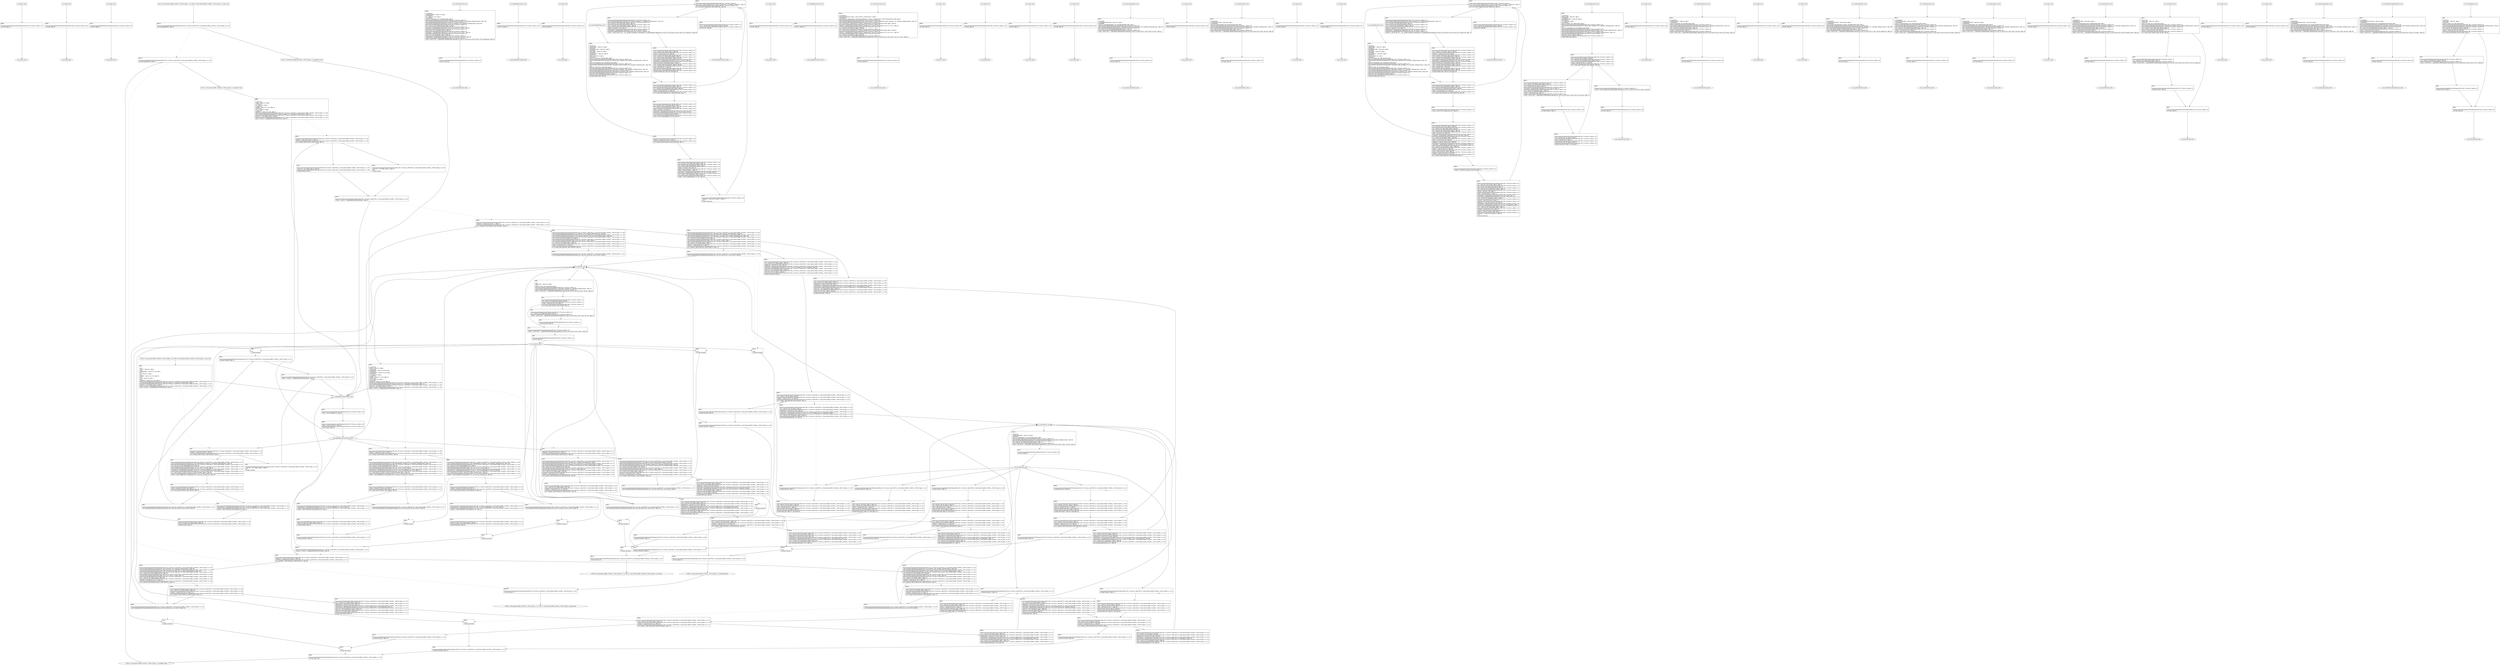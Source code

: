 digraph "icfg graph" {
BBio_ll_good1_end [label="{io_ll_good1_end}"];
BBio_ll_bad6_end [label="{io_ll_bad6_end}"];
BBio_ll_good5_end [label="{io_ll_good5_end}"];
BBCWE121_Stack_Based_Buffer_Overflow__CWE129_fgets_12_ll_goodG2B_end [label="{CWE121_Stack_Based_Buffer_Overflow__CWE129_fgets_12_ll_goodG2B_end}"];
BBio_ll_printWcharLine_end [label="{io_ll_printWcharLine_end}"];
BBio_ll_globalReturnsFalse_end [label="{io_ll_globalReturnsFalse_end}"];
BBio_ll_bad8_end [label="{io_ll_bad8_end}"];
BBio_ll_decodeHexWChars_end [label="{io_ll_decodeHexWChars_end}"];
BBio_ll_good7_end [label="{io_ll_good7_end}"];
BBCWE121_Stack_Based_Buffer_Overflow__CWE129_fgets_12_ll_CWE121_Stack_Based_Buffer_Overflow__CWE129_fgets_12_good_end [label="{CWE121_Stack_Based_Buffer_Overflow__CWE129_fgets_12_ll_CWE121_Stack_Based_Buffer_Overflow__CWE129_fgets_12_good_end}"];
BBio_ll_globalReturnsTrue_end [label="{io_ll_globalReturnsTrue_end}"];
BBio_ll_printStructLine_end [label="{io_ll_printStructLine_end}"];
BBio_ll_bad7_end [label="{io_ll_bad7_end}"];
BBio_ll_good6_end [label="{io_ll_good6_end}"];
BBio_ll_bad2_end [label="{io_ll_bad2_end}"];
BBio_ll_bad9_end [label="{io_ll_bad9_end}"];
BBio_ll_printUnsignedLine_end [label="{io_ll_printUnsignedLine_end}"];
BBio_ll_good4_end [label="{io_ll_good4_end}"];
BBio_ll_printSizeTLine_end [label="{io_ll_printSizeTLine_end}"];
BBio_ll_bad5_end [label="{io_ll_bad5_end}"];
BBio_ll_printLine_end [label="{io_ll_printLine_end}"];
BBio_ll_bad4_end [label="{io_ll_bad4_end}"];
BBio_ll_decodeHexChars_end [label="{io_ll_decodeHexChars_end}"];
BBCWE121_Stack_Based_Buffer_Overflow__CWE129_fgets_12_ll_CWE121_Stack_Based_Buffer_Overflow__CWE129_fgets_12_bad_end [label="{CWE121_Stack_Based_Buffer_Overflow__CWE129_fgets_12_ll_CWE121_Stack_Based_Buffer_Overflow__CWE129_fgets_12_bad_end}"];
BBio_ll_printBytesLine_end [label="{io_ll_printBytesLine_end}"];
BBio_ll_globalReturnsTrueOrFalse_end [label="{io_ll_globalReturnsTrueOrFalse_end}"];
BBio_ll_good3_end [label="{io_ll_good3_end}"];
BBio_ll_printHexCharLine_end [label="{io_ll_printHexCharLine_end}"];
BBio_ll_good9_end [label="{io_ll_good9_end}"];
BBio_ll_bad3_end [label="{io_ll_bad3_end}"];
BBio_ll_printDoubleLine_end [label="{io_ll_printDoubleLine_end}"];
BBio_ll_printShortLine_end [label="{io_ll_printShortLine_end}"];
BBio_ll_printLongLine_end [label="{io_ll_printLongLine_end}"];
BBio_ll_bad1_end [label="{io_ll_bad1_end}"];
BBio_ll_printFloatLine_end [label="{io_ll_printFloatLine_end}"];
BBio_ll_printWLine_end [label="{io_ll_printWLine_end}"];
BBio_ll_good2_end [label="{io_ll_good2_end}"];
BBio_ll_printIntLine_end [label="{io_ll_printIntLine_end}"];
BBio_ll_good8_end [label="{io_ll_good8_end}"];
BBio_ll_printLongLongLine_end [label="{io_ll_printLongLongLine_end}"];
BBio_ll_printHexUnsignedCharLine_end [label="{io_ll_printHexUnsignedCharLine_end}"];
BBio_ll_printSinkLine_end [label="{io_ll_printSinkLine_end}"];
BBCWE121_Stack_Based_Buffer_Overflow__CWE129_fgets_12_ll_goodB2G_end [label="{CWE121_Stack_Based_Buffer_Overflow__CWE129_fgets_12_ll_goodB2G_end}"];
BBio_ll_good1_start [label="{io_ll_good1_start}", shape=record];
io_ll_good1BB69 [label="{BB69:\l\l/home/raoxue/Desktop/MemVerif/workspace/000_062_575/source_code/io.c:187\l
  ret void, !dbg !52\l
}", shape=record];
BBio_ll_bad6_start [label="{io_ll_bad6_start}", shape=record];
io_ll_bad6BB83 [label="{BB83:\l\l/home/raoxue/Desktop/MemVerif/workspace/000_062_575/source_code/io.c:203\l
  ret void, !dbg !52\l
}", shape=record];
BBio_ll_good5_start [label="{io_ll_good5_start}", shape=record];
io_ll_good5BB73 [label="{BB73:\l\l/home/raoxue/Desktop/MemVerif/workspace/000_062_575/source_code/io.c:191\l
  ret void, !dbg !52\l
}", shape=record];
BBCWE121_Stack_Based_Buffer_Overflow__CWE129_fgets_12_ll_goodG2B_start [label="{CWE121_Stack_Based_Buffer_Overflow__CWE129_fgets_12_ll_goodG2B_start}", shape=record];
CWE121_Stack_Based_Buffer_Overflow__CWE129_fgets_12_ll_goodG2BBB75 [label="{BB75:\l\l/:114630744\l
  %data = alloca i32, align 4\l
/:114630744\l
  %i = alloca i32, align 4\l
/:114630744\l
  %buffer = alloca [10 x i32], align 16\l
/:114630744\l
  %i11 = alloca i32, align 4\l
/:114630744\l
  %buffer12 = alloca [10 x i32], align 16\l
/home/raoxue/Desktop/MemVerif/workspace/000_062_575/source_code/CWE121_Stack_Based_Buffer_Overflow__CWE129_fgets_12.c:190\l
  call void @llvm.dbg.declare(metadata i32* %data, metadata !241, metadata !DIExpression()), !dbg !242\l
/home/raoxue/Desktop/MemVerif/workspace/000_062_575/source_code/CWE121_Stack_Based_Buffer_Overflow__CWE129_fgets_12.c:192\l
  store i32 -1, i32* %data, align 4, !dbg !15\l
/home/raoxue/Desktop/MemVerif/workspace/000_062_575/source_code/CWE121_Stack_Based_Buffer_Overflow__CWE129_fgets_12.c:193\l
  %call = call i32 (...) @globalReturnsTrueOrFalse(), !dbg !16\l
}", shape=record];
CWE121_Stack_Based_Buffer_Overflow__CWE129_fgets_12_ll_goodG2BBB75 [label="{BB75:\l\l/:114630744\l
  %data = alloca i32, align 4\l
/:114630744\l
  %i = alloca i32, align 4\l
/:114630744\l
  %buffer = alloca [10 x i32], align 16\l
/:114630744\l
  %i11 = alloca i32, align 4\l
/:114630744\l
  %buffer12 = alloca [10 x i32], align 16\l
/home/raoxue/Desktop/MemVerif/workspace/000_062_575/source_code/CWE121_Stack_Based_Buffer_Overflow__CWE129_fgets_12.c:190\l
  call void @llvm.dbg.declare(metadata i32* %data, metadata !241, metadata !DIExpression()), !dbg !242\l
/home/raoxue/Desktop/MemVerif/workspace/000_062_575/source_code/CWE121_Stack_Based_Buffer_Overflow__CWE129_fgets_12.c:192\l
  store i32 -1, i32* %data, align 4, !dbg !15\l
/home/raoxue/Desktop/MemVerif/workspace/000_062_575/source_code/CWE121_Stack_Based_Buffer_Overflow__CWE129_fgets_12.c:193\l
  %call = call i32 (...) @globalReturnsTrueOrFalse(), !dbg !16\l
}", shape=record];
CWE121_Stack_Based_Buffer_Overflow__CWE129_fgets_12_ll_goodG2BBB76 [label="{BB76:\l\l/home/raoxue/Desktop/MemVerif/workspace/000_062_575/source_code/CWE121_Stack_Based_Buffer_Overflow__CWE129_fgets_12.c:193\l
  %tobool = icmp ne i32 %call, 0, !dbg !16\l
/home/raoxue/Desktop/MemVerif/workspace/000_062_575/source_code/CWE121_Stack_Based_Buffer_Overflow__CWE129_fgets_12.c:193\l
  br i1 %tobool, label %if.then, label %if.else, !dbg !18\l
}", shape=record];
CWE121_Stack_Based_Buffer_Overflow__CWE129_fgets_12_ll_goodG2BBB77 [label="{BB77:\l\l/home/raoxue/Desktop/MemVerif/workspace/000_062_575/source_code/CWE121_Stack_Based_Buffer_Overflow__CWE129_fgets_12.c:197\l
  store i32 7, i32* %data, align 4, !dbg !19\l
/home/raoxue/Desktop/MemVerif/workspace/000_062_575/source_code/CWE121_Stack_Based_Buffer_Overflow__CWE129_fgets_12.c:198\l
  br label %if.end, !dbg !21\l
}", shape=record];
CWE121_Stack_Based_Buffer_Overflow__CWE129_fgets_12_ll_goodG2BBB78 [label="{BB78:\l\l/home/raoxue/Desktop/MemVerif/workspace/000_062_575/source_code/CWE121_Stack_Based_Buffer_Overflow__CWE129_fgets_12.c:203\l
  store i32 7, i32* %data, align 4, !dbg !22\l
/:203\l
  br label %if.end\l
}", shape=record];
CWE121_Stack_Based_Buffer_Overflow__CWE129_fgets_12_ll_goodG2BBB79 [label="{BB79:\l\l/home/raoxue/Desktop/MemVerif/workspace/000_062_575/source_code/CWE121_Stack_Based_Buffer_Overflow__CWE129_fgets_12.c:205\l
  %call1 = call i32 (...) @globalReturnsTrueOrFalse(), !dbg !24\l
}", shape=record];
CWE121_Stack_Based_Buffer_Overflow__CWE129_fgets_12_ll_goodG2BBB79 [label="{BB79:\l\l/home/raoxue/Desktop/MemVerif/workspace/000_062_575/source_code/CWE121_Stack_Based_Buffer_Overflow__CWE129_fgets_12.c:205\l
  %call1 = call i32 (...) @globalReturnsTrueOrFalse(), !dbg !24\l
}", shape=record];
CWE121_Stack_Based_Buffer_Overflow__CWE129_fgets_12_ll_goodG2BBB80 [label="{BB80:\l\l/home/raoxue/Desktop/MemVerif/workspace/000_062_575/source_code/CWE121_Stack_Based_Buffer_Overflow__CWE129_fgets_12.c:205\l
  %tobool2 = icmp ne i32 %call1, 0, !dbg !24\l
/home/raoxue/Desktop/MemVerif/workspace/000_062_575/source_code/CWE121_Stack_Based_Buffer_Overflow__CWE129_fgets_12.c:205\l
  br i1 %tobool2, label %if.then3, label %if.else10, !dbg !26\l
}", shape=record];
CWE121_Stack_Based_Buffer_Overflow__CWE129_fgets_12_ll_goodG2BBB81 [label="{BB81:\l\l/home/raoxue/Desktop/MemVerif/workspace/000_062_575/source_code/CWE121_Stack_Based_Buffer_Overflow__CWE129_fgets_12.c:208\l
  call void @llvm.dbg.declare(metadata i32* %i, metadata !255, metadata !DIExpression()), !dbg !258\l
/home/raoxue/Desktop/MemVerif/workspace/000_062_575/source_code/CWE121_Stack_Based_Buffer_Overflow__CWE129_fgets_12.c:209\l
  call void @llvm.dbg.declare(metadata [10 x i32]* %buffer, metadata !259, metadata !DIExpression()), !dbg !260\l
/home/raoxue/Desktop/MemVerif/workspace/000_062_575/source_code/CWE121_Stack_Based_Buffer_Overflow__CWE129_fgets_12.c:209\l
  %0 = bitcast [10 x i32]* %buffer to i8*, !dbg !35\l
/home/raoxue/Desktop/MemVerif/workspace/000_062_575/source_code/CWE121_Stack_Based_Buffer_Overflow__CWE129_fgets_12.c:209\l
  call void @llvm.memset.p0i8.i64(i8* align 16 %0, i8 0, i64 40, i1 false), !dbg !35\l
/home/raoxue/Desktop/MemVerif/workspace/000_062_575/source_code/CWE121_Stack_Based_Buffer_Overflow__CWE129_fgets_12.c:212\l
  %1 = load i32, i32* %data, align 4, !dbg !36\l
/home/raoxue/Desktop/MemVerif/workspace/000_062_575/source_code/CWE121_Stack_Based_Buffer_Overflow__CWE129_fgets_12.c:212\l
  %cmp = icmp sge i32 %1, 0, !dbg !38\l
/home/raoxue/Desktop/MemVerif/workspace/000_062_575/source_code/CWE121_Stack_Based_Buffer_Overflow__CWE129_fgets_12.c:212\l
  br i1 %cmp, label %if.then4, label %if.else8, !dbg !39\l
}", shape=record];
CWE121_Stack_Based_Buffer_Overflow__CWE129_fgets_12_ll_goodG2BBB83 [label="{BB83:\l\l/home/raoxue/Desktop/MemVerif/workspace/000_062_575/source_code/CWE121_Stack_Based_Buffer_Overflow__CWE129_fgets_12.c:214\l
  %2 = load i32, i32* %data, align 4, !dbg !40\l
/home/raoxue/Desktop/MemVerif/workspace/000_062_575/source_code/CWE121_Stack_Based_Buffer_Overflow__CWE129_fgets_12.c:214\l
  %idxprom = sext i32 %2 to i64, !dbg !42\l
/home/raoxue/Desktop/MemVerif/workspace/000_062_575/source_code/CWE121_Stack_Based_Buffer_Overflow__CWE129_fgets_12.c:214\l
  %arrayidx = getelementptr inbounds [10 x i32], [10 x i32]* %buffer, i64 0, i64 %idxprom, !dbg !42\l
/home/raoxue/Desktop/MemVerif/workspace/000_062_575/source_code/CWE121_Stack_Based_Buffer_Overflow__CWE129_fgets_12.c:214\l
  store i32 1, i32* %arrayidx, align 4, !dbg !43\l
/home/raoxue/Desktop/MemVerif/workspace/000_062_575/source_code/CWE121_Stack_Based_Buffer_Overflow__CWE129_fgets_12.c:216\l
  store i32 0, i32* %i, align 4, !dbg !44\l
/home/raoxue/Desktop/MemVerif/workspace/000_062_575/source_code/CWE121_Stack_Based_Buffer_Overflow__CWE129_fgets_12.c:216\l
  br label %for.cond, !dbg !46\l
}", shape=record];
CWE121_Stack_Based_Buffer_Overflow__CWE129_fgets_12_ll_goodG2BBB85 [label="{BB85:\l\l/home/raoxue/Desktop/MemVerif/workspace/000_062_575/source_code/CWE121_Stack_Based_Buffer_Overflow__CWE129_fgets_12.c:216\l
  %3 = load i32, i32* %i, align 4, !dbg !47\l
/home/raoxue/Desktop/MemVerif/workspace/000_062_575/source_code/CWE121_Stack_Based_Buffer_Overflow__CWE129_fgets_12.c:216\l
  %cmp5 = icmp slt i32 %3, 10, !dbg !49\l
/home/raoxue/Desktop/MemVerif/workspace/000_062_575/source_code/CWE121_Stack_Based_Buffer_Overflow__CWE129_fgets_12.c:216\l
  br i1 %cmp5, label %for.body, label %for.end, !dbg !50\l
}", shape=record];
CWE121_Stack_Based_Buffer_Overflow__CWE129_fgets_12_ll_goodG2BBB86 [label="{BB86:\l\l/home/raoxue/Desktop/MemVerif/workspace/000_062_575/source_code/CWE121_Stack_Based_Buffer_Overflow__CWE129_fgets_12.c:218\l
  %4 = load i32, i32* %i, align 4, !dbg !51\l
/home/raoxue/Desktop/MemVerif/workspace/000_062_575/source_code/CWE121_Stack_Based_Buffer_Overflow__CWE129_fgets_12.c:218\l
  %idxprom6 = sext i32 %4 to i64, !dbg !53\l
/home/raoxue/Desktop/MemVerif/workspace/000_062_575/source_code/CWE121_Stack_Based_Buffer_Overflow__CWE129_fgets_12.c:218\l
  %arrayidx7 = getelementptr inbounds [10 x i32], [10 x i32]* %buffer, i64 0, i64 %idxprom6, !dbg !53\l
/home/raoxue/Desktop/MemVerif/workspace/000_062_575/source_code/CWE121_Stack_Based_Buffer_Overflow__CWE129_fgets_12.c:218\l
  %5 = load i32, i32* %arrayidx7, align 4, !dbg !53\l
/home/raoxue/Desktop/MemVerif/workspace/000_062_575/source_code/CWE121_Stack_Based_Buffer_Overflow__CWE129_fgets_12.c:218\l
  call void @printIntLine(i32 %5), !dbg !54\l
}", shape=record];
CWE121_Stack_Based_Buffer_Overflow__CWE129_fgets_12_ll_goodG2BBB86 [label="{BB86:\l\l/home/raoxue/Desktop/MemVerif/workspace/000_062_575/source_code/CWE121_Stack_Based_Buffer_Overflow__CWE129_fgets_12.c:218\l
  %4 = load i32, i32* %i, align 4, !dbg !51\l
/home/raoxue/Desktop/MemVerif/workspace/000_062_575/source_code/CWE121_Stack_Based_Buffer_Overflow__CWE129_fgets_12.c:218\l
  %idxprom6 = sext i32 %4 to i64, !dbg !53\l
/home/raoxue/Desktop/MemVerif/workspace/000_062_575/source_code/CWE121_Stack_Based_Buffer_Overflow__CWE129_fgets_12.c:218\l
  %arrayidx7 = getelementptr inbounds [10 x i32], [10 x i32]* %buffer, i64 0, i64 %idxprom6, !dbg !53\l
/home/raoxue/Desktop/MemVerif/workspace/000_062_575/source_code/CWE121_Stack_Based_Buffer_Overflow__CWE129_fgets_12.c:218\l
  %5 = load i32, i32* %arrayidx7, align 4, !dbg !53\l
/home/raoxue/Desktop/MemVerif/workspace/000_062_575/source_code/CWE121_Stack_Based_Buffer_Overflow__CWE129_fgets_12.c:218\l
  call void @printIntLine(i32 %5), !dbg !54\l
}", shape=record];
CWE121_Stack_Based_Buffer_Overflow__CWE129_fgets_12_ll_goodG2BBB88 [label="{BB88:\l\l/home/raoxue/Desktop/MemVerif/workspace/000_062_575/source_code/CWE121_Stack_Based_Buffer_Overflow__CWE129_fgets_12.c:219\l
  br label %for.inc, !dbg !55\l
}", shape=record];
CWE121_Stack_Based_Buffer_Overflow__CWE129_fgets_12_ll_goodG2BBB89 [label="{BB89:\l\l/home/raoxue/Desktop/MemVerif/workspace/000_062_575/source_code/CWE121_Stack_Based_Buffer_Overflow__CWE129_fgets_12.c:216\l
  %6 = load i32, i32* %i, align 4, !dbg !56\l
/home/raoxue/Desktop/MemVerif/workspace/000_062_575/source_code/CWE121_Stack_Based_Buffer_Overflow__CWE129_fgets_12.c:216\l
  %inc = add nsw i32 %6, 1, !dbg !56\l
/home/raoxue/Desktop/MemVerif/workspace/000_062_575/source_code/CWE121_Stack_Based_Buffer_Overflow__CWE129_fgets_12.c:216\l
  store i32 %inc, i32* %i, align 4, !dbg !56\l
/home/raoxue/Desktop/MemVerif/workspace/000_062_575/source_code/CWE121_Stack_Based_Buffer_Overflow__CWE129_fgets_12.c:216\l
  br label %for.cond, !dbg !57, !llvm.loop !58\l
}", shape=record];
CWE121_Stack_Based_Buffer_Overflow__CWE129_fgets_12_ll_goodG2BBB87 [label="{BB87:\l\l/home/raoxue/Desktop/MemVerif/workspace/000_062_575/source_code/CWE121_Stack_Based_Buffer_Overflow__CWE129_fgets_12.c:220\l
  br label %if.end9, !dbg !61\l
}", shape=record];
CWE121_Stack_Based_Buffer_Overflow__CWE129_fgets_12_ll_goodG2BBB84 [label="{BB84:\l\l/home/raoxue/Desktop/MemVerif/workspace/000_062_575/source_code/CWE121_Stack_Based_Buffer_Overflow__CWE129_fgets_12.c:223\l
  call void @printLine(i8* getelementptr inbounds ([32 x i8], [32 x i8]* @.str.1, i64 0, i64 0)), !dbg !62\l
}", shape=record];
CWE121_Stack_Based_Buffer_Overflow__CWE129_fgets_12_ll_goodG2BBB84 [label="{BB84:\l\l/home/raoxue/Desktop/MemVerif/workspace/000_062_575/source_code/CWE121_Stack_Based_Buffer_Overflow__CWE129_fgets_12.c:223\l
  call void @printLine(i8* getelementptr inbounds ([32 x i8], [32 x i8]* @.str.1, i64 0, i64 0)), !dbg !62\l
}", shape=record];
CWE121_Stack_Based_Buffer_Overflow__CWE129_fgets_12_ll_goodG2BBB91 [label="{BB91:\l\l/:223\l
  br label %if.end9\l
}", shape=record];
CWE121_Stack_Based_Buffer_Overflow__CWE129_fgets_12_ll_goodG2BBB90 [label="{BB90:\l\l/home/raoxue/Desktop/MemVerif/workspace/000_062_575/source_code/CWE121_Stack_Based_Buffer_Overflow__CWE129_fgets_12.c:226\l
  br label %if.end27, !dbg !64\l
}", shape=record];
CWE121_Stack_Based_Buffer_Overflow__CWE129_fgets_12_ll_goodG2BBB82 [label="{BB82:\l\l/home/raoxue/Desktop/MemVerif/workspace/000_062_575/source_code/CWE121_Stack_Based_Buffer_Overflow__CWE129_fgets_12.c:230\l
  call void @llvm.dbg.declare(metadata i32* %i11, metadata !289, metadata !DIExpression()), !dbg !292\l
/home/raoxue/Desktop/MemVerif/workspace/000_062_575/source_code/CWE121_Stack_Based_Buffer_Overflow__CWE129_fgets_12.c:231\l
  call void @llvm.dbg.declare(metadata [10 x i32]* %buffer12, metadata !293, metadata !DIExpression()), !dbg !294\l
/home/raoxue/Desktop/MemVerif/workspace/000_062_575/source_code/CWE121_Stack_Based_Buffer_Overflow__CWE129_fgets_12.c:231\l
  %7 = bitcast [10 x i32]* %buffer12 to i8*, !dbg !70\l
/home/raoxue/Desktop/MemVerif/workspace/000_062_575/source_code/CWE121_Stack_Based_Buffer_Overflow__CWE129_fgets_12.c:231\l
  call void @llvm.memset.p0i8.i64(i8* align 16 %7, i8 0, i64 40, i1 false), !dbg !70\l
/home/raoxue/Desktop/MemVerif/workspace/000_062_575/source_code/CWE121_Stack_Based_Buffer_Overflow__CWE129_fgets_12.c:234\l
  %8 = load i32, i32* %data, align 4, !dbg !71\l
/home/raoxue/Desktop/MemVerif/workspace/000_062_575/source_code/CWE121_Stack_Based_Buffer_Overflow__CWE129_fgets_12.c:234\l
  %cmp13 = icmp sge i32 %8, 0, !dbg !73\l
/home/raoxue/Desktop/MemVerif/workspace/000_062_575/source_code/CWE121_Stack_Based_Buffer_Overflow__CWE129_fgets_12.c:234\l
  br i1 %cmp13, label %if.then14, label %if.else25, !dbg !74\l
}", shape=record];
CWE121_Stack_Based_Buffer_Overflow__CWE129_fgets_12_ll_goodG2BBB93 [label="{BB93:\l\l/home/raoxue/Desktop/MemVerif/workspace/000_062_575/source_code/CWE121_Stack_Based_Buffer_Overflow__CWE129_fgets_12.c:236\l
  %9 = load i32, i32* %data, align 4, !dbg !75\l
/home/raoxue/Desktop/MemVerif/workspace/000_062_575/source_code/CWE121_Stack_Based_Buffer_Overflow__CWE129_fgets_12.c:236\l
  %idxprom15 = sext i32 %9 to i64, !dbg !77\l
/home/raoxue/Desktop/MemVerif/workspace/000_062_575/source_code/CWE121_Stack_Based_Buffer_Overflow__CWE129_fgets_12.c:236\l
  %arrayidx16 = getelementptr inbounds [10 x i32], [10 x i32]* %buffer12, i64 0, i64 %idxprom15, !dbg !77\l
/home/raoxue/Desktop/MemVerif/workspace/000_062_575/source_code/CWE121_Stack_Based_Buffer_Overflow__CWE129_fgets_12.c:236\l
  store i32 1, i32* %arrayidx16, align 4, !dbg !78\l
/home/raoxue/Desktop/MemVerif/workspace/000_062_575/source_code/CWE121_Stack_Based_Buffer_Overflow__CWE129_fgets_12.c:238\l
  store i32 0, i32* %i11, align 4, !dbg !79\l
/home/raoxue/Desktop/MemVerif/workspace/000_062_575/source_code/CWE121_Stack_Based_Buffer_Overflow__CWE129_fgets_12.c:238\l
  br label %for.cond17, !dbg !81\l
}", shape=record];
CWE121_Stack_Based_Buffer_Overflow__CWE129_fgets_12_ll_goodG2BBB95 [label="{BB95:\l\l/home/raoxue/Desktop/MemVerif/workspace/000_062_575/source_code/CWE121_Stack_Based_Buffer_Overflow__CWE129_fgets_12.c:238\l
  %10 = load i32, i32* %i11, align 4, !dbg !82\l
/home/raoxue/Desktop/MemVerif/workspace/000_062_575/source_code/CWE121_Stack_Based_Buffer_Overflow__CWE129_fgets_12.c:238\l
  %cmp18 = icmp slt i32 %10, 10, !dbg !84\l
/home/raoxue/Desktop/MemVerif/workspace/000_062_575/source_code/CWE121_Stack_Based_Buffer_Overflow__CWE129_fgets_12.c:238\l
  br i1 %cmp18, label %for.body19, label %for.end24, !dbg !85\l
}", shape=record];
CWE121_Stack_Based_Buffer_Overflow__CWE129_fgets_12_ll_goodG2BBB96 [label="{BB96:\l\l/home/raoxue/Desktop/MemVerif/workspace/000_062_575/source_code/CWE121_Stack_Based_Buffer_Overflow__CWE129_fgets_12.c:240\l
  %11 = load i32, i32* %i11, align 4, !dbg !86\l
/home/raoxue/Desktop/MemVerif/workspace/000_062_575/source_code/CWE121_Stack_Based_Buffer_Overflow__CWE129_fgets_12.c:240\l
  %idxprom20 = sext i32 %11 to i64, !dbg !88\l
/home/raoxue/Desktop/MemVerif/workspace/000_062_575/source_code/CWE121_Stack_Based_Buffer_Overflow__CWE129_fgets_12.c:240\l
  %arrayidx21 = getelementptr inbounds [10 x i32], [10 x i32]* %buffer12, i64 0, i64 %idxprom20, !dbg !88\l
/home/raoxue/Desktop/MemVerif/workspace/000_062_575/source_code/CWE121_Stack_Based_Buffer_Overflow__CWE129_fgets_12.c:240\l
  %12 = load i32, i32* %arrayidx21, align 4, !dbg !88\l
/home/raoxue/Desktop/MemVerif/workspace/000_062_575/source_code/CWE121_Stack_Based_Buffer_Overflow__CWE129_fgets_12.c:240\l
  call void @printIntLine(i32 %12), !dbg !89\l
}", shape=record];
CWE121_Stack_Based_Buffer_Overflow__CWE129_fgets_12_ll_goodG2BBB96 [label="{BB96:\l\l/home/raoxue/Desktop/MemVerif/workspace/000_062_575/source_code/CWE121_Stack_Based_Buffer_Overflow__CWE129_fgets_12.c:240\l
  %11 = load i32, i32* %i11, align 4, !dbg !86\l
/home/raoxue/Desktop/MemVerif/workspace/000_062_575/source_code/CWE121_Stack_Based_Buffer_Overflow__CWE129_fgets_12.c:240\l
  %idxprom20 = sext i32 %11 to i64, !dbg !88\l
/home/raoxue/Desktop/MemVerif/workspace/000_062_575/source_code/CWE121_Stack_Based_Buffer_Overflow__CWE129_fgets_12.c:240\l
  %arrayidx21 = getelementptr inbounds [10 x i32], [10 x i32]* %buffer12, i64 0, i64 %idxprom20, !dbg !88\l
/home/raoxue/Desktop/MemVerif/workspace/000_062_575/source_code/CWE121_Stack_Based_Buffer_Overflow__CWE129_fgets_12.c:240\l
  %12 = load i32, i32* %arrayidx21, align 4, !dbg !88\l
/home/raoxue/Desktop/MemVerif/workspace/000_062_575/source_code/CWE121_Stack_Based_Buffer_Overflow__CWE129_fgets_12.c:240\l
  call void @printIntLine(i32 %12), !dbg !89\l
}", shape=record];
CWE121_Stack_Based_Buffer_Overflow__CWE129_fgets_12_ll_goodG2BBB98 [label="{BB98:\l\l/home/raoxue/Desktop/MemVerif/workspace/000_062_575/source_code/CWE121_Stack_Based_Buffer_Overflow__CWE129_fgets_12.c:241\l
  br label %for.inc22, !dbg !90\l
}", shape=record];
CWE121_Stack_Based_Buffer_Overflow__CWE129_fgets_12_ll_goodG2BBB99 [label="{BB99:\l\l/home/raoxue/Desktop/MemVerif/workspace/000_062_575/source_code/CWE121_Stack_Based_Buffer_Overflow__CWE129_fgets_12.c:238\l
  %13 = load i32, i32* %i11, align 4, !dbg !91\l
/home/raoxue/Desktop/MemVerif/workspace/000_062_575/source_code/CWE121_Stack_Based_Buffer_Overflow__CWE129_fgets_12.c:238\l
  %inc23 = add nsw i32 %13, 1, !dbg !91\l
/home/raoxue/Desktop/MemVerif/workspace/000_062_575/source_code/CWE121_Stack_Based_Buffer_Overflow__CWE129_fgets_12.c:238\l
  store i32 %inc23, i32* %i11, align 4, !dbg !91\l
/home/raoxue/Desktop/MemVerif/workspace/000_062_575/source_code/CWE121_Stack_Based_Buffer_Overflow__CWE129_fgets_12.c:238\l
  br label %for.cond17, !dbg !92, !llvm.loop !93\l
}", shape=record];
CWE121_Stack_Based_Buffer_Overflow__CWE129_fgets_12_ll_goodG2BBB97 [label="{BB97:\l\l/home/raoxue/Desktop/MemVerif/workspace/000_062_575/source_code/CWE121_Stack_Based_Buffer_Overflow__CWE129_fgets_12.c:242\l
  br label %if.end26, !dbg !95\l
}", shape=record];
CWE121_Stack_Based_Buffer_Overflow__CWE129_fgets_12_ll_goodG2BBB94 [label="{BB94:\l\l/home/raoxue/Desktop/MemVerif/workspace/000_062_575/source_code/CWE121_Stack_Based_Buffer_Overflow__CWE129_fgets_12.c:245\l
  call void @printLine(i8* getelementptr inbounds ([32 x i8], [32 x i8]* @.str.1, i64 0, i64 0)), !dbg !96\l
}", shape=record];
CWE121_Stack_Based_Buffer_Overflow__CWE129_fgets_12_ll_goodG2BBB94 [label="{BB94:\l\l/home/raoxue/Desktop/MemVerif/workspace/000_062_575/source_code/CWE121_Stack_Based_Buffer_Overflow__CWE129_fgets_12.c:245\l
  call void @printLine(i8* getelementptr inbounds ([32 x i8], [32 x i8]* @.str.1, i64 0, i64 0)), !dbg !96\l
}", shape=record];
CWE121_Stack_Based_Buffer_Overflow__CWE129_fgets_12_ll_goodG2BBB101 [label="{BB101:\l\l/:245\l
  br label %if.end26\l
}", shape=record];
CWE121_Stack_Based_Buffer_Overflow__CWE129_fgets_12_ll_goodG2BBB100 [label="{BB100:\l\l/:245\l
  br label %if.end27\l
}", shape=record];
CWE121_Stack_Based_Buffer_Overflow__CWE129_fgets_12_ll_goodG2BBB92 [label="{BB92:\l\l/home/raoxue/Desktop/MemVerif/workspace/000_062_575/source_code/CWE121_Stack_Based_Buffer_Overflow__CWE129_fgets_12.c:249\l
  ret void, !dbg !98\l
}", shape=record];
BBio_ll_printWcharLine_start [label="{io_ll_printWcharLine_start}", shape=record];
io_ll_printWcharLineBB28 [label="{BB28:\l\l/:2259064832\l
  %wideChar.addr = alloca i32, align 4\l
/:2259064832\l
  %s = alloca [2 x i32], align 4\l
/:2259064832\l
  store i32 %wideChar, i32* %wideChar.addr, align 4\l
/home/raoxue/Desktop/MemVerif/workspace/000_062_575/source_code/io.c:70\l
  call void @llvm.dbg.declare(metadata i32* %wideChar.addr, metadata !162, metadata !DIExpression()), !dbg !163\l
/home/raoxue/Desktop/MemVerif/workspace/000_062_575/source_code/io.c:74\l
  call void @llvm.dbg.declare(metadata [2 x i32]* %s, metadata !164, metadata !DIExpression()), !dbg !168\l
/home/raoxue/Desktop/MemVerif/workspace/000_062_575/source_code/io.c:75\l
  %0 = load i32, i32* %wideChar.addr, align 4, !dbg !61\l
/home/raoxue/Desktop/MemVerif/workspace/000_062_575/source_code/io.c:75\l
  %arrayidx = getelementptr inbounds [2 x i32], [2 x i32]* %s, i64 0, i64 0, !dbg !62\l
/home/raoxue/Desktop/MemVerif/workspace/000_062_575/source_code/io.c:75\l
  store i32 %0, i32* %arrayidx, align 4, !dbg !63\l
/home/raoxue/Desktop/MemVerif/workspace/000_062_575/source_code/io.c:76\l
  %arrayidx1 = getelementptr inbounds [2 x i32], [2 x i32]* %s, i64 0, i64 1, !dbg !64\l
/home/raoxue/Desktop/MemVerif/workspace/000_062_575/source_code/io.c:76\l
  store i32 0, i32* %arrayidx1, align 4, !dbg !65\l
/home/raoxue/Desktop/MemVerif/workspace/000_062_575/source_code/io.c:77\l
  %arraydecay = getelementptr inbounds [2 x i32], [2 x i32]* %s, i64 0, i64 0, !dbg !66\l
/home/raoxue/Desktop/MemVerif/workspace/000_062_575/source_code/io.c:77\l
  %call = call i32 (i8*, ...) @printf(i8* getelementptr inbounds ([5 x i8], [5 x i8]* @.str.10, i64 0, i64 0), i32* %arraydecay), !dbg !67\l
}", shape=record];
io_ll_printWcharLineBB28 [label="{BB28:\l\l/:2259064832\l
  %wideChar.addr = alloca i32, align 4\l
/:2259064832\l
  %s = alloca [2 x i32], align 4\l
/:2259064832\l
  store i32 %wideChar, i32* %wideChar.addr, align 4\l
/home/raoxue/Desktop/MemVerif/workspace/000_062_575/source_code/io.c:70\l
  call void @llvm.dbg.declare(metadata i32* %wideChar.addr, metadata !162, metadata !DIExpression()), !dbg !163\l
/home/raoxue/Desktop/MemVerif/workspace/000_062_575/source_code/io.c:74\l
  call void @llvm.dbg.declare(metadata [2 x i32]* %s, metadata !164, metadata !DIExpression()), !dbg !168\l
/home/raoxue/Desktop/MemVerif/workspace/000_062_575/source_code/io.c:75\l
  %0 = load i32, i32* %wideChar.addr, align 4, !dbg !61\l
/home/raoxue/Desktop/MemVerif/workspace/000_062_575/source_code/io.c:75\l
  %arrayidx = getelementptr inbounds [2 x i32], [2 x i32]* %s, i64 0, i64 0, !dbg !62\l
/home/raoxue/Desktop/MemVerif/workspace/000_062_575/source_code/io.c:75\l
  store i32 %0, i32* %arrayidx, align 4, !dbg !63\l
/home/raoxue/Desktop/MemVerif/workspace/000_062_575/source_code/io.c:76\l
  %arrayidx1 = getelementptr inbounds [2 x i32], [2 x i32]* %s, i64 0, i64 1, !dbg !64\l
/home/raoxue/Desktop/MemVerif/workspace/000_062_575/source_code/io.c:76\l
  store i32 0, i32* %arrayidx1, align 4, !dbg !65\l
/home/raoxue/Desktop/MemVerif/workspace/000_062_575/source_code/io.c:77\l
  %arraydecay = getelementptr inbounds [2 x i32], [2 x i32]* %s, i64 0, i64 0, !dbg !66\l
/home/raoxue/Desktop/MemVerif/workspace/000_062_575/source_code/io.c:77\l
  %call = call i32 (i8*, ...) @printf(i8* getelementptr inbounds ([5 x i8], [5 x i8]* @.str.10, i64 0, i64 0), i32* %arraydecay), !dbg !67\l
}", shape=record];
io_ll_printWcharLineBB29 [label="{BB29:\l\l/home/raoxue/Desktop/MemVerif/workspace/000_062_575/source_code/io.c:78\l
  ret void, !dbg !68\l
}", shape=record];
BBio_ll_globalReturnsFalse_start [label="{io_ll_globalReturnsFalse_start}", shape=record];
io_ll_globalReturnsFalseBB66 [label="{BB66:\l\l/home/raoxue/Desktop/MemVerif/workspace/000_062_575/source_code/io.c:163\l
  ret i32 0, !dbg !52\l
}", shape=record];
BBio_ll_bad8_start [label="{io_ll_bad8_start}", shape=record];
io_ll_bad8BB85 [label="{BB85:\l\l/home/raoxue/Desktop/MemVerif/workspace/000_062_575/source_code/io.c:205\l
  ret void, !dbg !52\l
}", shape=record];
BBio_ll_decodeHexWChars_start [label="{io_ll_decodeHexWChars_start}", shape=record];
io_ll_decodeHexWCharsBB55 [label="{BB55:\l\l/:92035656\l
  %bytes.addr = alloca i8*, align 8\l
/:92035656\l
  %numBytes.addr = alloca i64, align 8\l
/:92035656\l
  %hex.addr = alloca i32*, align 8\l
/:92035656\l
  %numWritten = alloca i64, align 8\l
/:92035656\l
  %byte = alloca i32, align 4\l
/:92035656\l
  store i8* %bytes, i8** %bytes.addr, align 8\l
/home/raoxue/Desktop/MemVerif/workspace/000_062_575/source_code/io.c:135\l
  call void @llvm.dbg.declare(metadata i8** %bytes.addr, metadata !290, metadata !DIExpression()), !dbg !291\l
/:135\l
  store i64 %numBytes, i64* %numBytes.addr, align 8\l
/home/raoxue/Desktop/MemVerif/workspace/000_062_575/source_code/io.c:135\l
  call void @llvm.dbg.declare(metadata i64* %numBytes.addr, metadata !292, metadata !DIExpression()), !dbg !293\l
/:135\l
  store i32* %hex, i32** %hex.addr, align 8\l
/home/raoxue/Desktop/MemVerif/workspace/000_062_575/source_code/io.c:135\l
  call void @llvm.dbg.declare(metadata i32** %hex.addr, metadata !294, metadata !DIExpression()), !dbg !295\l
/home/raoxue/Desktop/MemVerif/workspace/000_062_575/source_code/io.c:137\l
  call void @llvm.dbg.declare(metadata i64* %numWritten, metadata !296, metadata !DIExpression()), !dbg !297\l
/home/raoxue/Desktop/MemVerif/workspace/000_062_575/source_code/io.c:137\l
  store i64 0, i64* %numWritten, align 8, !dbg !65\l
/home/raoxue/Desktop/MemVerif/workspace/000_062_575/source_code/io.c:143\l
  br label %while.cond, !dbg !66\l
}", shape=record];
io_ll_decodeHexWCharsBB56 [label="{BB56:\l\l/home/raoxue/Desktop/MemVerif/workspace/000_062_575/source_code/io.c:143\l
  %0 = load i64, i64* %numWritten, align 8, !dbg !67\l
/home/raoxue/Desktop/MemVerif/workspace/000_062_575/source_code/io.c:143\l
  %1 = load i64, i64* %numBytes.addr, align 8, !dbg !68\l
/home/raoxue/Desktop/MemVerif/workspace/000_062_575/source_code/io.c:143\l
  %cmp = icmp ult i64 %0, %1, !dbg !69\l
/home/raoxue/Desktop/MemVerif/workspace/000_062_575/source_code/io.c:143\l
  br i1 %cmp, label %land.lhs.true, label %land.end, !dbg !70\l
}", shape=record];
io_ll_decodeHexWCharsBB57 [label="{BB57:\l\l/home/raoxue/Desktop/MemVerif/workspace/000_062_575/source_code/io.c:143\l
  %2 = load i32*, i32** %hex.addr, align 8, !dbg !71\l
/home/raoxue/Desktop/MemVerif/workspace/000_062_575/source_code/io.c:143\l
  %3 = load i64, i64* %numWritten, align 8, !dbg !72\l
/home/raoxue/Desktop/MemVerif/workspace/000_062_575/source_code/io.c:143\l
  %mul = mul i64 2, %3, !dbg !73\l
/home/raoxue/Desktop/MemVerif/workspace/000_062_575/source_code/io.c:143\l
  %arrayidx = getelementptr inbounds i32, i32* %2, i64 %mul, !dbg !71\l
/home/raoxue/Desktop/MemVerif/workspace/000_062_575/source_code/io.c:143\l
  %4 = load i32, i32* %arrayidx, align 4, !dbg !71\l
/home/raoxue/Desktop/MemVerif/workspace/000_062_575/source_code/io.c:143\l
  %call = call i32 @iswxdigit(i32 %4) #5, !dbg !74\l
}", shape=record];
io_ll_decodeHexWCharsBB57 [label="{BB57:\l\l/home/raoxue/Desktop/MemVerif/workspace/000_062_575/source_code/io.c:143\l
  %2 = load i32*, i32** %hex.addr, align 8, !dbg !71\l
/home/raoxue/Desktop/MemVerif/workspace/000_062_575/source_code/io.c:143\l
  %3 = load i64, i64* %numWritten, align 8, !dbg !72\l
/home/raoxue/Desktop/MemVerif/workspace/000_062_575/source_code/io.c:143\l
  %mul = mul i64 2, %3, !dbg !73\l
/home/raoxue/Desktop/MemVerif/workspace/000_062_575/source_code/io.c:143\l
  %arrayidx = getelementptr inbounds i32, i32* %2, i64 %mul, !dbg !71\l
/home/raoxue/Desktop/MemVerif/workspace/000_062_575/source_code/io.c:143\l
  %4 = load i32, i32* %arrayidx, align 4, !dbg !71\l
/home/raoxue/Desktop/MemVerif/workspace/000_062_575/source_code/io.c:143\l
  %call = call i32 @iswxdigit(i32 %4) #5, !dbg !74\l
}", shape=record];
io_ll_decodeHexWCharsBB59 [label="{BB59:\l\l/home/raoxue/Desktop/MemVerif/workspace/000_062_575/source_code/io.c:143\l
  %tobool = icmp ne i32 %call, 0, !dbg !74\l
/home/raoxue/Desktop/MemVerif/workspace/000_062_575/source_code/io.c:143\l
  br i1 %tobool, label %land.rhs, label %land.end, !dbg !75\l
}", shape=record];
io_ll_decodeHexWCharsBB60 [label="{BB60:\l\l/home/raoxue/Desktop/MemVerif/workspace/000_062_575/source_code/io.c:143\l
  %5 = load i32*, i32** %hex.addr, align 8, !dbg !76\l
/home/raoxue/Desktop/MemVerif/workspace/000_062_575/source_code/io.c:143\l
  %6 = load i64, i64* %numWritten, align 8, !dbg !77\l
/home/raoxue/Desktop/MemVerif/workspace/000_062_575/source_code/io.c:143\l
  %mul1 = mul i64 2, %6, !dbg !78\l
/home/raoxue/Desktop/MemVerif/workspace/000_062_575/source_code/io.c:143\l
  %add = add i64 %mul1, 1, !dbg !79\l
/home/raoxue/Desktop/MemVerif/workspace/000_062_575/source_code/io.c:143\l
  %arrayidx2 = getelementptr inbounds i32, i32* %5, i64 %add, !dbg !76\l
/home/raoxue/Desktop/MemVerif/workspace/000_062_575/source_code/io.c:143\l
  %7 = load i32, i32* %arrayidx2, align 4, !dbg !76\l
/home/raoxue/Desktop/MemVerif/workspace/000_062_575/source_code/io.c:143\l
  %call3 = call i32 @iswxdigit(i32 %7) #5, !dbg !80\l
}", shape=record];
io_ll_decodeHexWCharsBB60 [label="{BB60:\l\l/home/raoxue/Desktop/MemVerif/workspace/000_062_575/source_code/io.c:143\l
  %5 = load i32*, i32** %hex.addr, align 8, !dbg !76\l
/home/raoxue/Desktop/MemVerif/workspace/000_062_575/source_code/io.c:143\l
  %6 = load i64, i64* %numWritten, align 8, !dbg !77\l
/home/raoxue/Desktop/MemVerif/workspace/000_062_575/source_code/io.c:143\l
  %mul1 = mul i64 2, %6, !dbg !78\l
/home/raoxue/Desktop/MemVerif/workspace/000_062_575/source_code/io.c:143\l
  %add = add i64 %mul1, 1, !dbg !79\l
/home/raoxue/Desktop/MemVerif/workspace/000_062_575/source_code/io.c:143\l
  %arrayidx2 = getelementptr inbounds i32, i32* %5, i64 %add, !dbg !76\l
/home/raoxue/Desktop/MemVerif/workspace/000_062_575/source_code/io.c:143\l
  %7 = load i32, i32* %arrayidx2, align 4, !dbg !76\l
/home/raoxue/Desktop/MemVerif/workspace/000_062_575/source_code/io.c:143\l
  %call3 = call i32 @iswxdigit(i32 %7) #5, !dbg !80\l
}", shape=record];
io_ll_decodeHexWCharsBB61 [label="{BB61:\l\l/home/raoxue/Desktop/MemVerif/workspace/000_062_575/source_code/io.c:143\l
  %tobool4 = icmp ne i32 %call3, 0, !dbg !75\l
/:143\l
  br label %land.end\l
}", shape=record];
io_ll_decodeHexWCharsBB58 [label="{BB58:\l\l/home/raoxue/Desktop/MemVerif/workspace/000_062_575/source_code/io.c:0\l
  %8 = phi i1 [ false, %land.lhs.true ], [ false, %while.cond ], [ %tobool4, %land.rhs ], !dbg !81\l
/home/raoxue/Desktop/MemVerif/workspace/000_062_575/source_code/io.c:143\l
  br i1 %8, label %while.body, label %while.end, !dbg !66\l
}", shape=record];
io_ll_decodeHexWCharsBB62 [label="{BB62:\l\l/home/raoxue/Desktop/MemVerif/workspace/000_062_575/source_code/io.c:145\l
  call void @llvm.dbg.declare(metadata i32* %byte, metadata !314, metadata !DIExpression()), !dbg !316\l
/home/raoxue/Desktop/MemVerif/workspace/000_062_575/source_code/io.c:146\l
  %9 = load i32*, i32** %hex.addr, align 8, !dbg !85\l
/home/raoxue/Desktop/MemVerif/workspace/000_062_575/source_code/io.c:146\l
  %10 = load i64, i64* %numWritten, align 8, !dbg !86\l
/home/raoxue/Desktop/MemVerif/workspace/000_062_575/source_code/io.c:146\l
  %mul5 = mul i64 2, %10, !dbg !87\l
/home/raoxue/Desktop/MemVerif/workspace/000_062_575/source_code/io.c:146\l
  %arrayidx6 = getelementptr inbounds i32, i32* %9, i64 %mul5, !dbg !85\l
/home/raoxue/Desktop/MemVerif/workspace/000_062_575/source_code/io.c:146\l
  %call7 = call i32 (i32*, i32*, ...) @__isoc99_swscanf(i32* %arrayidx6, i32* getelementptr inbounds ([5 x i32], [5 x i32]* @.str.16, i64 0, i64 0), i32* %byte) #5, !dbg !88\l
}", shape=record];
io_ll_decodeHexWCharsBB62 [label="{BB62:\l\l/home/raoxue/Desktop/MemVerif/workspace/000_062_575/source_code/io.c:145\l
  call void @llvm.dbg.declare(metadata i32* %byte, metadata !314, metadata !DIExpression()), !dbg !316\l
/home/raoxue/Desktop/MemVerif/workspace/000_062_575/source_code/io.c:146\l
  %9 = load i32*, i32** %hex.addr, align 8, !dbg !85\l
/home/raoxue/Desktop/MemVerif/workspace/000_062_575/source_code/io.c:146\l
  %10 = load i64, i64* %numWritten, align 8, !dbg !86\l
/home/raoxue/Desktop/MemVerif/workspace/000_062_575/source_code/io.c:146\l
  %mul5 = mul i64 2, %10, !dbg !87\l
/home/raoxue/Desktop/MemVerif/workspace/000_062_575/source_code/io.c:146\l
  %arrayidx6 = getelementptr inbounds i32, i32* %9, i64 %mul5, !dbg !85\l
/home/raoxue/Desktop/MemVerif/workspace/000_062_575/source_code/io.c:146\l
  %call7 = call i32 (i32*, i32*, ...) @__isoc99_swscanf(i32* %arrayidx6, i32* getelementptr inbounds ([5 x i32], [5 x i32]* @.str.16, i64 0, i64 0), i32* %byte) #5, !dbg !88\l
}", shape=record];
io_ll_decodeHexWCharsBB64 [label="{BB64:\l\l/home/raoxue/Desktop/MemVerif/workspace/000_062_575/source_code/io.c:147\l
  %11 = load i32, i32* %byte, align 4, !dbg !89\l
/home/raoxue/Desktop/MemVerif/workspace/000_062_575/source_code/io.c:147\l
  %conv = trunc i32 %11 to i8, !dbg !90\l
/home/raoxue/Desktop/MemVerif/workspace/000_062_575/source_code/io.c:147\l
  %12 = load i8*, i8** %bytes.addr, align 8, !dbg !91\l
/home/raoxue/Desktop/MemVerif/workspace/000_062_575/source_code/io.c:147\l
  %13 = load i64, i64* %numWritten, align 8, !dbg !92\l
/home/raoxue/Desktop/MemVerif/workspace/000_062_575/source_code/io.c:147\l
  %arrayidx8 = getelementptr inbounds i8, i8* %12, i64 %13, !dbg !91\l
/home/raoxue/Desktop/MemVerif/workspace/000_062_575/source_code/io.c:147\l
  store i8 %conv, i8* %arrayidx8, align 1, !dbg !93\l
/home/raoxue/Desktop/MemVerif/workspace/000_062_575/source_code/io.c:148\l
  %14 = load i64, i64* %numWritten, align 8, !dbg !94\l
/home/raoxue/Desktop/MemVerif/workspace/000_062_575/source_code/io.c:148\l
  %inc = add i64 %14, 1, !dbg !94\l
/home/raoxue/Desktop/MemVerif/workspace/000_062_575/source_code/io.c:148\l
  store i64 %inc, i64* %numWritten, align 8, !dbg !94\l
/home/raoxue/Desktop/MemVerif/workspace/000_062_575/source_code/io.c:143\l
  br label %while.cond, !dbg !66, !llvm.loop !95\l
}", shape=record];
io_ll_decodeHexWCharsBB63 [label="{BB63:\l\l/home/raoxue/Desktop/MemVerif/workspace/000_062_575/source_code/io.c:151\l
  %15 = load i64, i64* %numWritten, align 8, !dbg !98\l
/home/raoxue/Desktop/MemVerif/workspace/000_062_575/source_code/io.c:151\l
  ret i64 %15, !dbg !99\l
}", shape=record];
BBio_ll_good7_start [label="{io_ll_good7_start}", shape=record];
io_ll_good7BB75 [label="{BB75:\l\l/home/raoxue/Desktop/MemVerif/workspace/000_062_575/source_code/io.c:193\l
  ret void, !dbg !52\l
}", shape=record];
BBCWE121_Stack_Based_Buffer_Overflow__CWE129_fgets_12_ll_CWE121_Stack_Based_Buffer_Overflow__CWE129_fgets_12_good_start [label="{CWE121_Stack_Based_Buffer_Overflow__CWE129_fgets_12_ll_CWE121_Stack_Based_Buffer_Overflow__CWE129_fgets_12_good_start}", shape=record];
CWE121_Stack_Based_Buffer_Overflow__CWE129_fgets_12_ll_CWE121_Stack_Based_Buffer_Overflow__CWE129_fgets_12_goodBB102 [label="{BB102:\l\l/home/raoxue/Desktop/MemVerif/workspace/000_062_575/source_code/CWE121_Stack_Based_Buffer_Overflow__CWE129_fgets_12.c:253\l
  call void @goodB2G(), !dbg !12\l
}", shape=record];
CWE121_Stack_Based_Buffer_Overflow__CWE129_fgets_12_ll_CWE121_Stack_Based_Buffer_Overflow__CWE129_fgets_12_goodBB102 [label="{BB102:\l\l/home/raoxue/Desktop/MemVerif/workspace/000_062_575/source_code/CWE121_Stack_Based_Buffer_Overflow__CWE129_fgets_12.c:253\l
  call void @goodB2G(), !dbg !12\l
}", shape=record];
CWE121_Stack_Based_Buffer_Overflow__CWE129_fgets_12_ll_CWE121_Stack_Based_Buffer_Overflow__CWE129_fgets_12_goodBB103 [label="{BB103:\l\l/home/raoxue/Desktop/MemVerif/workspace/000_062_575/source_code/CWE121_Stack_Based_Buffer_Overflow__CWE129_fgets_12.c:254\l
  call void @goodG2B(), !dbg !13\l
}", shape=record];
CWE121_Stack_Based_Buffer_Overflow__CWE129_fgets_12_ll_CWE121_Stack_Based_Buffer_Overflow__CWE129_fgets_12_goodBB103 [label="{BB103:\l\l/home/raoxue/Desktop/MemVerif/workspace/000_062_575/source_code/CWE121_Stack_Based_Buffer_Overflow__CWE129_fgets_12.c:254\l
  call void @goodG2B(), !dbg !13\l
}", shape=record];
CWE121_Stack_Based_Buffer_Overflow__CWE129_fgets_12_ll_CWE121_Stack_Based_Buffer_Overflow__CWE129_fgets_12_goodBB104 [label="{BB104:\l\l/home/raoxue/Desktop/MemVerif/workspace/000_062_575/source_code/CWE121_Stack_Based_Buffer_Overflow__CWE129_fgets_12.c:255\l
  ret void, !dbg !14\l
}", shape=record];
BBio_ll_globalReturnsTrue_start [label="{io_ll_globalReturnsTrue_start}", shape=record];
io_ll_globalReturnsTrueBB65 [label="{BB65:\l\l/home/raoxue/Desktop/MemVerif/workspace/000_062_575/source_code/io.c:158\l
  ret i32 1, !dbg !52\l
}", shape=record];
BBio_ll_printStructLine_start [label="{io_ll_printStructLine_start}", shape=record];
io_ll_printStructLineBB36 [label="{BB36:\l\l/:2259064832\l
  %structTwoIntsStruct.addr = alloca %struct._twoIntsStruct*, align 8\l
/:2259064832\l
  store %struct._twoIntsStruct* %structTwoIntsStruct, %struct._twoIntsStruct** %structTwoIntsStruct.addr, align 8\l
/home/raoxue/Desktop/MemVerif/workspace/000_062_575/source_code/io.c:95\l
  call void @llvm.dbg.declare(metadata %struct._twoIntsStruct** %structTwoIntsStruct.addr, metadata !212, metadata !DIExpression()), !dbg !213\l
/home/raoxue/Desktop/MemVerif/workspace/000_062_575/source_code/io.c:97\l
  %0 = load %struct._twoIntsStruct*, %struct._twoIntsStruct** %structTwoIntsStruct.addr, align 8, !dbg !61\l
/home/raoxue/Desktop/MemVerif/workspace/000_062_575/source_code/io.c:97\l
  %intOne = getelementptr inbounds %struct._twoIntsStruct, %struct._twoIntsStruct* %0, i32 0, i32 0, !dbg !62\l
/home/raoxue/Desktop/MemVerif/workspace/000_062_575/source_code/io.c:97\l
  %1 = load i32, i32* %intOne, align 4, !dbg !62\l
/home/raoxue/Desktop/MemVerif/workspace/000_062_575/source_code/io.c:97\l
  %2 = load %struct._twoIntsStruct*, %struct._twoIntsStruct** %structTwoIntsStruct.addr, align 8, !dbg !63\l
/home/raoxue/Desktop/MemVerif/workspace/000_062_575/source_code/io.c:97\l
  %intTwo = getelementptr inbounds %struct._twoIntsStruct, %struct._twoIntsStruct* %2, i32 0, i32 1, !dbg !64\l
/home/raoxue/Desktop/MemVerif/workspace/000_062_575/source_code/io.c:97\l
  %3 = load i32, i32* %intTwo, align 4, !dbg !64\l
/home/raoxue/Desktop/MemVerif/workspace/000_062_575/source_code/io.c:97\l
  %call = call i32 (i8*, ...) @printf(i8* getelementptr inbounds ([10 x i8], [10 x i8]* @.str.13, i64 0, i64 0), i32 %1, i32 %3), !dbg !65\l
}", shape=record];
io_ll_printStructLineBB36 [label="{BB36:\l\l/:2259064832\l
  %structTwoIntsStruct.addr = alloca %struct._twoIntsStruct*, align 8\l
/:2259064832\l
  store %struct._twoIntsStruct* %structTwoIntsStruct, %struct._twoIntsStruct** %structTwoIntsStruct.addr, align 8\l
/home/raoxue/Desktop/MemVerif/workspace/000_062_575/source_code/io.c:95\l
  call void @llvm.dbg.declare(metadata %struct._twoIntsStruct** %structTwoIntsStruct.addr, metadata !212, metadata !DIExpression()), !dbg !213\l
/home/raoxue/Desktop/MemVerif/workspace/000_062_575/source_code/io.c:97\l
  %0 = load %struct._twoIntsStruct*, %struct._twoIntsStruct** %structTwoIntsStruct.addr, align 8, !dbg !61\l
/home/raoxue/Desktop/MemVerif/workspace/000_062_575/source_code/io.c:97\l
  %intOne = getelementptr inbounds %struct._twoIntsStruct, %struct._twoIntsStruct* %0, i32 0, i32 0, !dbg !62\l
/home/raoxue/Desktop/MemVerif/workspace/000_062_575/source_code/io.c:97\l
  %1 = load i32, i32* %intOne, align 4, !dbg !62\l
/home/raoxue/Desktop/MemVerif/workspace/000_062_575/source_code/io.c:97\l
  %2 = load %struct._twoIntsStruct*, %struct._twoIntsStruct** %structTwoIntsStruct.addr, align 8, !dbg !63\l
/home/raoxue/Desktop/MemVerif/workspace/000_062_575/source_code/io.c:97\l
  %intTwo = getelementptr inbounds %struct._twoIntsStruct, %struct._twoIntsStruct* %2, i32 0, i32 1, !dbg !64\l
/home/raoxue/Desktop/MemVerif/workspace/000_062_575/source_code/io.c:97\l
  %3 = load i32, i32* %intTwo, align 4, !dbg !64\l
/home/raoxue/Desktop/MemVerif/workspace/000_062_575/source_code/io.c:97\l
  %call = call i32 (i8*, ...) @printf(i8* getelementptr inbounds ([10 x i8], [10 x i8]* @.str.13, i64 0, i64 0), i32 %1, i32 %3), !dbg !65\l
}", shape=record];
io_ll_printStructLineBB37 [label="{BB37:\l\l/home/raoxue/Desktop/MemVerif/workspace/000_062_575/source_code/io.c:98\l
  ret void, !dbg !66\l
}", shape=record];
BBio_ll_bad7_start [label="{io_ll_bad7_start}", shape=record];
io_ll_bad7BB84 [label="{BB84:\l\l/home/raoxue/Desktop/MemVerif/workspace/000_062_575/source_code/io.c:204\l
  ret void, !dbg !52\l
}", shape=record];
BBio_ll_good6_start [label="{io_ll_good6_start}", shape=record];
io_ll_good6BB74 [label="{BB74:\l\l/home/raoxue/Desktop/MemVerif/workspace/000_062_575/source_code/io.c:192\l
  ret void, !dbg !52\l
}", shape=record];
BBio_ll_bad2_start [label="{io_ll_bad2_start}", shape=record];
io_ll_bad2BB79 [label="{BB79:\l\l/home/raoxue/Desktop/MemVerif/workspace/000_062_575/source_code/io.c:199\l
  ret void, !dbg !52\l
}", shape=record];
BBio_ll_bad9_start [label="{io_ll_bad9_start}", shape=record];
io_ll_bad9BB86 [label="{BB86:\l\l/home/raoxue/Desktop/MemVerif/workspace/000_062_575/source_code/io.c:206\l
  ret void, !dbg !52\l
}", shape=record];
BBio_ll_printUnsignedLine_start [label="{io_ll_printUnsignedLine_start}", shape=record];
io_ll_printUnsignedLineBB30 [label="{BB30:\l\l/:92196696\l
  %unsignedNumber.addr = alloca i32, align 4\l
/:92196696\l
  store i32 %unsignedNumber, i32* %unsignedNumber.addr, align 4\l
/home/raoxue/Desktop/MemVerif/workspace/000_062_575/source_code/io.c:80\l
  call void @llvm.dbg.declare(metadata i32* %unsignedNumber.addr, metadata !180, metadata !DIExpression()), !dbg !181\l
/home/raoxue/Desktop/MemVerif/workspace/000_062_575/source_code/io.c:82\l
  %0 = load i32, i32* %unsignedNumber.addr, align 4, !dbg !54\l
/home/raoxue/Desktop/MemVerif/workspace/000_062_575/source_code/io.c:82\l
  %call = call i32 (i8*, ...) @printf(i8* getelementptr inbounds ([4 x i8], [4 x i8]* @.str.11, i64 0, i64 0), i32 %0), !dbg !55\l
}", shape=record];
io_ll_printUnsignedLineBB30 [label="{BB30:\l\l/:92196696\l
  %unsignedNumber.addr = alloca i32, align 4\l
/:92196696\l
  store i32 %unsignedNumber, i32* %unsignedNumber.addr, align 4\l
/home/raoxue/Desktop/MemVerif/workspace/000_062_575/source_code/io.c:80\l
  call void @llvm.dbg.declare(metadata i32* %unsignedNumber.addr, metadata !180, metadata !DIExpression()), !dbg !181\l
/home/raoxue/Desktop/MemVerif/workspace/000_062_575/source_code/io.c:82\l
  %0 = load i32, i32* %unsignedNumber.addr, align 4, !dbg !54\l
/home/raoxue/Desktop/MemVerif/workspace/000_062_575/source_code/io.c:82\l
  %call = call i32 (i8*, ...) @printf(i8* getelementptr inbounds ([4 x i8], [4 x i8]* @.str.11, i64 0, i64 0), i32 %0), !dbg !55\l
}", shape=record];
io_ll_printUnsignedLineBB31 [label="{BB31:\l\l/home/raoxue/Desktop/MemVerif/workspace/000_062_575/source_code/io.c:83\l
  ret void, !dbg !56\l
}", shape=record];
BBio_ll_good4_start [label="{io_ll_good4_start}", shape=record];
io_ll_good4BB72 [label="{BB72:\l\l/home/raoxue/Desktop/MemVerif/workspace/000_062_575/source_code/io.c:190\l
  ret void, !dbg !52\l
}", shape=record];
BBio_ll_printSizeTLine_start [label="{io_ll_printSizeTLine_start}", shape=record];
io_ll_printSizeTLineBB24 [label="{BB24:\l\l/:2259064832\l
  %sizeTNumber.addr = alloca i64, align 8\l
/:2259064832\l
  store i64 %sizeTNumber, i64* %sizeTNumber.addr, align 8\l
/home/raoxue/Desktop/MemVerif/workspace/000_062_575/source_code/io.c:60\l
  call void @llvm.dbg.declare(metadata i64* %sizeTNumber.addr, metadata !146, metadata !DIExpression()), !dbg !147\l
/home/raoxue/Desktop/MemVerif/workspace/000_062_575/source_code/io.c:62\l
  %0 = load i64, i64* %sizeTNumber.addr, align 8, !dbg !57\l
/home/raoxue/Desktop/MemVerif/workspace/000_062_575/source_code/io.c:62\l
  %call = call i32 (i8*, ...) @printf(i8* getelementptr inbounds ([5 x i8], [5 x i8]* @.str.8, i64 0, i64 0), i64 %0), !dbg !58\l
}", shape=record];
io_ll_printSizeTLineBB24 [label="{BB24:\l\l/:2259064832\l
  %sizeTNumber.addr = alloca i64, align 8\l
/:2259064832\l
  store i64 %sizeTNumber, i64* %sizeTNumber.addr, align 8\l
/home/raoxue/Desktop/MemVerif/workspace/000_062_575/source_code/io.c:60\l
  call void @llvm.dbg.declare(metadata i64* %sizeTNumber.addr, metadata !146, metadata !DIExpression()), !dbg !147\l
/home/raoxue/Desktop/MemVerif/workspace/000_062_575/source_code/io.c:62\l
  %0 = load i64, i64* %sizeTNumber.addr, align 8, !dbg !57\l
/home/raoxue/Desktop/MemVerif/workspace/000_062_575/source_code/io.c:62\l
  %call = call i32 (i8*, ...) @printf(i8* getelementptr inbounds ([5 x i8], [5 x i8]* @.str.8, i64 0, i64 0), i64 %0), !dbg !58\l
}", shape=record];
io_ll_printSizeTLineBB25 [label="{BB25:\l\l/home/raoxue/Desktop/MemVerif/workspace/000_062_575/source_code/io.c:63\l
  ret void, !dbg !59\l
}", shape=record];
BBio_ll_bad5_start [label="{io_ll_bad5_start}", shape=record];
io_ll_bad5BB82 [label="{BB82:\l\l/home/raoxue/Desktop/MemVerif/workspace/000_062_575/source_code/io.c:202\l
  ret void, !dbg !52\l
}", shape=record];
BBio_ll_printLine_start [label="{io_ll_printLine_start}", shape=record];
io_ll_printLineBB0 [label="{BB0:\l\l/:415\l
  %line.addr = alloca i8*, align 8\l
/:415\l
  store i8* %line, i8** %line.addr, align 8\l
/home/raoxue/Desktop/MemVerif/workspace/000_062_575/source_code/io.c:11\l
  call void @llvm.dbg.declare(metadata i8** %line.addr, metadata !52, metadata !DIExpression()), !dbg !53\l
/home/raoxue/Desktop/MemVerif/workspace/000_062_575/source_code/io.c:13\l
  %call = call i32 (i8*, ...) @printf(i8* getelementptr inbounds ([9 x i8], [9 x i8]* @.str, i64 0, i64 0)), !dbg !54\l
}", shape=record];
io_ll_printLineBB0 [label="{BB0:\l\l/:415\l
  %line.addr = alloca i8*, align 8\l
/:415\l
  store i8* %line, i8** %line.addr, align 8\l
/home/raoxue/Desktop/MemVerif/workspace/000_062_575/source_code/io.c:11\l
  call void @llvm.dbg.declare(metadata i8** %line.addr, metadata !52, metadata !DIExpression()), !dbg !53\l
/home/raoxue/Desktop/MemVerif/workspace/000_062_575/source_code/io.c:13\l
  %call = call i32 (i8*, ...) @printf(i8* getelementptr inbounds ([9 x i8], [9 x i8]* @.str, i64 0, i64 0)), !dbg !54\l
}", shape=record];
io_ll_printLineBB1 [label="{BB1:\l\l/home/raoxue/Desktop/MemVerif/workspace/000_062_575/source_code/io.c:14\l
  %0 = load i8*, i8** %line.addr, align 8, !dbg !55\l
/home/raoxue/Desktop/MemVerif/workspace/000_062_575/source_code/io.c:14\l
  %cmp = icmp ne i8* %0, null, !dbg !57\l
/home/raoxue/Desktop/MemVerif/workspace/000_062_575/source_code/io.c:14\l
  br i1 %cmp, label %if.then, label %if.end, !dbg !58\l
}", shape=record];
io_ll_printLineBB2 [label="{BB2:\l\l/home/raoxue/Desktop/MemVerif/workspace/000_062_575/source_code/io.c:16\l
  %1 = load i8*, i8** %line.addr, align 8, !dbg !59\l
/home/raoxue/Desktop/MemVerif/workspace/000_062_575/source_code/io.c:16\l
  %call1 = call i32 (i8*, ...) @printf(i8* getelementptr inbounds ([4 x i8], [4 x i8]* @.str.1, i64 0, i64 0), i8* %1), !dbg !61\l
}", shape=record];
io_ll_printLineBB2 [label="{BB2:\l\l/home/raoxue/Desktop/MemVerif/workspace/000_062_575/source_code/io.c:16\l
  %1 = load i8*, i8** %line.addr, align 8, !dbg !59\l
/home/raoxue/Desktop/MemVerif/workspace/000_062_575/source_code/io.c:16\l
  %call1 = call i32 (i8*, ...) @printf(i8* getelementptr inbounds ([4 x i8], [4 x i8]* @.str.1, i64 0, i64 0), i8* %1), !dbg !61\l
}", shape=record];
io_ll_printLineBB4 [label="{BB4:\l\l/home/raoxue/Desktop/MemVerif/workspace/000_062_575/source_code/io.c:17\l
  br label %if.end, !dbg !62\l
}", shape=record];
io_ll_printLineBB3 [label="{BB3:\l\l/home/raoxue/Desktop/MemVerif/workspace/000_062_575/source_code/io.c:18\l
  %call2 = call i32 (i8*, ...) @printf(i8* getelementptr inbounds ([9 x i8], [9 x i8]* @.str.2, i64 0, i64 0)), !dbg !63\l
}", shape=record];
io_ll_printLineBB3 [label="{BB3:\l\l/home/raoxue/Desktop/MemVerif/workspace/000_062_575/source_code/io.c:18\l
  %call2 = call i32 (i8*, ...) @printf(i8* getelementptr inbounds ([9 x i8], [9 x i8]* @.str.2, i64 0, i64 0)), !dbg !63\l
}", shape=record];
io_ll_printLineBB5 [label="{BB5:\l\l/home/raoxue/Desktop/MemVerif/workspace/000_062_575/source_code/io.c:19\l
  ret void, !dbg !64\l
}", shape=record];
BBio_ll_bad4_start [label="{io_ll_bad4_start}", shape=record];
io_ll_bad4BB81 [label="{BB81:\l\l/home/raoxue/Desktop/MemVerif/workspace/000_062_575/source_code/io.c:201\l
  ret void, !dbg !52\l
}", shape=record];
BBio_ll_decodeHexChars_start [label="{io_ll_decodeHexChars_start}", shape=record];
io_ll_decodeHexCharsBB45 [label="{BB45:\l\l/:92049984\l
  %bytes.addr = alloca i8*, align 8\l
/:92049984\l
  %numBytes.addr = alloca i64, align 8\l
/:92049984\l
  %hex.addr = alloca i8*, align 8\l
/:92049984\l
  %numWritten = alloca i64, align 8\l
/:92049984\l
  %byte = alloca i32, align 4\l
/:92049984\l
  store i8* %bytes, i8** %bytes.addr, align 8\l
/home/raoxue/Desktop/MemVerif/workspace/000_062_575/source_code/io.c:113\l
  call void @llvm.dbg.declare(metadata i8** %bytes.addr, metadata !253, metadata !DIExpression()), !dbg !254\l
/:113\l
  store i64 %numBytes, i64* %numBytes.addr, align 8\l
/home/raoxue/Desktop/MemVerif/workspace/000_062_575/source_code/io.c:113\l
  call void @llvm.dbg.declare(metadata i64* %numBytes.addr, metadata !255, metadata !DIExpression()), !dbg !256\l
/:113\l
  store i8* %hex, i8** %hex.addr, align 8\l
/home/raoxue/Desktop/MemVerif/workspace/000_062_575/source_code/io.c:113\l
  call void @llvm.dbg.declare(metadata i8** %hex.addr, metadata !257, metadata !DIExpression()), !dbg !258\l
/home/raoxue/Desktop/MemVerif/workspace/000_062_575/source_code/io.c:115\l
  call void @llvm.dbg.declare(metadata i64* %numWritten, metadata !259, metadata !DIExpression()), !dbg !260\l
/home/raoxue/Desktop/MemVerif/workspace/000_062_575/source_code/io.c:115\l
  store i64 0, i64* %numWritten, align 8, !dbg !63\l
/home/raoxue/Desktop/MemVerif/workspace/000_062_575/source_code/io.c:121\l
  br label %while.cond, !dbg !64\l
}", shape=record];
io_ll_decodeHexCharsBB46 [label="{BB46:\l\l/home/raoxue/Desktop/MemVerif/workspace/000_062_575/source_code/io.c:121\l
  %0 = load i64, i64* %numWritten, align 8, !dbg !65\l
/home/raoxue/Desktop/MemVerif/workspace/000_062_575/source_code/io.c:121\l
  %1 = load i64, i64* %numBytes.addr, align 8, !dbg !66\l
/home/raoxue/Desktop/MemVerif/workspace/000_062_575/source_code/io.c:121\l
  %cmp = icmp ult i64 %0, %1, !dbg !67\l
/home/raoxue/Desktop/MemVerif/workspace/000_062_575/source_code/io.c:121\l
  br i1 %cmp, label %land.lhs.true, label %land.end, !dbg !68\l
}", shape=record];
io_ll_decodeHexCharsBB47 [label="{BB47:\l\l/home/raoxue/Desktop/MemVerif/workspace/000_062_575/source_code/io.c:121\l
  %call = call i16** @__ctype_b_loc() #5, !dbg !69\l
}", shape=record];
io_ll_decodeHexCharsBB47 [label="{BB47:\l\l/home/raoxue/Desktop/MemVerif/workspace/000_062_575/source_code/io.c:121\l
  %call = call i16** @__ctype_b_loc() #5, !dbg !69\l
}", shape=record];
io_ll_decodeHexCharsBB49 [label="{BB49:\l\l/home/raoxue/Desktop/MemVerif/workspace/000_062_575/source_code/io.c:121\l
  %2 = load i16*, i16** %call, align 8, !dbg !69\l
/home/raoxue/Desktop/MemVerif/workspace/000_062_575/source_code/io.c:121\l
  %3 = load i8*, i8** %hex.addr, align 8, !dbg !69\l
/home/raoxue/Desktop/MemVerif/workspace/000_062_575/source_code/io.c:121\l
  %4 = load i64, i64* %numWritten, align 8, !dbg !69\l
/home/raoxue/Desktop/MemVerif/workspace/000_062_575/source_code/io.c:121\l
  %mul = mul i64 2, %4, !dbg !69\l
/home/raoxue/Desktop/MemVerif/workspace/000_062_575/source_code/io.c:121\l
  %arrayidx = getelementptr inbounds i8, i8* %3, i64 %mul, !dbg !69\l
/home/raoxue/Desktop/MemVerif/workspace/000_062_575/source_code/io.c:121\l
  %5 = load i8, i8* %arrayidx, align 1, !dbg !69\l
/home/raoxue/Desktop/MemVerif/workspace/000_062_575/source_code/io.c:121\l
  %conv = sext i8 %5 to i32, !dbg !69\l
/home/raoxue/Desktop/MemVerif/workspace/000_062_575/source_code/io.c:121\l
  %idxprom = sext i32 %conv to i64, !dbg !69\l
/home/raoxue/Desktop/MemVerif/workspace/000_062_575/source_code/io.c:121\l
  %arrayidx1 = getelementptr inbounds i16, i16* %2, i64 %idxprom, !dbg !69\l
/home/raoxue/Desktop/MemVerif/workspace/000_062_575/source_code/io.c:121\l
  %6 = load i16, i16* %arrayidx1, align 2, !dbg !69\l
/home/raoxue/Desktop/MemVerif/workspace/000_062_575/source_code/io.c:121\l
  %conv2 = zext i16 %6 to i32, !dbg !69\l
/home/raoxue/Desktop/MemVerif/workspace/000_062_575/source_code/io.c:121\l
  %and = and i32 %conv2, 4096, !dbg !69\l
/home/raoxue/Desktop/MemVerif/workspace/000_062_575/source_code/io.c:121\l
  %tobool = icmp ne i32 %and, 0, !dbg !69\l
/home/raoxue/Desktop/MemVerif/workspace/000_062_575/source_code/io.c:121\l
  br i1 %tobool, label %land.rhs, label %land.end, !dbg !70\l
}", shape=record];
io_ll_decodeHexCharsBB50 [label="{BB50:\l\l/home/raoxue/Desktop/MemVerif/workspace/000_062_575/source_code/io.c:121\l
  %call3 = call i16** @__ctype_b_loc() #5, !dbg !71\l
}", shape=record];
io_ll_decodeHexCharsBB50 [label="{BB50:\l\l/home/raoxue/Desktop/MemVerif/workspace/000_062_575/source_code/io.c:121\l
  %call3 = call i16** @__ctype_b_loc() #5, !dbg !71\l
}", shape=record];
io_ll_decodeHexCharsBB51 [label="{BB51:\l\l/home/raoxue/Desktop/MemVerif/workspace/000_062_575/source_code/io.c:121\l
  %7 = load i16*, i16** %call3, align 8, !dbg !71\l
/home/raoxue/Desktop/MemVerif/workspace/000_062_575/source_code/io.c:121\l
  %8 = load i8*, i8** %hex.addr, align 8, !dbg !71\l
/home/raoxue/Desktop/MemVerif/workspace/000_062_575/source_code/io.c:121\l
  %9 = load i64, i64* %numWritten, align 8, !dbg !71\l
/home/raoxue/Desktop/MemVerif/workspace/000_062_575/source_code/io.c:121\l
  %mul4 = mul i64 2, %9, !dbg !71\l
/home/raoxue/Desktop/MemVerif/workspace/000_062_575/source_code/io.c:121\l
  %add = add i64 %mul4, 1, !dbg !71\l
/home/raoxue/Desktop/MemVerif/workspace/000_062_575/source_code/io.c:121\l
  %arrayidx5 = getelementptr inbounds i8, i8* %8, i64 %add, !dbg !71\l
/home/raoxue/Desktop/MemVerif/workspace/000_062_575/source_code/io.c:121\l
  %10 = load i8, i8* %arrayidx5, align 1, !dbg !71\l
/home/raoxue/Desktop/MemVerif/workspace/000_062_575/source_code/io.c:121\l
  %conv6 = sext i8 %10 to i32, !dbg !71\l
/home/raoxue/Desktop/MemVerif/workspace/000_062_575/source_code/io.c:121\l
  %idxprom7 = sext i32 %conv6 to i64, !dbg !71\l
/home/raoxue/Desktop/MemVerif/workspace/000_062_575/source_code/io.c:121\l
  %arrayidx8 = getelementptr inbounds i16, i16* %7, i64 %idxprom7, !dbg !71\l
/home/raoxue/Desktop/MemVerif/workspace/000_062_575/source_code/io.c:121\l
  %11 = load i16, i16* %arrayidx8, align 2, !dbg !71\l
/home/raoxue/Desktop/MemVerif/workspace/000_062_575/source_code/io.c:121\l
  %conv9 = zext i16 %11 to i32, !dbg !71\l
/home/raoxue/Desktop/MemVerif/workspace/000_062_575/source_code/io.c:121\l
  %and10 = and i32 %conv9, 4096, !dbg !71\l
/home/raoxue/Desktop/MemVerif/workspace/000_062_575/source_code/io.c:121\l
  %tobool11 = icmp ne i32 %and10, 0, !dbg !70\l
/:121\l
  br label %land.end\l
}", shape=record];
io_ll_decodeHexCharsBB48 [label="{BB48:\l\l/home/raoxue/Desktop/MemVerif/workspace/000_062_575/source_code/io.c:0\l
  %12 = phi i1 [ false, %land.lhs.true ], [ false, %while.cond ], [ %tobool11, %land.rhs ], !dbg !72\l
/home/raoxue/Desktop/MemVerif/workspace/000_062_575/source_code/io.c:121\l
  br i1 %12, label %while.body, label %while.end, !dbg !64\l
}", shape=record];
io_ll_decodeHexCharsBB52 [label="{BB52:\l\l/home/raoxue/Desktop/MemVerif/workspace/000_062_575/source_code/io.c:123\l
  call void @llvm.dbg.declare(metadata i32* %byte, metadata !270, metadata !DIExpression()), !dbg !272\l
/home/raoxue/Desktop/MemVerif/workspace/000_062_575/source_code/io.c:124\l
  %13 = load i8*, i8** %hex.addr, align 8, !dbg !76\l
/home/raoxue/Desktop/MemVerif/workspace/000_062_575/source_code/io.c:124\l
  %14 = load i64, i64* %numWritten, align 8, !dbg !77\l
/home/raoxue/Desktop/MemVerif/workspace/000_062_575/source_code/io.c:124\l
  %mul12 = mul i64 2, %14, !dbg !78\l
/home/raoxue/Desktop/MemVerif/workspace/000_062_575/source_code/io.c:124\l
  %arrayidx13 = getelementptr inbounds i8, i8* %13, i64 %mul12, !dbg !76\l
/home/raoxue/Desktop/MemVerif/workspace/000_062_575/source_code/io.c:124\l
  %call14 = call i32 (i8*, i8*, ...) @__isoc99_sscanf(i8* %arrayidx13, i8* getelementptr inbounds ([5 x i8], [5 x i8]* @.str.14, i64 0, i64 0), i32* %byte) #6, !dbg !79\l
}", shape=record];
io_ll_decodeHexCharsBB52 [label="{BB52:\l\l/home/raoxue/Desktop/MemVerif/workspace/000_062_575/source_code/io.c:123\l
  call void @llvm.dbg.declare(metadata i32* %byte, metadata !270, metadata !DIExpression()), !dbg !272\l
/home/raoxue/Desktop/MemVerif/workspace/000_062_575/source_code/io.c:124\l
  %13 = load i8*, i8** %hex.addr, align 8, !dbg !76\l
/home/raoxue/Desktop/MemVerif/workspace/000_062_575/source_code/io.c:124\l
  %14 = load i64, i64* %numWritten, align 8, !dbg !77\l
/home/raoxue/Desktop/MemVerif/workspace/000_062_575/source_code/io.c:124\l
  %mul12 = mul i64 2, %14, !dbg !78\l
/home/raoxue/Desktop/MemVerif/workspace/000_062_575/source_code/io.c:124\l
  %arrayidx13 = getelementptr inbounds i8, i8* %13, i64 %mul12, !dbg !76\l
/home/raoxue/Desktop/MemVerif/workspace/000_062_575/source_code/io.c:124\l
  %call14 = call i32 (i8*, i8*, ...) @__isoc99_sscanf(i8* %arrayidx13, i8* getelementptr inbounds ([5 x i8], [5 x i8]* @.str.14, i64 0, i64 0), i32* %byte) #6, !dbg !79\l
}", shape=record];
io_ll_decodeHexCharsBB54 [label="{BB54:\l\l/home/raoxue/Desktop/MemVerif/workspace/000_062_575/source_code/io.c:125\l
  %15 = load i32, i32* %byte, align 4, !dbg !80\l
/home/raoxue/Desktop/MemVerif/workspace/000_062_575/source_code/io.c:125\l
  %conv15 = trunc i32 %15 to i8, !dbg !81\l
/home/raoxue/Desktop/MemVerif/workspace/000_062_575/source_code/io.c:125\l
  %16 = load i8*, i8** %bytes.addr, align 8, !dbg !82\l
/home/raoxue/Desktop/MemVerif/workspace/000_062_575/source_code/io.c:125\l
  %17 = load i64, i64* %numWritten, align 8, !dbg !83\l
/home/raoxue/Desktop/MemVerif/workspace/000_062_575/source_code/io.c:125\l
  %arrayidx16 = getelementptr inbounds i8, i8* %16, i64 %17, !dbg !82\l
/home/raoxue/Desktop/MemVerif/workspace/000_062_575/source_code/io.c:125\l
  store i8 %conv15, i8* %arrayidx16, align 1, !dbg !84\l
/home/raoxue/Desktop/MemVerif/workspace/000_062_575/source_code/io.c:126\l
  %18 = load i64, i64* %numWritten, align 8, !dbg !85\l
/home/raoxue/Desktop/MemVerif/workspace/000_062_575/source_code/io.c:126\l
  %inc = add i64 %18, 1, !dbg !85\l
/home/raoxue/Desktop/MemVerif/workspace/000_062_575/source_code/io.c:126\l
  store i64 %inc, i64* %numWritten, align 8, !dbg !85\l
/home/raoxue/Desktop/MemVerif/workspace/000_062_575/source_code/io.c:121\l
  br label %while.cond, !dbg !64, !llvm.loop !86\l
}", shape=record];
io_ll_decodeHexCharsBB53 [label="{BB53:\l\l/home/raoxue/Desktop/MemVerif/workspace/000_062_575/source_code/io.c:129\l
  %19 = load i64, i64* %numWritten, align 8, !dbg !89\l
/home/raoxue/Desktop/MemVerif/workspace/000_062_575/source_code/io.c:129\l
  ret i64 %19, !dbg !90\l
}", shape=record];
BBCWE121_Stack_Based_Buffer_Overflow__CWE129_fgets_12_ll_CWE121_Stack_Based_Buffer_Overflow__CWE129_fgets_12_bad_start [label="{CWE121_Stack_Based_Buffer_Overflow__CWE129_fgets_12_ll_CWE121_Stack_Based_Buffer_Overflow__CWE129_fgets_12_bad_start}", shape=record];
CWE121_Stack_Based_Buffer_Overflow__CWE129_fgets_12_ll_CWE121_Stack_Based_Buffer_Overflow__CWE129_fgets_12_badBB0 [label="{BB0:\l\l/:415\l
  %data = alloca i32, align 4\l
/:415\l
  %inputBuffer = alloca [14 x i8], align 1\l
/:415\l
  %i = alloca i32, align 4\l
/:415\l
  %buffer = alloca [10 x i32], align 16\l
/:415\l
  %i18 = alloca i32, align 4\l
/:415\l
  %buffer19 = alloca [10 x i32], align 16\l
/home/raoxue/Desktop/MemVerif/workspace/000_062_575/source_code/CWE121_Stack_Based_Buffer_Overflow__CWE129_fgets_12.c:27\l
  call void @llvm.dbg.declare(metadata i32* %data, metadata !12, metadata !DIExpression()), !dbg !14\l
/home/raoxue/Desktop/MemVerif/workspace/000_062_575/source_code/CWE121_Stack_Based_Buffer_Overflow__CWE129_fgets_12.c:29\l
  store i32 -1, i32* %data, align 4, !dbg !15\l
/home/raoxue/Desktop/MemVerif/workspace/000_062_575/source_code/CWE121_Stack_Based_Buffer_Overflow__CWE129_fgets_12.c:30\l
  %call = call i32 (...) @globalReturnsTrueOrFalse(), !dbg !16\l
}", shape=record];
CWE121_Stack_Based_Buffer_Overflow__CWE129_fgets_12_ll_CWE121_Stack_Based_Buffer_Overflow__CWE129_fgets_12_badBB0 [label="{BB0:\l\l/:415\l
  %data = alloca i32, align 4\l
/:415\l
  %inputBuffer = alloca [14 x i8], align 1\l
/:415\l
  %i = alloca i32, align 4\l
/:415\l
  %buffer = alloca [10 x i32], align 16\l
/:415\l
  %i18 = alloca i32, align 4\l
/:415\l
  %buffer19 = alloca [10 x i32], align 16\l
/home/raoxue/Desktop/MemVerif/workspace/000_062_575/source_code/CWE121_Stack_Based_Buffer_Overflow__CWE129_fgets_12.c:27\l
  call void @llvm.dbg.declare(metadata i32* %data, metadata !12, metadata !DIExpression()), !dbg !14\l
/home/raoxue/Desktop/MemVerif/workspace/000_062_575/source_code/CWE121_Stack_Based_Buffer_Overflow__CWE129_fgets_12.c:29\l
  store i32 -1, i32* %data, align 4, !dbg !15\l
/home/raoxue/Desktop/MemVerif/workspace/000_062_575/source_code/CWE121_Stack_Based_Buffer_Overflow__CWE129_fgets_12.c:30\l
  %call = call i32 (...) @globalReturnsTrueOrFalse(), !dbg !16\l
}", shape=record];
CWE121_Stack_Based_Buffer_Overflow__CWE129_fgets_12_ll_CWE121_Stack_Based_Buffer_Overflow__CWE129_fgets_12_badBB1 [label="{BB1:\l\l/home/raoxue/Desktop/MemVerif/workspace/000_062_575/source_code/CWE121_Stack_Based_Buffer_Overflow__CWE129_fgets_12.c:30\l
  %tobool = icmp ne i32 %call, 0, !dbg !16\l
/home/raoxue/Desktop/MemVerif/workspace/000_062_575/source_code/CWE121_Stack_Based_Buffer_Overflow__CWE129_fgets_12.c:30\l
  br i1 %tobool, label %if.then, label %if.else5, !dbg !18\l
}", shape=record];
CWE121_Stack_Based_Buffer_Overflow__CWE129_fgets_12_ll_CWE121_Stack_Based_Buffer_Overflow__CWE129_fgets_12_badBB2 [label="{BB2:\l\l/home/raoxue/Desktop/MemVerif/workspace/000_062_575/source_code/CWE121_Stack_Based_Buffer_Overflow__CWE129_fgets_12.c:33\l
  call void @llvm.dbg.declare(metadata [14 x i8]* %inputBuffer, metadata !19, metadata !DIExpression()), !dbg !26\l
/home/raoxue/Desktop/MemVerif/workspace/000_062_575/source_code/CWE121_Stack_Based_Buffer_Overflow__CWE129_fgets_12.c:33\l
  %0 = bitcast [14 x i8]* %inputBuffer to i8*, !dbg !26\l
/home/raoxue/Desktop/MemVerif/workspace/000_062_575/source_code/CWE121_Stack_Based_Buffer_Overflow__CWE129_fgets_12.c:33\l
  call void @llvm.memset.p0i8.i64(i8* align 1 %0, i8 0, i64 14, i1 false), !dbg !26\l
/home/raoxue/Desktop/MemVerif/workspace/000_062_575/source_code/CWE121_Stack_Based_Buffer_Overflow__CWE129_fgets_12.c:35\l
  %arraydecay = getelementptr inbounds [14 x i8], [14 x i8]* %inputBuffer, i64 0, i64 0, !dbg !27\l
/home/raoxue/Desktop/MemVerif/workspace/000_062_575/source_code/CWE121_Stack_Based_Buffer_Overflow__CWE129_fgets_12.c:35\l
  %1 = load %struct._IO_FILE*, %struct._IO_FILE** @stdin, align 8, !dbg !29\l
/home/raoxue/Desktop/MemVerif/workspace/000_062_575/source_code/CWE121_Stack_Based_Buffer_Overflow__CWE129_fgets_12.c:35\l
  %call1 = call i8* @fgets(i8* %arraydecay, i32 14, %struct._IO_FILE* %1), !dbg !30\l
}", shape=record];
CWE121_Stack_Based_Buffer_Overflow__CWE129_fgets_12_ll_CWE121_Stack_Based_Buffer_Overflow__CWE129_fgets_12_badBB2 [label="{BB2:\l\l/home/raoxue/Desktop/MemVerif/workspace/000_062_575/source_code/CWE121_Stack_Based_Buffer_Overflow__CWE129_fgets_12.c:33\l
  call void @llvm.dbg.declare(metadata [14 x i8]* %inputBuffer, metadata !19, metadata !DIExpression()), !dbg !26\l
/home/raoxue/Desktop/MemVerif/workspace/000_062_575/source_code/CWE121_Stack_Based_Buffer_Overflow__CWE129_fgets_12.c:33\l
  %0 = bitcast [14 x i8]* %inputBuffer to i8*, !dbg !26\l
/home/raoxue/Desktop/MemVerif/workspace/000_062_575/source_code/CWE121_Stack_Based_Buffer_Overflow__CWE129_fgets_12.c:33\l
  call void @llvm.memset.p0i8.i64(i8* align 1 %0, i8 0, i64 14, i1 false), !dbg !26\l
/home/raoxue/Desktop/MemVerif/workspace/000_062_575/source_code/CWE121_Stack_Based_Buffer_Overflow__CWE129_fgets_12.c:35\l
  %arraydecay = getelementptr inbounds [14 x i8], [14 x i8]* %inputBuffer, i64 0, i64 0, !dbg !27\l
/home/raoxue/Desktop/MemVerif/workspace/000_062_575/source_code/CWE121_Stack_Based_Buffer_Overflow__CWE129_fgets_12.c:35\l
  %1 = load %struct._IO_FILE*, %struct._IO_FILE** @stdin, align 8, !dbg !29\l
/home/raoxue/Desktop/MemVerif/workspace/000_062_575/source_code/CWE121_Stack_Based_Buffer_Overflow__CWE129_fgets_12.c:35\l
  %call1 = call i8* @fgets(i8* %arraydecay, i32 14, %struct._IO_FILE* %1), !dbg !30\l
}", shape=record];
CWE121_Stack_Based_Buffer_Overflow__CWE129_fgets_12_ll_CWE121_Stack_Based_Buffer_Overflow__CWE129_fgets_12_badBB4 [label="{BB4:\l\l/home/raoxue/Desktop/MemVerif/workspace/000_062_575/source_code/CWE121_Stack_Based_Buffer_Overflow__CWE129_fgets_12.c:35\l
  %cmp = icmp ne i8* %call1, null, !dbg !31\l
/home/raoxue/Desktop/MemVerif/workspace/000_062_575/source_code/CWE121_Stack_Based_Buffer_Overflow__CWE129_fgets_12.c:35\l
  br i1 %cmp, label %if.then2, label %if.else, !dbg !32\l
}", shape=record];
CWE121_Stack_Based_Buffer_Overflow__CWE129_fgets_12_ll_CWE121_Stack_Based_Buffer_Overflow__CWE129_fgets_12_badBB5 [label="{BB5:\l\l/home/raoxue/Desktop/MemVerif/workspace/000_062_575/source_code/CWE121_Stack_Based_Buffer_Overflow__CWE129_fgets_12.c:38\l
  %arraydecay3 = getelementptr inbounds [14 x i8], [14 x i8]* %inputBuffer, i64 0, i64 0, !dbg !33\l
/home/raoxue/Desktop/MemVerif/workspace/000_062_575/source_code/CWE121_Stack_Based_Buffer_Overflow__CWE129_fgets_12.c:38\l
  %call4 = call i32 @atoi(i8* %arraydecay3) #5, !dbg !35\l
}", shape=record];
CWE121_Stack_Based_Buffer_Overflow__CWE129_fgets_12_ll_CWE121_Stack_Based_Buffer_Overflow__CWE129_fgets_12_badBB5 [label="{BB5:\l\l/home/raoxue/Desktop/MemVerif/workspace/000_062_575/source_code/CWE121_Stack_Based_Buffer_Overflow__CWE129_fgets_12.c:38\l
  %arraydecay3 = getelementptr inbounds [14 x i8], [14 x i8]* %inputBuffer, i64 0, i64 0, !dbg !33\l
/home/raoxue/Desktop/MemVerif/workspace/000_062_575/source_code/CWE121_Stack_Based_Buffer_Overflow__CWE129_fgets_12.c:38\l
  %call4 = call i32 @atoi(i8* %arraydecay3) #5, !dbg !35\l
}", shape=record];
CWE121_Stack_Based_Buffer_Overflow__CWE129_fgets_12_ll_CWE121_Stack_Based_Buffer_Overflow__CWE129_fgets_12_badBB7 [label="{BB7:\l\l/home/raoxue/Desktop/MemVerif/workspace/000_062_575/source_code/CWE121_Stack_Based_Buffer_Overflow__CWE129_fgets_12.c:38\l
  store i32 %call4, i32* %data, align 4, !dbg !36\l
/home/raoxue/Desktop/MemVerif/workspace/000_062_575/source_code/CWE121_Stack_Based_Buffer_Overflow__CWE129_fgets_12.c:39\l
  br label %if.end, !dbg !37\l
}", shape=record];
CWE121_Stack_Based_Buffer_Overflow__CWE129_fgets_12_ll_CWE121_Stack_Based_Buffer_Overflow__CWE129_fgets_12_badBB6 [label="{BB6:\l\l/home/raoxue/Desktop/MemVerif/workspace/000_062_575/source_code/CWE121_Stack_Based_Buffer_Overflow__CWE129_fgets_12.c:42\l
  call void @printLine(i8* getelementptr inbounds ([16 x i8], [16 x i8]* @.str, i64 0, i64 0)), !dbg !38\l
}", shape=record];
CWE121_Stack_Based_Buffer_Overflow__CWE129_fgets_12_ll_CWE121_Stack_Based_Buffer_Overflow__CWE129_fgets_12_badBB6 [label="{BB6:\l\l/home/raoxue/Desktop/MemVerif/workspace/000_062_575/source_code/CWE121_Stack_Based_Buffer_Overflow__CWE129_fgets_12.c:42\l
  call void @printLine(i8* getelementptr inbounds ([16 x i8], [16 x i8]* @.str, i64 0, i64 0)), !dbg !38\l
}", shape=record];
CWE121_Stack_Based_Buffer_Overflow__CWE129_fgets_12_ll_CWE121_Stack_Based_Buffer_Overflow__CWE129_fgets_12_badBB9 [label="{BB9:\l\l/:42\l
  br label %if.end\l
}", shape=record];
CWE121_Stack_Based_Buffer_Overflow__CWE129_fgets_12_ll_CWE121_Stack_Based_Buffer_Overflow__CWE129_fgets_12_badBB8 [label="{BB8:\l\l/home/raoxue/Desktop/MemVerif/workspace/000_062_575/source_code/CWE121_Stack_Based_Buffer_Overflow__CWE129_fgets_12.c:45\l
  br label %if.end6, !dbg !40\l
}", shape=record];
CWE121_Stack_Based_Buffer_Overflow__CWE129_fgets_12_ll_CWE121_Stack_Based_Buffer_Overflow__CWE129_fgets_12_badBB3 [label="{BB3:\l\l/home/raoxue/Desktop/MemVerif/workspace/000_062_575/source_code/CWE121_Stack_Based_Buffer_Overflow__CWE129_fgets_12.c:50\l
  store i32 7, i32* %data, align 4, !dbg !41\l
/:50\l
  br label %if.end6\l
}", shape=record];
CWE121_Stack_Based_Buffer_Overflow__CWE129_fgets_12_ll_CWE121_Stack_Based_Buffer_Overflow__CWE129_fgets_12_badBB10 [label="{BB10:\l\l/home/raoxue/Desktop/MemVerif/workspace/000_062_575/source_code/CWE121_Stack_Based_Buffer_Overflow__CWE129_fgets_12.c:52\l
  %call7 = call i32 (...) @globalReturnsTrueOrFalse(), !dbg !43\l
}", shape=record];
CWE121_Stack_Based_Buffer_Overflow__CWE129_fgets_12_ll_CWE121_Stack_Based_Buffer_Overflow__CWE129_fgets_12_badBB10 [label="{BB10:\l\l/home/raoxue/Desktop/MemVerif/workspace/000_062_575/source_code/CWE121_Stack_Based_Buffer_Overflow__CWE129_fgets_12.c:52\l
  %call7 = call i32 (...) @globalReturnsTrueOrFalse(), !dbg !43\l
}", shape=record];
CWE121_Stack_Based_Buffer_Overflow__CWE129_fgets_12_ll_CWE121_Stack_Based_Buffer_Overflow__CWE129_fgets_12_badBB11 [label="{BB11:\l\l/home/raoxue/Desktop/MemVerif/workspace/000_062_575/source_code/CWE121_Stack_Based_Buffer_Overflow__CWE129_fgets_12.c:52\l
  %tobool8 = icmp ne i32 %call7, 0, !dbg !43\l
/home/raoxue/Desktop/MemVerif/workspace/000_062_575/source_code/CWE121_Stack_Based_Buffer_Overflow__CWE129_fgets_12.c:52\l
  br i1 %tobool8, label %if.then9, label %if.else17, !dbg !45\l
}", shape=record];
CWE121_Stack_Based_Buffer_Overflow__CWE129_fgets_12_ll_CWE121_Stack_Based_Buffer_Overflow__CWE129_fgets_12_badBB12 [label="{BB12:\l\l/home/raoxue/Desktop/MemVerif/workspace/000_062_575/source_code/CWE121_Stack_Based_Buffer_Overflow__CWE129_fgets_12.c:55\l
  call void @llvm.dbg.declare(metadata i32* %i, metadata !46, metadata !DIExpression()), !dbg !49\l
/home/raoxue/Desktop/MemVerif/workspace/000_062_575/source_code/CWE121_Stack_Based_Buffer_Overflow__CWE129_fgets_12.c:56\l
  call void @llvm.dbg.declare(metadata [10 x i32]* %buffer, metadata !50, metadata !DIExpression()), !dbg !54\l
/home/raoxue/Desktop/MemVerif/workspace/000_062_575/source_code/CWE121_Stack_Based_Buffer_Overflow__CWE129_fgets_12.c:56\l
  %2 = bitcast [10 x i32]* %buffer to i8*, !dbg !54\l
/home/raoxue/Desktop/MemVerif/workspace/000_062_575/source_code/CWE121_Stack_Based_Buffer_Overflow__CWE129_fgets_12.c:56\l
  call void @llvm.memset.p0i8.i64(i8* align 16 %2, i8 0, i64 40, i1 false), !dbg !54\l
/home/raoxue/Desktop/MemVerif/workspace/000_062_575/source_code/CWE121_Stack_Based_Buffer_Overflow__CWE129_fgets_12.c:59\l
  %3 = load i32, i32* %data, align 4, !dbg !55\l
/home/raoxue/Desktop/MemVerif/workspace/000_062_575/source_code/CWE121_Stack_Based_Buffer_Overflow__CWE129_fgets_12.c:59\l
  %cmp10 = icmp sge i32 %3, 0, !dbg !57\l
/home/raoxue/Desktop/MemVerif/workspace/000_062_575/source_code/CWE121_Stack_Based_Buffer_Overflow__CWE129_fgets_12.c:59\l
  br i1 %cmp10, label %if.then11, label %if.else15, !dbg !58\l
}", shape=record];
CWE121_Stack_Based_Buffer_Overflow__CWE129_fgets_12_ll_CWE121_Stack_Based_Buffer_Overflow__CWE129_fgets_12_badBB14 [label="{BB14:\l\l/home/raoxue/Desktop/MemVerif/workspace/000_062_575/source_code/CWE121_Stack_Based_Buffer_Overflow__CWE129_fgets_12.c:61\l
  %4 = load i32, i32* %data, align 4, !dbg !59\l
/home/raoxue/Desktop/MemVerif/workspace/000_062_575/source_code/CWE121_Stack_Based_Buffer_Overflow__CWE129_fgets_12.c:61\l
  %idxprom = sext i32 %4 to i64, !dbg !61\l
/home/raoxue/Desktop/MemVerif/workspace/000_062_575/source_code/CWE121_Stack_Based_Buffer_Overflow__CWE129_fgets_12.c:61\l
  %arrayidx = getelementptr inbounds [10 x i32], [10 x i32]* %buffer, i64 0, i64 %idxprom, !dbg !61\l
/home/raoxue/Desktop/MemVerif/workspace/000_062_575/source_code/CWE121_Stack_Based_Buffer_Overflow__CWE129_fgets_12.c:61\l
  store i32 1, i32* %arrayidx, align 4, !dbg !62\l
/home/raoxue/Desktop/MemVerif/workspace/000_062_575/source_code/CWE121_Stack_Based_Buffer_Overflow__CWE129_fgets_12.c:63\l
  store i32 0, i32* %i, align 4, !dbg !63\l
/home/raoxue/Desktop/MemVerif/workspace/000_062_575/source_code/CWE121_Stack_Based_Buffer_Overflow__CWE129_fgets_12.c:63\l
  br label %for.cond, !dbg !65\l
}", shape=record];
CWE121_Stack_Based_Buffer_Overflow__CWE129_fgets_12_ll_CWE121_Stack_Based_Buffer_Overflow__CWE129_fgets_12_badBB16 [label="{BB16:\l\l/home/raoxue/Desktop/MemVerif/workspace/000_062_575/source_code/CWE121_Stack_Based_Buffer_Overflow__CWE129_fgets_12.c:63\l
  %5 = load i32, i32* %i, align 4, !dbg !66\l
/home/raoxue/Desktop/MemVerif/workspace/000_062_575/source_code/CWE121_Stack_Based_Buffer_Overflow__CWE129_fgets_12.c:63\l
  %cmp12 = icmp slt i32 %5, 10, !dbg !68\l
/home/raoxue/Desktop/MemVerif/workspace/000_062_575/source_code/CWE121_Stack_Based_Buffer_Overflow__CWE129_fgets_12.c:63\l
  br i1 %cmp12, label %for.body, label %for.end, !dbg !69\l
}", shape=record];
CWE121_Stack_Based_Buffer_Overflow__CWE129_fgets_12_ll_CWE121_Stack_Based_Buffer_Overflow__CWE129_fgets_12_badBB17 [label="{BB17:\l\l/home/raoxue/Desktop/MemVerif/workspace/000_062_575/source_code/CWE121_Stack_Based_Buffer_Overflow__CWE129_fgets_12.c:65\l
  %6 = load i32, i32* %i, align 4, !dbg !70\l
/home/raoxue/Desktop/MemVerif/workspace/000_062_575/source_code/CWE121_Stack_Based_Buffer_Overflow__CWE129_fgets_12.c:65\l
  %idxprom13 = sext i32 %6 to i64, !dbg !72\l
/home/raoxue/Desktop/MemVerif/workspace/000_062_575/source_code/CWE121_Stack_Based_Buffer_Overflow__CWE129_fgets_12.c:65\l
  %arrayidx14 = getelementptr inbounds [10 x i32], [10 x i32]* %buffer, i64 0, i64 %idxprom13, !dbg !72\l
/home/raoxue/Desktop/MemVerif/workspace/000_062_575/source_code/CWE121_Stack_Based_Buffer_Overflow__CWE129_fgets_12.c:65\l
  %7 = load i32, i32* %arrayidx14, align 4, !dbg !72\l
/home/raoxue/Desktop/MemVerif/workspace/000_062_575/source_code/CWE121_Stack_Based_Buffer_Overflow__CWE129_fgets_12.c:65\l
  call void @printIntLine(i32 %7), !dbg !73\l
}", shape=record];
CWE121_Stack_Based_Buffer_Overflow__CWE129_fgets_12_ll_CWE121_Stack_Based_Buffer_Overflow__CWE129_fgets_12_badBB17 [label="{BB17:\l\l/home/raoxue/Desktop/MemVerif/workspace/000_062_575/source_code/CWE121_Stack_Based_Buffer_Overflow__CWE129_fgets_12.c:65\l
  %6 = load i32, i32* %i, align 4, !dbg !70\l
/home/raoxue/Desktop/MemVerif/workspace/000_062_575/source_code/CWE121_Stack_Based_Buffer_Overflow__CWE129_fgets_12.c:65\l
  %idxprom13 = sext i32 %6 to i64, !dbg !72\l
/home/raoxue/Desktop/MemVerif/workspace/000_062_575/source_code/CWE121_Stack_Based_Buffer_Overflow__CWE129_fgets_12.c:65\l
  %arrayidx14 = getelementptr inbounds [10 x i32], [10 x i32]* %buffer, i64 0, i64 %idxprom13, !dbg !72\l
/home/raoxue/Desktop/MemVerif/workspace/000_062_575/source_code/CWE121_Stack_Based_Buffer_Overflow__CWE129_fgets_12.c:65\l
  %7 = load i32, i32* %arrayidx14, align 4, !dbg !72\l
/home/raoxue/Desktop/MemVerif/workspace/000_062_575/source_code/CWE121_Stack_Based_Buffer_Overflow__CWE129_fgets_12.c:65\l
  call void @printIntLine(i32 %7), !dbg !73\l
}", shape=record];
CWE121_Stack_Based_Buffer_Overflow__CWE129_fgets_12_ll_CWE121_Stack_Based_Buffer_Overflow__CWE129_fgets_12_badBB19 [label="{BB19:\l\l/home/raoxue/Desktop/MemVerif/workspace/000_062_575/source_code/CWE121_Stack_Based_Buffer_Overflow__CWE129_fgets_12.c:66\l
  br label %for.inc, !dbg !74\l
}", shape=record];
CWE121_Stack_Based_Buffer_Overflow__CWE129_fgets_12_ll_CWE121_Stack_Based_Buffer_Overflow__CWE129_fgets_12_badBB20 [label="{BB20:\l\l/home/raoxue/Desktop/MemVerif/workspace/000_062_575/source_code/CWE121_Stack_Based_Buffer_Overflow__CWE129_fgets_12.c:63\l
  %8 = load i32, i32* %i, align 4, !dbg !75\l
/home/raoxue/Desktop/MemVerif/workspace/000_062_575/source_code/CWE121_Stack_Based_Buffer_Overflow__CWE129_fgets_12.c:63\l
  %inc = add nsw i32 %8, 1, !dbg !75\l
/home/raoxue/Desktop/MemVerif/workspace/000_062_575/source_code/CWE121_Stack_Based_Buffer_Overflow__CWE129_fgets_12.c:63\l
  store i32 %inc, i32* %i, align 4, !dbg !75\l
/home/raoxue/Desktop/MemVerif/workspace/000_062_575/source_code/CWE121_Stack_Based_Buffer_Overflow__CWE129_fgets_12.c:63\l
  br label %for.cond, !dbg !76, !llvm.loop !77\l
}", shape=record];
CWE121_Stack_Based_Buffer_Overflow__CWE129_fgets_12_ll_CWE121_Stack_Based_Buffer_Overflow__CWE129_fgets_12_badBB18 [label="{BB18:\l\l/home/raoxue/Desktop/MemVerif/workspace/000_062_575/source_code/CWE121_Stack_Based_Buffer_Overflow__CWE129_fgets_12.c:67\l
  br label %if.end16, !dbg !80\l
}", shape=record];
CWE121_Stack_Based_Buffer_Overflow__CWE129_fgets_12_ll_CWE121_Stack_Based_Buffer_Overflow__CWE129_fgets_12_badBB15 [label="{BB15:\l\l/home/raoxue/Desktop/MemVerif/workspace/000_062_575/source_code/CWE121_Stack_Based_Buffer_Overflow__CWE129_fgets_12.c:70\l
  call void @printLine(i8* getelementptr inbounds ([32 x i8], [32 x i8]* @.str.1, i64 0, i64 0)), !dbg !81\l
}", shape=record];
CWE121_Stack_Based_Buffer_Overflow__CWE129_fgets_12_ll_CWE121_Stack_Based_Buffer_Overflow__CWE129_fgets_12_badBB15 [label="{BB15:\l\l/home/raoxue/Desktop/MemVerif/workspace/000_062_575/source_code/CWE121_Stack_Based_Buffer_Overflow__CWE129_fgets_12.c:70\l
  call void @printLine(i8* getelementptr inbounds ([32 x i8], [32 x i8]* @.str.1, i64 0, i64 0)), !dbg !81\l
}", shape=record];
CWE121_Stack_Based_Buffer_Overflow__CWE129_fgets_12_ll_CWE121_Stack_Based_Buffer_Overflow__CWE129_fgets_12_badBB22 [label="{BB22:\l\l/:70\l
  br label %if.end16\l
}", shape=record];
CWE121_Stack_Based_Buffer_Overflow__CWE129_fgets_12_ll_CWE121_Stack_Based_Buffer_Overflow__CWE129_fgets_12_badBB21 [label="{BB21:\l\l/home/raoxue/Desktop/MemVerif/workspace/000_062_575/source_code/CWE121_Stack_Based_Buffer_Overflow__CWE129_fgets_12.c:73\l
  br label %if.end35, !dbg !83\l
}", shape=record];
CWE121_Stack_Based_Buffer_Overflow__CWE129_fgets_12_ll_CWE121_Stack_Based_Buffer_Overflow__CWE129_fgets_12_badBB13 [label="{BB13:\l\l/home/raoxue/Desktop/MemVerif/workspace/000_062_575/source_code/CWE121_Stack_Based_Buffer_Overflow__CWE129_fgets_12.c:77\l
  call void @llvm.dbg.declare(metadata i32* %i18, metadata !84, metadata !DIExpression()), !dbg !87\l
/home/raoxue/Desktop/MemVerif/workspace/000_062_575/source_code/CWE121_Stack_Based_Buffer_Overflow__CWE129_fgets_12.c:78\l
  call void @llvm.dbg.declare(metadata [10 x i32]* %buffer19, metadata !88, metadata !DIExpression()), !dbg !89\l
/home/raoxue/Desktop/MemVerif/workspace/000_062_575/source_code/CWE121_Stack_Based_Buffer_Overflow__CWE129_fgets_12.c:78\l
  %9 = bitcast [10 x i32]* %buffer19 to i8*, !dbg !89\l
/home/raoxue/Desktop/MemVerif/workspace/000_062_575/source_code/CWE121_Stack_Based_Buffer_Overflow__CWE129_fgets_12.c:78\l
  call void @llvm.memset.p0i8.i64(i8* align 16 %9, i8 0, i64 40, i1 false), !dbg !89\l
/home/raoxue/Desktop/MemVerif/workspace/000_062_575/source_code/CWE121_Stack_Based_Buffer_Overflow__CWE129_fgets_12.c:80\l
  %10 = load i32, i32* %data, align 4, !dbg !90\l
/home/raoxue/Desktop/MemVerif/workspace/000_062_575/source_code/CWE121_Stack_Based_Buffer_Overflow__CWE129_fgets_12.c:80\l
  %cmp20 = icmp sge i32 %10, 0, !dbg !92\l
/home/raoxue/Desktop/MemVerif/workspace/000_062_575/source_code/CWE121_Stack_Based_Buffer_Overflow__CWE129_fgets_12.c:80\l
  br i1 %cmp20, label %land.lhs.true, label %if.else33, !dbg !93\l
}", shape=record];
CWE121_Stack_Based_Buffer_Overflow__CWE129_fgets_12_ll_CWE121_Stack_Based_Buffer_Overflow__CWE129_fgets_12_badBB24 [label="{BB24:\l\l/home/raoxue/Desktop/MemVerif/workspace/000_062_575/source_code/CWE121_Stack_Based_Buffer_Overflow__CWE129_fgets_12.c:80\l
  %11 = load i32, i32* %data, align 4, !dbg !94\l
/home/raoxue/Desktop/MemVerif/workspace/000_062_575/source_code/CWE121_Stack_Based_Buffer_Overflow__CWE129_fgets_12.c:80\l
  %cmp21 = icmp slt i32 %11, 10, !dbg !95\l
/home/raoxue/Desktop/MemVerif/workspace/000_062_575/source_code/CWE121_Stack_Based_Buffer_Overflow__CWE129_fgets_12.c:80\l
  br i1 %cmp21, label %if.then22, label %if.else33, !dbg !96\l
}", shape=record];
CWE121_Stack_Based_Buffer_Overflow__CWE129_fgets_12_ll_CWE121_Stack_Based_Buffer_Overflow__CWE129_fgets_12_badBB26 [label="{BB26:\l\l/home/raoxue/Desktop/MemVerif/workspace/000_062_575/source_code/CWE121_Stack_Based_Buffer_Overflow__CWE129_fgets_12.c:82\l
  %12 = load i32, i32* %data, align 4, !dbg !97\l
/home/raoxue/Desktop/MemVerif/workspace/000_062_575/source_code/CWE121_Stack_Based_Buffer_Overflow__CWE129_fgets_12.c:82\l
  %idxprom23 = sext i32 %12 to i64, !dbg !99\l
/home/raoxue/Desktop/MemVerif/workspace/000_062_575/source_code/CWE121_Stack_Based_Buffer_Overflow__CWE129_fgets_12.c:82\l
  %arrayidx24 = getelementptr inbounds [10 x i32], [10 x i32]* %buffer19, i64 0, i64 %idxprom23, !dbg !99\l
/home/raoxue/Desktop/MemVerif/workspace/000_062_575/source_code/CWE121_Stack_Based_Buffer_Overflow__CWE129_fgets_12.c:82\l
  store i32 1, i32* %arrayidx24, align 4, !dbg !100\l
/home/raoxue/Desktop/MemVerif/workspace/000_062_575/source_code/CWE121_Stack_Based_Buffer_Overflow__CWE129_fgets_12.c:84\l
  store i32 0, i32* %i18, align 4, !dbg !101\l
/home/raoxue/Desktop/MemVerif/workspace/000_062_575/source_code/CWE121_Stack_Based_Buffer_Overflow__CWE129_fgets_12.c:84\l
  br label %for.cond25, !dbg !103\l
}", shape=record];
CWE121_Stack_Based_Buffer_Overflow__CWE129_fgets_12_ll_CWE121_Stack_Based_Buffer_Overflow__CWE129_fgets_12_badBB27 [label="{BB27:\l\l/home/raoxue/Desktop/MemVerif/workspace/000_062_575/source_code/CWE121_Stack_Based_Buffer_Overflow__CWE129_fgets_12.c:84\l
  %13 = load i32, i32* %i18, align 4, !dbg !104\l
/home/raoxue/Desktop/MemVerif/workspace/000_062_575/source_code/CWE121_Stack_Based_Buffer_Overflow__CWE129_fgets_12.c:84\l
  %cmp26 = icmp slt i32 %13, 10, !dbg !106\l
/home/raoxue/Desktop/MemVerif/workspace/000_062_575/source_code/CWE121_Stack_Based_Buffer_Overflow__CWE129_fgets_12.c:84\l
  br i1 %cmp26, label %for.body27, label %for.end32, !dbg !107\l
}", shape=record];
CWE121_Stack_Based_Buffer_Overflow__CWE129_fgets_12_ll_CWE121_Stack_Based_Buffer_Overflow__CWE129_fgets_12_badBB28 [label="{BB28:\l\l/home/raoxue/Desktop/MemVerif/workspace/000_062_575/source_code/CWE121_Stack_Based_Buffer_Overflow__CWE129_fgets_12.c:86\l
  %14 = load i32, i32* %i18, align 4, !dbg !108\l
/home/raoxue/Desktop/MemVerif/workspace/000_062_575/source_code/CWE121_Stack_Based_Buffer_Overflow__CWE129_fgets_12.c:86\l
  %idxprom28 = sext i32 %14 to i64, !dbg !110\l
/home/raoxue/Desktop/MemVerif/workspace/000_062_575/source_code/CWE121_Stack_Based_Buffer_Overflow__CWE129_fgets_12.c:86\l
  %arrayidx29 = getelementptr inbounds [10 x i32], [10 x i32]* %buffer19, i64 0, i64 %idxprom28, !dbg !110\l
/home/raoxue/Desktop/MemVerif/workspace/000_062_575/source_code/CWE121_Stack_Based_Buffer_Overflow__CWE129_fgets_12.c:86\l
  %15 = load i32, i32* %arrayidx29, align 4, !dbg !110\l
/home/raoxue/Desktop/MemVerif/workspace/000_062_575/source_code/CWE121_Stack_Based_Buffer_Overflow__CWE129_fgets_12.c:86\l
  call void @printIntLine(i32 %15), !dbg !111\l
}", shape=record];
CWE121_Stack_Based_Buffer_Overflow__CWE129_fgets_12_ll_CWE121_Stack_Based_Buffer_Overflow__CWE129_fgets_12_badBB28 [label="{BB28:\l\l/home/raoxue/Desktop/MemVerif/workspace/000_062_575/source_code/CWE121_Stack_Based_Buffer_Overflow__CWE129_fgets_12.c:86\l
  %14 = load i32, i32* %i18, align 4, !dbg !108\l
/home/raoxue/Desktop/MemVerif/workspace/000_062_575/source_code/CWE121_Stack_Based_Buffer_Overflow__CWE129_fgets_12.c:86\l
  %idxprom28 = sext i32 %14 to i64, !dbg !110\l
/home/raoxue/Desktop/MemVerif/workspace/000_062_575/source_code/CWE121_Stack_Based_Buffer_Overflow__CWE129_fgets_12.c:86\l
  %arrayidx29 = getelementptr inbounds [10 x i32], [10 x i32]* %buffer19, i64 0, i64 %idxprom28, !dbg !110\l
/home/raoxue/Desktop/MemVerif/workspace/000_062_575/source_code/CWE121_Stack_Based_Buffer_Overflow__CWE129_fgets_12.c:86\l
  %15 = load i32, i32* %arrayidx29, align 4, !dbg !110\l
/home/raoxue/Desktop/MemVerif/workspace/000_062_575/source_code/CWE121_Stack_Based_Buffer_Overflow__CWE129_fgets_12.c:86\l
  call void @printIntLine(i32 %15), !dbg !111\l
}", shape=record];
CWE121_Stack_Based_Buffer_Overflow__CWE129_fgets_12_ll_CWE121_Stack_Based_Buffer_Overflow__CWE129_fgets_12_badBB30 [label="{BB30:\l\l/home/raoxue/Desktop/MemVerif/workspace/000_062_575/source_code/CWE121_Stack_Based_Buffer_Overflow__CWE129_fgets_12.c:87\l
  br label %for.inc30, !dbg !112\l
}", shape=record];
CWE121_Stack_Based_Buffer_Overflow__CWE129_fgets_12_ll_CWE121_Stack_Based_Buffer_Overflow__CWE129_fgets_12_badBB31 [label="{BB31:\l\l/home/raoxue/Desktop/MemVerif/workspace/000_062_575/source_code/CWE121_Stack_Based_Buffer_Overflow__CWE129_fgets_12.c:84\l
  %16 = load i32, i32* %i18, align 4, !dbg !113\l
/home/raoxue/Desktop/MemVerif/workspace/000_062_575/source_code/CWE121_Stack_Based_Buffer_Overflow__CWE129_fgets_12.c:84\l
  %inc31 = add nsw i32 %16, 1, !dbg !113\l
/home/raoxue/Desktop/MemVerif/workspace/000_062_575/source_code/CWE121_Stack_Based_Buffer_Overflow__CWE129_fgets_12.c:84\l
  store i32 %inc31, i32* %i18, align 4, !dbg !113\l
/home/raoxue/Desktop/MemVerif/workspace/000_062_575/source_code/CWE121_Stack_Based_Buffer_Overflow__CWE129_fgets_12.c:84\l
  br label %for.cond25, !dbg !114, !llvm.loop !115\l
}", shape=record];
CWE121_Stack_Based_Buffer_Overflow__CWE129_fgets_12_ll_CWE121_Stack_Based_Buffer_Overflow__CWE129_fgets_12_badBB29 [label="{BB29:\l\l/home/raoxue/Desktop/MemVerif/workspace/000_062_575/source_code/CWE121_Stack_Based_Buffer_Overflow__CWE129_fgets_12.c:88\l
  br label %if.end34, !dbg !117\l
}", shape=record];
CWE121_Stack_Based_Buffer_Overflow__CWE129_fgets_12_ll_CWE121_Stack_Based_Buffer_Overflow__CWE129_fgets_12_badBB25 [label="{BB25:\l\l/home/raoxue/Desktop/MemVerif/workspace/000_062_575/source_code/CWE121_Stack_Based_Buffer_Overflow__CWE129_fgets_12.c:91\l
  call void @printLine(i8* getelementptr inbounds ([36 x i8], [36 x i8]* @.str.2, i64 0, i64 0)), !dbg !118\l
}", shape=record];
CWE121_Stack_Based_Buffer_Overflow__CWE129_fgets_12_ll_CWE121_Stack_Based_Buffer_Overflow__CWE129_fgets_12_badBB25 [label="{BB25:\l\l/home/raoxue/Desktop/MemVerif/workspace/000_062_575/source_code/CWE121_Stack_Based_Buffer_Overflow__CWE129_fgets_12.c:91\l
  call void @printLine(i8* getelementptr inbounds ([36 x i8], [36 x i8]* @.str.2, i64 0, i64 0)), !dbg !118\l
}", shape=record];
CWE121_Stack_Based_Buffer_Overflow__CWE129_fgets_12_ll_CWE121_Stack_Based_Buffer_Overflow__CWE129_fgets_12_badBB33 [label="{BB33:\l\l/:91\l
  br label %if.end34\l
}", shape=record];
CWE121_Stack_Based_Buffer_Overflow__CWE129_fgets_12_ll_CWE121_Stack_Based_Buffer_Overflow__CWE129_fgets_12_badBB32 [label="{BB32:\l\l/:91\l
  br label %if.end35\l
}", shape=record];
CWE121_Stack_Based_Buffer_Overflow__CWE129_fgets_12_ll_CWE121_Stack_Based_Buffer_Overflow__CWE129_fgets_12_badBB23 [label="{BB23:\l\l/home/raoxue/Desktop/MemVerif/workspace/000_062_575/source_code/CWE121_Stack_Based_Buffer_Overflow__CWE129_fgets_12.c:95\l
  ret void, !dbg !120\l
}", shape=record];
BBio_ll_printBytesLine_start [label="{io_ll_printBytesLine_start}", shape=record];
io_ll_printBytesLineBB38 [label="{BB38:\l\l/:2259064832\l
  %bytes.addr = alloca i8*, align 8\l
/:2259064832\l
  %numBytes.addr = alloca i64, align 8\l
/:2259064832\l
  %i = alloca i64, align 8\l
/:2259064832\l
  store i8* %bytes, i8** %bytes.addr, align 8\l
/home/raoxue/Desktop/MemVerif/workspace/000_062_575/source_code/io.c:100\l
  call void @llvm.dbg.declare(metadata i8** %bytes.addr, metadata !224, metadata !DIExpression()), !dbg !225\l
/:100\l
  store i64 %numBytes, i64* %numBytes.addr, align 8\l
/home/raoxue/Desktop/MemVerif/workspace/000_062_575/source_code/io.c:100\l
  call void @llvm.dbg.declare(metadata i64* %numBytes.addr, metadata !226, metadata !DIExpression()), !dbg !227\l
/home/raoxue/Desktop/MemVerif/workspace/000_062_575/source_code/io.c:102\l
  call void @llvm.dbg.declare(metadata i64* %i, metadata !228, metadata !DIExpression()), !dbg !229\l
/home/raoxue/Desktop/MemVerif/workspace/000_062_575/source_code/io.c:103\l
  store i64 0, i64* %i, align 8, !dbg !62\l
/home/raoxue/Desktop/MemVerif/workspace/000_062_575/source_code/io.c:103\l
  br label %for.cond, !dbg !64\l
}", shape=record];
io_ll_printBytesLineBB39 [label="{BB39:\l\l/home/raoxue/Desktop/MemVerif/workspace/000_062_575/source_code/io.c:103\l
  %0 = load i64, i64* %i, align 8, !dbg !65\l
/home/raoxue/Desktop/MemVerif/workspace/000_062_575/source_code/io.c:103\l
  %1 = load i64, i64* %numBytes.addr, align 8, !dbg !67\l
/home/raoxue/Desktop/MemVerif/workspace/000_062_575/source_code/io.c:103\l
  %cmp = icmp ult i64 %0, %1, !dbg !68\l
/home/raoxue/Desktop/MemVerif/workspace/000_062_575/source_code/io.c:103\l
  br i1 %cmp, label %for.body, label %for.end, !dbg !69\l
}", shape=record];
io_ll_printBytesLineBB40 [label="{BB40:\l\l/home/raoxue/Desktop/MemVerif/workspace/000_062_575/source_code/io.c:105\l
  %2 = load i8*, i8** %bytes.addr, align 8, !dbg !70\l
/home/raoxue/Desktop/MemVerif/workspace/000_062_575/source_code/io.c:105\l
  %3 = load i64, i64* %i, align 8, !dbg !72\l
/home/raoxue/Desktop/MemVerif/workspace/000_062_575/source_code/io.c:105\l
  %arrayidx = getelementptr inbounds i8, i8* %2, i64 %3, !dbg !70\l
/home/raoxue/Desktop/MemVerif/workspace/000_062_575/source_code/io.c:105\l
  %4 = load i8, i8* %arrayidx, align 1, !dbg !70\l
/home/raoxue/Desktop/MemVerif/workspace/000_062_575/source_code/io.c:105\l
  %conv = zext i8 %4 to i32, !dbg !70\l
/home/raoxue/Desktop/MemVerif/workspace/000_062_575/source_code/io.c:105\l
  %call = call i32 (i8*, ...) @printf(i8* getelementptr inbounds ([5 x i8], [5 x i8]* @.str.14, i64 0, i64 0), i32 %conv), !dbg !73\l
}", shape=record];
io_ll_printBytesLineBB40 [label="{BB40:\l\l/home/raoxue/Desktop/MemVerif/workspace/000_062_575/source_code/io.c:105\l
  %2 = load i8*, i8** %bytes.addr, align 8, !dbg !70\l
/home/raoxue/Desktop/MemVerif/workspace/000_062_575/source_code/io.c:105\l
  %3 = load i64, i64* %i, align 8, !dbg !72\l
/home/raoxue/Desktop/MemVerif/workspace/000_062_575/source_code/io.c:105\l
  %arrayidx = getelementptr inbounds i8, i8* %2, i64 %3, !dbg !70\l
/home/raoxue/Desktop/MemVerif/workspace/000_062_575/source_code/io.c:105\l
  %4 = load i8, i8* %arrayidx, align 1, !dbg !70\l
/home/raoxue/Desktop/MemVerif/workspace/000_062_575/source_code/io.c:105\l
  %conv = zext i8 %4 to i32, !dbg !70\l
/home/raoxue/Desktop/MemVerif/workspace/000_062_575/source_code/io.c:105\l
  %call = call i32 (i8*, ...) @printf(i8* getelementptr inbounds ([5 x i8], [5 x i8]* @.str.14, i64 0, i64 0), i32 %conv), !dbg !73\l
}", shape=record];
io_ll_printBytesLineBB42 [label="{BB42:\l\l/home/raoxue/Desktop/MemVerif/workspace/000_062_575/source_code/io.c:106\l
  br label %for.inc, !dbg !74\l
}", shape=record];
io_ll_printBytesLineBB43 [label="{BB43:\l\l/home/raoxue/Desktop/MemVerif/workspace/000_062_575/source_code/io.c:103\l
  %5 = load i64, i64* %i, align 8, !dbg !75\l
/home/raoxue/Desktop/MemVerif/workspace/000_062_575/source_code/io.c:103\l
  %inc = add i64 %5, 1, !dbg !75\l
/home/raoxue/Desktop/MemVerif/workspace/000_062_575/source_code/io.c:103\l
  store i64 %inc, i64* %i, align 8, !dbg !75\l
/home/raoxue/Desktop/MemVerif/workspace/000_062_575/source_code/io.c:103\l
  br label %for.cond, !dbg !76, !llvm.loop !77\l
}", shape=record];
io_ll_printBytesLineBB41 [label="{BB41:\l\l/home/raoxue/Desktop/MemVerif/workspace/000_062_575/source_code/io.c:107\l
  %call1 = call i32 @puts(i8* getelementptr inbounds ([1 x i8], [1 x i8]* @.str.15, i64 0, i64 0)), !dbg !80\l
}", shape=record];
io_ll_printBytesLineBB41 [label="{BB41:\l\l/home/raoxue/Desktop/MemVerif/workspace/000_062_575/source_code/io.c:107\l
  %call1 = call i32 @puts(i8* getelementptr inbounds ([1 x i8], [1 x i8]* @.str.15, i64 0, i64 0)), !dbg !80\l
}", shape=record];
io_ll_printBytesLineBB44 [label="{BB44:\l\l/home/raoxue/Desktop/MemVerif/workspace/000_062_575/source_code/io.c:108\l
  ret void, !dbg !81\l
}", shape=record];
BBio_ll_globalReturnsTrueOrFalse_start [label="{io_ll_globalReturnsTrueOrFalse_start}", shape=record];
io_ll_globalReturnsTrueOrFalseBB67 [label="{BB67:\l\l/home/raoxue/Desktop/MemVerif/workspace/000_062_575/source_code/io.c:168\l
  %call = call i32 @rand() #5, !dbg !52\l
}", shape=record];
io_ll_globalReturnsTrueOrFalseBB67 [label="{BB67:\l\l/home/raoxue/Desktop/MemVerif/workspace/000_062_575/source_code/io.c:168\l
  %call = call i32 @rand() #5, !dbg !52\l
}", shape=record];
io_ll_globalReturnsTrueOrFalseBB68 [label="{BB68:\l\l/home/raoxue/Desktop/MemVerif/workspace/000_062_575/source_code/io.c:168\l
  %rem = srem i32 %call, 2, !dbg !53\l
/home/raoxue/Desktop/MemVerif/workspace/000_062_575/source_code/io.c:168\l
  ret i32 %rem, !dbg !54\l
}", shape=record];
BBio_ll_good3_start [label="{io_ll_good3_start}", shape=record];
io_ll_good3BB71 [label="{BB71:\l\l/home/raoxue/Desktop/MemVerif/workspace/000_062_575/source_code/io.c:189\l
  ret void, !dbg !52\l
}", shape=record];
BBio_ll_printHexCharLine_start [label="{io_ll_printHexCharLine_start}", shape=record];
io_ll_printHexCharLineBB26 [label="{BB26:\l\l/:2259064832\l
  %charHex.addr = alloca i8, align 1\l
/:2259064832\l
  store i8 %charHex, i8* %charHex.addr, align 1\l
/home/raoxue/Desktop/MemVerif/workspace/000_062_575/source_code/io.c:65\l
  call void @llvm.dbg.declare(metadata i8* %charHex.addr, metadata !154, metadata !DIExpression()), !dbg !155\l
/home/raoxue/Desktop/MemVerif/workspace/000_062_575/source_code/io.c:67\l
  %0 = load i8, i8* %charHex.addr, align 1, !dbg !54\l
/home/raoxue/Desktop/MemVerif/workspace/000_062_575/source_code/io.c:67\l
  %conv = sext i8 %0 to i32, !dbg !54\l
/home/raoxue/Desktop/MemVerif/workspace/000_062_575/source_code/io.c:67\l
  %call = call i32 (i8*, ...) @printf(i8* getelementptr inbounds ([6 x i8], [6 x i8]* @.str.9, i64 0, i64 0), i32 %conv), !dbg !55\l
}", shape=record];
io_ll_printHexCharLineBB26 [label="{BB26:\l\l/:2259064832\l
  %charHex.addr = alloca i8, align 1\l
/:2259064832\l
  store i8 %charHex, i8* %charHex.addr, align 1\l
/home/raoxue/Desktop/MemVerif/workspace/000_062_575/source_code/io.c:65\l
  call void @llvm.dbg.declare(metadata i8* %charHex.addr, metadata !154, metadata !DIExpression()), !dbg !155\l
/home/raoxue/Desktop/MemVerif/workspace/000_062_575/source_code/io.c:67\l
  %0 = load i8, i8* %charHex.addr, align 1, !dbg !54\l
/home/raoxue/Desktop/MemVerif/workspace/000_062_575/source_code/io.c:67\l
  %conv = sext i8 %0 to i32, !dbg !54\l
/home/raoxue/Desktop/MemVerif/workspace/000_062_575/source_code/io.c:67\l
  %call = call i32 (i8*, ...) @printf(i8* getelementptr inbounds ([6 x i8], [6 x i8]* @.str.9, i64 0, i64 0), i32 %conv), !dbg !55\l
}", shape=record];
io_ll_printHexCharLineBB27 [label="{BB27:\l\l/home/raoxue/Desktop/MemVerif/workspace/000_062_575/source_code/io.c:68\l
  ret void, !dbg !56\l
}", shape=record];
BBio_ll_good9_start [label="{io_ll_good9_start}", shape=record];
io_ll_good9BB77 [label="{BB77:\l\l/home/raoxue/Desktop/MemVerif/workspace/000_062_575/source_code/io.c:195\l
  ret void, !dbg !52\l
}", shape=record];
BBio_ll_bad3_start [label="{io_ll_bad3_start}", shape=record];
io_ll_bad3BB80 [label="{BB80:\l\l/home/raoxue/Desktop/MemVerif/workspace/000_062_575/source_code/io.c:200\l
  ret void, !dbg !52\l
}", shape=record];
BBio_ll_printDoubleLine_start [label="{io_ll_printDoubleLine_start}", shape=record];
io_ll_printDoubleLineBB34 [label="{BB34:\l\l/:2259064832\l
  %doubleNumber.addr = alloca double, align 8\l
/:2259064832\l
  store double %doubleNumber, double* %doubleNumber.addr, align 8\l
/home/raoxue/Desktop/MemVerif/workspace/000_062_575/source_code/io.c:90\l
  call void @llvm.dbg.declare(metadata double* %doubleNumber.addr, metadata !197, metadata !DIExpression()), !dbg !198\l
/home/raoxue/Desktop/MemVerif/workspace/000_062_575/source_code/io.c:92\l
  %0 = load double, double* %doubleNumber.addr, align 8, !dbg !55\l
/home/raoxue/Desktop/MemVerif/workspace/000_062_575/source_code/io.c:92\l
  %call = call i32 (i8*, ...) @printf(i8* getelementptr inbounds ([4 x i8], [4 x i8]* @.str.12, i64 0, i64 0), double %0), !dbg !56\l
}", shape=record];
io_ll_printDoubleLineBB34 [label="{BB34:\l\l/:2259064832\l
  %doubleNumber.addr = alloca double, align 8\l
/:2259064832\l
  store double %doubleNumber, double* %doubleNumber.addr, align 8\l
/home/raoxue/Desktop/MemVerif/workspace/000_062_575/source_code/io.c:90\l
  call void @llvm.dbg.declare(metadata double* %doubleNumber.addr, metadata !197, metadata !DIExpression()), !dbg !198\l
/home/raoxue/Desktop/MemVerif/workspace/000_062_575/source_code/io.c:92\l
  %0 = load double, double* %doubleNumber.addr, align 8, !dbg !55\l
/home/raoxue/Desktop/MemVerif/workspace/000_062_575/source_code/io.c:92\l
  %call = call i32 (i8*, ...) @printf(i8* getelementptr inbounds ([4 x i8], [4 x i8]* @.str.12, i64 0, i64 0), double %0), !dbg !56\l
}", shape=record];
io_ll_printDoubleLineBB35 [label="{BB35:\l\l/home/raoxue/Desktop/MemVerif/workspace/000_062_575/source_code/io.c:93\l
  ret void, !dbg !57\l
}", shape=record];
BBio_ll_printShortLine_start [label="{io_ll_printShortLine_start}", shape=record];
io_ll_printShortLineBB16 [label="{BB16:\l\l/:2259064832\l
  %shortNumber.addr = alloca i16, align 2\l
/:2259064832\l
  store i16 %shortNumber, i16* %shortNumber.addr, align 2\l
/home/raoxue/Desktop/MemVerif/workspace/000_062_575/source_code/io.c:40\l
  call void @llvm.dbg.declare(metadata i16* %shortNumber.addr, metadata !106, metadata !DIExpression()), !dbg !107\l
/home/raoxue/Desktop/MemVerif/workspace/000_062_575/source_code/io.c:42\l
  %0 = load i16, i16* %shortNumber.addr, align 2, !dbg !55\l
/home/raoxue/Desktop/MemVerif/workspace/000_062_575/source_code/io.c:42\l
  %conv = sext i16 %0 to i32, !dbg !55\l
/home/raoxue/Desktop/MemVerif/workspace/000_062_575/source_code/io.c:42\l
  %call = call i32 (i8*, ...) @printf(i8* getelementptr inbounds ([5 x i8], [5 x i8]* @.str.5, i64 0, i64 0), i32 %conv), !dbg !56\l
}", shape=record];
io_ll_printShortLineBB16 [label="{BB16:\l\l/:2259064832\l
  %shortNumber.addr = alloca i16, align 2\l
/:2259064832\l
  store i16 %shortNumber, i16* %shortNumber.addr, align 2\l
/home/raoxue/Desktop/MemVerif/workspace/000_062_575/source_code/io.c:40\l
  call void @llvm.dbg.declare(metadata i16* %shortNumber.addr, metadata !106, metadata !DIExpression()), !dbg !107\l
/home/raoxue/Desktop/MemVerif/workspace/000_062_575/source_code/io.c:42\l
  %0 = load i16, i16* %shortNumber.addr, align 2, !dbg !55\l
/home/raoxue/Desktop/MemVerif/workspace/000_062_575/source_code/io.c:42\l
  %conv = sext i16 %0 to i32, !dbg !55\l
/home/raoxue/Desktop/MemVerif/workspace/000_062_575/source_code/io.c:42\l
  %call = call i32 (i8*, ...) @printf(i8* getelementptr inbounds ([5 x i8], [5 x i8]* @.str.5, i64 0, i64 0), i32 %conv), !dbg !56\l
}", shape=record];
io_ll_printShortLineBB17 [label="{BB17:\l\l/home/raoxue/Desktop/MemVerif/workspace/000_062_575/source_code/io.c:43\l
  ret void, !dbg !57\l
}", shape=record];
BBio_ll_printLongLine_start [label="{io_ll_printLongLine_start}", shape=record];
io_ll_printLongLineBB20 [label="{BB20:\l\l/:2259064832\l
  %longNumber.addr = alloca i64, align 8\l
/:2259064832\l
  store i64 %longNumber, i64* %longNumber.addr, align 8\l
/home/raoxue/Desktop/MemVerif/workspace/000_062_575/source_code/io.c:50\l
  call void @llvm.dbg.declare(metadata i64* %longNumber.addr, metadata !124, metadata !DIExpression()), !dbg !125\l
/home/raoxue/Desktop/MemVerif/workspace/000_062_575/source_code/io.c:52\l
  %0 = load i64, i64* %longNumber.addr, align 8, !dbg !55\l
/home/raoxue/Desktop/MemVerif/workspace/000_062_575/source_code/io.c:52\l
  %call = call i32 (i8*, ...) @printf(i8* getelementptr inbounds ([5 x i8], [5 x i8]* @.str.7, i64 0, i64 0), i64 %0), !dbg !56\l
}", shape=record];
io_ll_printLongLineBB20 [label="{BB20:\l\l/:2259064832\l
  %longNumber.addr = alloca i64, align 8\l
/:2259064832\l
  store i64 %longNumber, i64* %longNumber.addr, align 8\l
/home/raoxue/Desktop/MemVerif/workspace/000_062_575/source_code/io.c:50\l
  call void @llvm.dbg.declare(metadata i64* %longNumber.addr, metadata !124, metadata !DIExpression()), !dbg !125\l
/home/raoxue/Desktop/MemVerif/workspace/000_062_575/source_code/io.c:52\l
  %0 = load i64, i64* %longNumber.addr, align 8, !dbg !55\l
/home/raoxue/Desktop/MemVerif/workspace/000_062_575/source_code/io.c:52\l
  %call = call i32 (i8*, ...) @printf(i8* getelementptr inbounds ([5 x i8], [5 x i8]* @.str.7, i64 0, i64 0), i64 %0), !dbg !56\l
}", shape=record];
io_ll_printLongLineBB21 [label="{BB21:\l\l/home/raoxue/Desktop/MemVerif/workspace/000_062_575/source_code/io.c:53\l
  ret void, !dbg !57\l
}", shape=record];
BBio_ll_bad1_start [label="{io_ll_bad1_start}", shape=record];
io_ll_bad1BB78 [label="{BB78:\l\l/home/raoxue/Desktop/MemVerif/workspace/000_062_575/source_code/io.c:198\l
  ret void, !dbg !52\l
}", shape=record];
BBio_ll_printFloatLine_start [label="{io_ll_printFloatLine_start}", shape=record];
io_ll_printFloatLineBB18 [label="{BB18:\l\l/:2259064832\l
  %floatNumber.addr = alloca float, align 4\l
/:2259064832\l
  store float %floatNumber, float* %floatNumber.addr, align 4\l
/home/raoxue/Desktop/MemVerif/workspace/000_062_575/source_code/io.c:45\l
  call void @llvm.dbg.declare(metadata float* %floatNumber.addr, metadata !115, metadata !DIExpression()), !dbg !116\l
/home/raoxue/Desktop/MemVerif/workspace/000_062_575/source_code/io.c:47\l
  %0 = load float, float* %floatNumber.addr, align 4, !dbg !55\l
/home/raoxue/Desktop/MemVerif/workspace/000_062_575/source_code/io.c:47\l
  %conv = fpext float %0 to double, !dbg !55\l
/home/raoxue/Desktop/MemVerif/workspace/000_062_575/source_code/io.c:47\l
  %call = call i32 (i8*, ...) @printf(i8* getelementptr inbounds ([4 x i8], [4 x i8]* @.str.6, i64 0, i64 0), double %conv), !dbg !56\l
}", shape=record];
io_ll_printFloatLineBB18 [label="{BB18:\l\l/:2259064832\l
  %floatNumber.addr = alloca float, align 4\l
/:2259064832\l
  store float %floatNumber, float* %floatNumber.addr, align 4\l
/home/raoxue/Desktop/MemVerif/workspace/000_062_575/source_code/io.c:45\l
  call void @llvm.dbg.declare(metadata float* %floatNumber.addr, metadata !115, metadata !DIExpression()), !dbg !116\l
/home/raoxue/Desktop/MemVerif/workspace/000_062_575/source_code/io.c:47\l
  %0 = load float, float* %floatNumber.addr, align 4, !dbg !55\l
/home/raoxue/Desktop/MemVerif/workspace/000_062_575/source_code/io.c:47\l
  %conv = fpext float %0 to double, !dbg !55\l
/home/raoxue/Desktop/MemVerif/workspace/000_062_575/source_code/io.c:47\l
  %call = call i32 (i8*, ...) @printf(i8* getelementptr inbounds ([4 x i8], [4 x i8]* @.str.6, i64 0, i64 0), double %conv), !dbg !56\l
}", shape=record];
io_ll_printFloatLineBB19 [label="{BB19:\l\l/home/raoxue/Desktop/MemVerif/workspace/000_062_575/source_code/io.c:48\l
  ret void, !dbg !57\l
}", shape=record];
BBio_ll_printWLine_start [label="{io_ll_printWLine_start}", shape=record];
io_ll_printWLineBB10 [label="{BB10:\l\l/:92207784\l
  %line.addr = alloca i32*, align 8\l
/:92207784\l
  store i32* %line, i32** %line.addr, align 8\l
/home/raoxue/Desktop/MemVerif/workspace/000_062_575/source_code/io.c:27\l
  call void @llvm.dbg.declare(metadata i32** %line.addr, metadata !83, metadata !DIExpression()), !dbg !84\l
/home/raoxue/Desktop/MemVerif/workspace/000_062_575/source_code/io.c:29\l
  %0 = load i32*, i32** %line.addr, align 8, !dbg !57\l
/home/raoxue/Desktop/MemVerif/workspace/000_062_575/source_code/io.c:29\l
  %cmp = icmp ne i32* %0, null, !dbg !59\l
/home/raoxue/Desktop/MemVerif/workspace/000_062_575/source_code/io.c:29\l
  br i1 %cmp, label %if.then, label %if.end, !dbg !60\l
}", shape=record];
io_ll_printWLineBB11 [label="{BB11:\l\l/home/raoxue/Desktop/MemVerif/workspace/000_062_575/source_code/io.c:31\l
  %1 = load i32*, i32** %line.addr, align 8, !dbg !61\l
/home/raoxue/Desktop/MemVerif/workspace/000_062_575/source_code/io.c:31\l
  %call = call i32 (i32*, ...) @wprintf(i32* getelementptr inbounds ([5 x i32], [5 x i32]* @.str.3, i64 0, i64 0), i32* %1), !dbg !63\l
}", shape=record];
io_ll_printWLineBB11 [label="{BB11:\l\l/home/raoxue/Desktop/MemVerif/workspace/000_062_575/source_code/io.c:31\l
  %1 = load i32*, i32** %line.addr, align 8, !dbg !61\l
/home/raoxue/Desktop/MemVerif/workspace/000_062_575/source_code/io.c:31\l
  %call = call i32 (i32*, ...) @wprintf(i32* getelementptr inbounds ([5 x i32], [5 x i32]* @.str.3, i64 0, i64 0), i32* %1), !dbg !63\l
}", shape=record];
io_ll_printWLineBB13 [label="{BB13:\l\l/home/raoxue/Desktop/MemVerif/workspace/000_062_575/source_code/io.c:32\l
  br label %if.end, !dbg !64\l
}", shape=record];
io_ll_printWLineBB12 [label="{BB12:\l\l/home/raoxue/Desktop/MemVerif/workspace/000_062_575/source_code/io.c:33\l
  ret void, !dbg !65\l
}", shape=record];
BBio_ll_good2_start [label="{io_ll_good2_start}", shape=record];
io_ll_good2BB70 [label="{BB70:\l\l/home/raoxue/Desktop/MemVerif/workspace/000_062_575/source_code/io.c:188\l
  ret void, !dbg !52\l
}", shape=record];
BBio_ll_printIntLine_start [label="{io_ll_printIntLine_start}", shape=record];
io_ll_printIntLineBB14 [label="{BB14:\l\l/:92208728\l
  %intNumber.addr = alloca i32, align 4\l
/:92208728\l
  store i32 %intNumber, i32* %intNumber.addr, align 4\l
/home/raoxue/Desktop/MemVerif/workspace/000_062_575/source_code/io.c:35\l
  call void @llvm.dbg.declare(metadata i32* %intNumber.addr, metadata !97, metadata !DIExpression()), !dbg !98\l
/home/raoxue/Desktop/MemVerif/workspace/000_062_575/source_code/io.c:37\l
  %0 = load i32, i32* %intNumber.addr, align 4, !dbg !54\l
/home/raoxue/Desktop/MemVerif/workspace/000_062_575/source_code/io.c:37\l
  %call = call i32 (i8*, ...) @printf(i8* getelementptr inbounds ([4 x i8], [4 x i8]* @.str.4, i64 0, i64 0), i32 %0), !dbg !55\l
}", shape=record];
io_ll_printIntLineBB14 [label="{BB14:\l\l/:92208728\l
  %intNumber.addr = alloca i32, align 4\l
/:92208728\l
  store i32 %intNumber, i32* %intNumber.addr, align 4\l
/home/raoxue/Desktop/MemVerif/workspace/000_062_575/source_code/io.c:35\l
  call void @llvm.dbg.declare(metadata i32* %intNumber.addr, metadata !97, metadata !DIExpression()), !dbg !98\l
/home/raoxue/Desktop/MemVerif/workspace/000_062_575/source_code/io.c:37\l
  %0 = load i32, i32* %intNumber.addr, align 4, !dbg !54\l
/home/raoxue/Desktop/MemVerif/workspace/000_062_575/source_code/io.c:37\l
  %call = call i32 (i8*, ...) @printf(i8* getelementptr inbounds ([4 x i8], [4 x i8]* @.str.4, i64 0, i64 0), i32 %0), !dbg !55\l
}", shape=record];
io_ll_printIntLineBB15 [label="{BB15:\l\l/home/raoxue/Desktop/MemVerif/workspace/000_062_575/source_code/io.c:38\l
  ret void, !dbg !56\l
}", shape=record];
BBio_ll_good8_start [label="{io_ll_good8_start}", shape=record];
io_ll_good8BB76 [label="{BB76:\l\l/home/raoxue/Desktop/MemVerif/workspace/000_062_575/source_code/io.c:194\l
  ret void, !dbg !52\l
}", shape=record];
BBio_ll_printLongLongLine_start [label="{io_ll_printLongLongLine_start}", shape=record];
io_ll_printLongLongLineBB22 [label="{BB22:\l\l/:2259064832\l
  %longLongIntNumber.addr = alloca i64, align 8\l
/:2259064832\l
  store i64 %longLongIntNumber, i64* %longLongIntNumber.addr, align 8\l
/home/raoxue/Desktop/MemVerif/workspace/000_062_575/source_code/io.c:55\l
  call void @llvm.dbg.declare(metadata i64* %longLongIntNumber.addr, metadata !136, metadata !DIExpression()), !dbg !137\l
/home/raoxue/Desktop/MemVerif/workspace/000_062_575/source_code/io.c:57\l
  %0 = load i64, i64* %longLongIntNumber.addr, align 8, !dbg !59\l
/home/raoxue/Desktop/MemVerif/workspace/000_062_575/source_code/io.c:57\l
  %call = call i32 (i8*, ...) @printf(i8* getelementptr inbounds ([5 x i8], [5 x i8]* @.str.7, i64 0, i64 0), i64 %0), !dbg !60\l
}", shape=record];
io_ll_printLongLongLineBB22 [label="{BB22:\l\l/:2259064832\l
  %longLongIntNumber.addr = alloca i64, align 8\l
/:2259064832\l
  store i64 %longLongIntNumber, i64* %longLongIntNumber.addr, align 8\l
/home/raoxue/Desktop/MemVerif/workspace/000_062_575/source_code/io.c:55\l
  call void @llvm.dbg.declare(metadata i64* %longLongIntNumber.addr, metadata !136, metadata !DIExpression()), !dbg !137\l
/home/raoxue/Desktop/MemVerif/workspace/000_062_575/source_code/io.c:57\l
  %0 = load i64, i64* %longLongIntNumber.addr, align 8, !dbg !59\l
/home/raoxue/Desktop/MemVerif/workspace/000_062_575/source_code/io.c:57\l
  %call = call i32 (i8*, ...) @printf(i8* getelementptr inbounds ([5 x i8], [5 x i8]* @.str.7, i64 0, i64 0), i64 %0), !dbg !60\l
}", shape=record];
io_ll_printLongLongLineBB23 [label="{BB23:\l\l/home/raoxue/Desktop/MemVerif/workspace/000_062_575/source_code/io.c:58\l
  ret void, !dbg !61\l
}", shape=record];
BBio_ll_printHexUnsignedCharLine_start [label="{io_ll_printHexUnsignedCharLine_start}", shape=record];
io_ll_printHexUnsignedCharLineBB32 [label="{BB32:\l\l/:2259064832\l
  %unsignedCharacter.addr = alloca i8, align 1\l
/:2259064832\l
  store i8 %unsignedCharacter, i8* %unsignedCharacter.addr, align 1\l
/home/raoxue/Desktop/MemVerif/workspace/000_062_575/source_code/io.c:85\l
  call void @llvm.dbg.declare(metadata i8* %unsignedCharacter.addr, metadata !188, metadata !DIExpression()), !dbg !189\l
/home/raoxue/Desktop/MemVerif/workspace/000_062_575/source_code/io.c:87\l
  %0 = load i8, i8* %unsignedCharacter.addr, align 1, !dbg !54\l
/home/raoxue/Desktop/MemVerif/workspace/000_062_575/source_code/io.c:87\l
  %conv = zext i8 %0 to i32, !dbg !54\l
/home/raoxue/Desktop/MemVerif/workspace/000_062_575/source_code/io.c:87\l
  %call = call i32 (i8*, ...) @printf(i8* getelementptr inbounds ([6 x i8], [6 x i8]* @.str.9, i64 0, i64 0), i32 %conv), !dbg !55\l
}", shape=record];
io_ll_printHexUnsignedCharLineBB32 [label="{BB32:\l\l/:2259064832\l
  %unsignedCharacter.addr = alloca i8, align 1\l
/:2259064832\l
  store i8 %unsignedCharacter, i8* %unsignedCharacter.addr, align 1\l
/home/raoxue/Desktop/MemVerif/workspace/000_062_575/source_code/io.c:85\l
  call void @llvm.dbg.declare(metadata i8* %unsignedCharacter.addr, metadata !188, metadata !DIExpression()), !dbg !189\l
/home/raoxue/Desktop/MemVerif/workspace/000_062_575/source_code/io.c:87\l
  %0 = load i8, i8* %unsignedCharacter.addr, align 1, !dbg !54\l
/home/raoxue/Desktop/MemVerif/workspace/000_062_575/source_code/io.c:87\l
  %conv = zext i8 %0 to i32, !dbg !54\l
/home/raoxue/Desktop/MemVerif/workspace/000_062_575/source_code/io.c:87\l
  %call = call i32 (i8*, ...) @printf(i8* getelementptr inbounds ([6 x i8], [6 x i8]* @.str.9, i64 0, i64 0), i32 %conv), !dbg !55\l
}", shape=record];
io_ll_printHexUnsignedCharLineBB33 [label="{BB33:\l\l/home/raoxue/Desktop/MemVerif/workspace/000_062_575/source_code/io.c:88\l
  ret void, !dbg !56\l
}", shape=record];
BBio_ll_printSinkLine_start [label="{io_ll_printSinkLine_start}", shape=record];
io_ll_printSinkLineBB6 [label="{BB6:\l\l/:91962544\l
  %line.addr = alloca i8*, align 8\l
/:91962544\l
  store i8* %line, i8** %line.addr, align 8\l
/home/raoxue/Desktop/MemVerif/workspace/000_062_575/source_code/io.c:20\l
  call void @llvm.dbg.declare(metadata i8** %line.addr, metadata !66, metadata !DIExpression()), !dbg !67\l
/home/raoxue/Desktop/MemVerif/workspace/000_062_575/source_code/io.c:22\l
  %0 = load i8*, i8** %line.addr, align 8, !dbg !54\l
/home/raoxue/Desktop/MemVerif/workspace/000_062_575/source_code/io.c:22\l
  %cmp = icmp ne i8* %0, null, !dbg !56\l
/home/raoxue/Desktop/MemVerif/workspace/000_062_575/source_code/io.c:22\l
  br i1 %cmp, label %if.then, label %if.end, !dbg !57\l
}", shape=record];
io_ll_printSinkLineBB7 [label="{BB7:\l\l/home/raoxue/Desktop/MemVerif/workspace/000_062_575/source_code/io.c:24\l
  %1 = load i8*, i8** %line.addr, align 8, !dbg !58\l
/home/raoxue/Desktop/MemVerif/workspace/000_062_575/source_code/io.c:24\l
  %call = call i32 (i8*, ...) @printf(i8* getelementptr inbounds ([4 x i8], [4 x i8]* @.str.1, i64 0, i64 0), i8* %1), !dbg !60\l
}", shape=record];
io_ll_printSinkLineBB7 [label="{BB7:\l\l/home/raoxue/Desktop/MemVerif/workspace/000_062_575/source_code/io.c:24\l
  %1 = load i8*, i8** %line.addr, align 8, !dbg !58\l
/home/raoxue/Desktop/MemVerif/workspace/000_062_575/source_code/io.c:24\l
  %call = call i32 (i8*, ...) @printf(i8* getelementptr inbounds ([4 x i8], [4 x i8]* @.str.1, i64 0, i64 0), i8* %1), !dbg !60\l
}", shape=record];
io_ll_printSinkLineBB9 [label="{BB9:\l\l/home/raoxue/Desktop/MemVerif/workspace/000_062_575/source_code/io.c:25\l
  br label %if.end, !dbg !61\l
}", shape=record];
io_ll_printSinkLineBB8 [label="{BB8:\l\l/home/raoxue/Desktop/MemVerif/workspace/000_062_575/source_code/io.c:26\l
  ret void, !dbg !62\l
}", shape=record];
BBCWE121_Stack_Based_Buffer_Overflow__CWE129_fgets_12_ll_goodB2G_start [label="{CWE121_Stack_Based_Buffer_Overflow__CWE129_fgets_12_ll_goodB2G_start}", shape=record];
CWE121_Stack_Based_Buffer_Overflow__CWE129_fgets_12_ll_goodB2GBB34 [label="{BB34:\l\l/:114562248\l
  %data = alloca i32, align 4\l
/:114562248\l
  %inputBuffer = alloca [14 x i8], align 1\l
/:114562248\l
  %inputBuffer6 = alloca [14 x i8], align 1\l
/:114562248\l
  %i = alloca i32, align 4\l
/:114562248\l
  %buffer = alloca [10 x i32], align 16\l
/:114562248\l
  %i28 = alloca i32, align 4\l
/:114562248\l
  %buffer29 = alloca [10 x i32], align 16\l
/home/raoxue/Desktop/MemVerif/workspace/000_062_575/source_code/CWE121_Stack_Based_Buffer_Overflow__CWE129_fgets_12.c:106\l
  call void @llvm.dbg.declare(metadata i32* %data, metadata !122, metadata !DIExpression()), !dbg !123\l
/home/raoxue/Desktop/MemVerif/workspace/000_062_575/source_code/CWE121_Stack_Based_Buffer_Overflow__CWE129_fgets_12.c:108\l
  store i32 -1, i32* %data, align 4, !dbg !15\l
/home/raoxue/Desktop/MemVerif/workspace/000_062_575/source_code/CWE121_Stack_Based_Buffer_Overflow__CWE129_fgets_12.c:109\l
  %call = call i32 (...) @globalReturnsTrueOrFalse(), !dbg !16\l
}", shape=record];
CWE121_Stack_Based_Buffer_Overflow__CWE129_fgets_12_ll_goodB2GBB34 [label="{BB34:\l\l/:114562248\l
  %data = alloca i32, align 4\l
/:114562248\l
  %inputBuffer = alloca [14 x i8], align 1\l
/:114562248\l
  %inputBuffer6 = alloca [14 x i8], align 1\l
/:114562248\l
  %i = alloca i32, align 4\l
/:114562248\l
  %buffer = alloca [10 x i32], align 16\l
/:114562248\l
  %i28 = alloca i32, align 4\l
/:114562248\l
  %buffer29 = alloca [10 x i32], align 16\l
/home/raoxue/Desktop/MemVerif/workspace/000_062_575/source_code/CWE121_Stack_Based_Buffer_Overflow__CWE129_fgets_12.c:106\l
  call void @llvm.dbg.declare(metadata i32* %data, metadata !122, metadata !DIExpression()), !dbg !123\l
/home/raoxue/Desktop/MemVerif/workspace/000_062_575/source_code/CWE121_Stack_Based_Buffer_Overflow__CWE129_fgets_12.c:108\l
  store i32 -1, i32* %data, align 4, !dbg !15\l
/home/raoxue/Desktop/MemVerif/workspace/000_062_575/source_code/CWE121_Stack_Based_Buffer_Overflow__CWE129_fgets_12.c:109\l
  %call = call i32 (...) @globalReturnsTrueOrFalse(), !dbg !16\l
}", shape=record];
CWE121_Stack_Based_Buffer_Overflow__CWE129_fgets_12_ll_goodB2GBB35 [label="{BB35:\l\l/home/raoxue/Desktop/MemVerif/workspace/000_062_575/source_code/CWE121_Stack_Based_Buffer_Overflow__CWE129_fgets_12.c:109\l
  %tobool = icmp ne i32 %call, 0, !dbg !16\l
/home/raoxue/Desktop/MemVerif/workspace/000_062_575/source_code/CWE121_Stack_Based_Buffer_Overflow__CWE129_fgets_12.c:109\l
  br i1 %tobool, label %if.then, label %if.else5, !dbg !18\l
}", shape=record];
CWE121_Stack_Based_Buffer_Overflow__CWE129_fgets_12_ll_goodB2GBB36 [label="{BB36:\l\l/home/raoxue/Desktop/MemVerif/workspace/000_062_575/source_code/CWE121_Stack_Based_Buffer_Overflow__CWE129_fgets_12.c:112\l
  call void @llvm.dbg.declare(metadata [14 x i8]* %inputBuffer, metadata !128, metadata !DIExpression()), !dbg !131\l
/home/raoxue/Desktop/MemVerif/workspace/000_062_575/source_code/CWE121_Stack_Based_Buffer_Overflow__CWE129_fgets_12.c:112\l
  %0 = bitcast [14 x i8]* %inputBuffer to i8*, !dbg !26\l
/home/raoxue/Desktop/MemVerif/workspace/000_062_575/source_code/CWE121_Stack_Based_Buffer_Overflow__CWE129_fgets_12.c:112\l
  call void @llvm.memset.p0i8.i64(i8* align 1 %0, i8 0, i64 14, i1 false), !dbg !26\l
/home/raoxue/Desktop/MemVerif/workspace/000_062_575/source_code/CWE121_Stack_Based_Buffer_Overflow__CWE129_fgets_12.c:114\l
  %arraydecay = getelementptr inbounds [14 x i8], [14 x i8]* %inputBuffer, i64 0, i64 0, !dbg !27\l
/home/raoxue/Desktop/MemVerif/workspace/000_062_575/source_code/CWE121_Stack_Based_Buffer_Overflow__CWE129_fgets_12.c:114\l
  %1 = load %struct._IO_FILE*, %struct._IO_FILE** @stdin, align 8, !dbg !29\l
/home/raoxue/Desktop/MemVerif/workspace/000_062_575/source_code/CWE121_Stack_Based_Buffer_Overflow__CWE129_fgets_12.c:114\l
  %call1 = call i8* @fgets(i8* %arraydecay, i32 14, %struct._IO_FILE* %1), !dbg !30\l
}", shape=record];
CWE121_Stack_Based_Buffer_Overflow__CWE129_fgets_12_ll_goodB2GBB36 [label="{BB36:\l\l/home/raoxue/Desktop/MemVerif/workspace/000_062_575/source_code/CWE121_Stack_Based_Buffer_Overflow__CWE129_fgets_12.c:112\l
  call void @llvm.dbg.declare(metadata [14 x i8]* %inputBuffer, metadata !128, metadata !DIExpression()), !dbg !131\l
/home/raoxue/Desktop/MemVerif/workspace/000_062_575/source_code/CWE121_Stack_Based_Buffer_Overflow__CWE129_fgets_12.c:112\l
  %0 = bitcast [14 x i8]* %inputBuffer to i8*, !dbg !26\l
/home/raoxue/Desktop/MemVerif/workspace/000_062_575/source_code/CWE121_Stack_Based_Buffer_Overflow__CWE129_fgets_12.c:112\l
  call void @llvm.memset.p0i8.i64(i8* align 1 %0, i8 0, i64 14, i1 false), !dbg !26\l
/home/raoxue/Desktop/MemVerif/workspace/000_062_575/source_code/CWE121_Stack_Based_Buffer_Overflow__CWE129_fgets_12.c:114\l
  %arraydecay = getelementptr inbounds [14 x i8], [14 x i8]* %inputBuffer, i64 0, i64 0, !dbg !27\l
/home/raoxue/Desktop/MemVerif/workspace/000_062_575/source_code/CWE121_Stack_Based_Buffer_Overflow__CWE129_fgets_12.c:114\l
  %1 = load %struct._IO_FILE*, %struct._IO_FILE** @stdin, align 8, !dbg !29\l
/home/raoxue/Desktop/MemVerif/workspace/000_062_575/source_code/CWE121_Stack_Based_Buffer_Overflow__CWE129_fgets_12.c:114\l
  %call1 = call i8* @fgets(i8* %arraydecay, i32 14, %struct._IO_FILE* %1), !dbg !30\l
}", shape=record];
CWE121_Stack_Based_Buffer_Overflow__CWE129_fgets_12_ll_goodB2GBB38 [label="{BB38:\l\l/home/raoxue/Desktop/MemVerif/workspace/000_062_575/source_code/CWE121_Stack_Based_Buffer_Overflow__CWE129_fgets_12.c:114\l
  %cmp = icmp ne i8* %call1, null, !dbg !31\l
/home/raoxue/Desktop/MemVerif/workspace/000_062_575/source_code/CWE121_Stack_Based_Buffer_Overflow__CWE129_fgets_12.c:114\l
  br i1 %cmp, label %if.then2, label %if.else, !dbg !32\l
}", shape=record];
CWE121_Stack_Based_Buffer_Overflow__CWE129_fgets_12_ll_goodB2GBB39 [label="{BB39:\l\l/home/raoxue/Desktop/MemVerif/workspace/000_062_575/source_code/CWE121_Stack_Based_Buffer_Overflow__CWE129_fgets_12.c:117\l
  %arraydecay3 = getelementptr inbounds [14 x i8], [14 x i8]* %inputBuffer, i64 0, i64 0, !dbg !33\l
/home/raoxue/Desktop/MemVerif/workspace/000_062_575/source_code/CWE121_Stack_Based_Buffer_Overflow__CWE129_fgets_12.c:117\l
  %call4 = call i32 @atoi(i8* %arraydecay3) #5, !dbg !35\l
}", shape=record];
CWE121_Stack_Based_Buffer_Overflow__CWE129_fgets_12_ll_goodB2GBB39 [label="{BB39:\l\l/home/raoxue/Desktop/MemVerif/workspace/000_062_575/source_code/CWE121_Stack_Based_Buffer_Overflow__CWE129_fgets_12.c:117\l
  %arraydecay3 = getelementptr inbounds [14 x i8], [14 x i8]* %inputBuffer, i64 0, i64 0, !dbg !33\l
/home/raoxue/Desktop/MemVerif/workspace/000_062_575/source_code/CWE121_Stack_Based_Buffer_Overflow__CWE129_fgets_12.c:117\l
  %call4 = call i32 @atoi(i8* %arraydecay3) #5, !dbg !35\l
}", shape=record];
CWE121_Stack_Based_Buffer_Overflow__CWE129_fgets_12_ll_goodB2GBB41 [label="{BB41:\l\l/home/raoxue/Desktop/MemVerif/workspace/000_062_575/source_code/CWE121_Stack_Based_Buffer_Overflow__CWE129_fgets_12.c:117\l
  store i32 %call4, i32* %data, align 4, !dbg !36\l
/home/raoxue/Desktop/MemVerif/workspace/000_062_575/source_code/CWE121_Stack_Based_Buffer_Overflow__CWE129_fgets_12.c:118\l
  br label %if.end, !dbg !37\l
}", shape=record];
CWE121_Stack_Based_Buffer_Overflow__CWE129_fgets_12_ll_goodB2GBB40 [label="{BB40:\l\l/home/raoxue/Desktop/MemVerif/workspace/000_062_575/source_code/CWE121_Stack_Based_Buffer_Overflow__CWE129_fgets_12.c:121\l
  call void @printLine(i8* getelementptr inbounds ([16 x i8], [16 x i8]* @.str, i64 0, i64 0)), !dbg !38\l
}", shape=record];
CWE121_Stack_Based_Buffer_Overflow__CWE129_fgets_12_ll_goodB2GBB40 [label="{BB40:\l\l/home/raoxue/Desktop/MemVerif/workspace/000_062_575/source_code/CWE121_Stack_Based_Buffer_Overflow__CWE129_fgets_12.c:121\l
  call void @printLine(i8* getelementptr inbounds ([16 x i8], [16 x i8]* @.str, i64 0, i64 0)), !dbg !38\l
}", shape=record];
CWE121_Stack_Based_Buffer_Overflow__CWE129_fgets_12_ll_goodB2GBB43 [label="{BB43:\l\l/:121\l
  br label %if.end\l
}", shape=record];
CWE121_Stack_Based_Buffer_Overflow__CWE129_fgets_12_ll_goodB2GBB42 [label="{BB42:\l\l/home/raoxue/Desktop/MemVerif/workspace/000_062_575/source_code/CWE121_Stack_Based_Buffer_Overflow__CWE129_fgets_12.c:124\l
  br label %if.end15, !dbg !40\l
}", shape=record];
CWE121_Stack_Based_Buffer_Overflow__CWE129_fgets_12_ll_goodB2GBB37 [label="{BB37:\l\l/home/raoxue/Desktop/MemVerif/workspace/000_062_575/source_code/CWE121_Stack_Based_Buffer_Overflow__CWE129_fgets_12.c:128\l
  call void @llvm.dbg.declare(metadata [14 x i8]* %inputBuffer6, metadata !146, metadata !DIExpression()), !dbg !149\l
/home/raoxue/Desktop/MemVerif/workspace/000_062_575/source_code/CWE121_Stack_Based_Buffer_Overflow__CWE129_fgets_12.c:128\l
  %2 = bitcast [14 x i8]* %inputBuffer6 to i8*, !dbg !44\l
/home/raoxue/Desktop/MemVerif/workspace/000_062_575/source_code/CWE121_Stack_Based_Buffer_Overflow__CWE129_fgets_12.c:128\l
  call void @llvm.memset.p0i8.i64(i8* align 1 %2, i8 0, i64 14, i1 false), !dbg !44\l
/home/raoxue/Desktop/MemVerif/workspace/000_062_575/source_code/CWE121_Stack_Based_Buffer_Overflow__CWE129_fgets_12.c:130\l
  %arraydecay7 = getelementptr inbounds [14 x i8], [14 x i8]* %inputBuffer6, i64 0, i64 0, !dbg !45\l
/home/raoxue/Desktop/MemVerif/workspace/000_062_575/source_code/CWE121_Stack_Based_Buffer_Overflow__CWE129_fgets_12.c:130\l
  %3 = load %struct._IO_FILE*, %struct._IO_FILE** @stdin, align 8, !dbg !47\l
/home/raoxue/Desktop/MemVerif/workspace/000_062_575/source_code/CWE121_Stack_Based_Buffer_Overflow__CWE129_fgets_12.c:130\l
  %call8 = call i8* @fgets(i8* %arraydecay7, i32 14, %struct._IO_FILE* %3), !dbg !48\l
}", shape=record];
CWE121_Stack_Based_Buffer_Overflow__CWE129_fgets_12_ll_goodB2GBB37 [label="{BB37:\l\l/home/raoxue/Desktop/MemVerif/workspace/000_062_575/source_code/CWE121_Stack_Based_Buffer_Overflow__CWE129_fgets_12.c:128\l
  call void @llvm.dbg.declare(metadata [14 x i8]* %inputBuffer6, metadata !146, metadata !DIExpression()), !dbg !149\l
/home/raoxue/Desktop/MemVerif/workspace/000_062_575/source_code/CWE121_Stack_Based_Buffer_Overflow__CWE129_fgets_12.c:128\l
  %2 = bitcast [14 x i8]* %inputBuffer6 to i8*, !dbg !44\l
/home/raoxue/Desktop/MemVerif/workspace/000_062_575/source_code/CWE121_Stack_Based_Buffer_Overflow__CWE129_fgets_12.c:128\l
  call void @llvm.memset.p0i8.i64(i8* align 1 %2, i8 0, i64 14, i1 false), !dbg !44\l
/home/raoxue/Desktop/MemVerif/workspace/000_062_575/source_code/CWE121_Stack_Based_Buffer_Overflow__CWE129_fgets_12.c:130\l
  %arraydecay7 = getelementptr inbounds [14 x i8], [14 x i8]* %inputBuffer6, i64 0, i64 0, !dbg !45\l
/home/raoxue/Desktop/MemVerif/workspace/000_062_575/source_code/CWE121_Stack_Based_Buffer_Overflow__CWE129_fgets_12.c:130\l
  %3 = load %struct._IO_FILE*, %struct._IO_FILE** @stdin, align 8, !dbg !47\l
/home/raoxue/Desktop/MemVerif/workspace/000_062_575/source_code/CWE121_Stack_Based_Buffer_Overflow__CWE129_fgets_12.c:130\l
  %call8 = call i8* @fgets(i8* %arraydecay7, i32 14, %struct._IO_FILE* %3), !dbg !48\l
}", shape=record];
CWE121_Stack_Based_Buffer_Overflow__CWE129_fgets_12_ll_goodB2GBB45 [label="{BB45:\l\l/home/raoxue/Desktop/MemVerif/workspace/000_062_575/source_code/CWE121_Stack_Based_Buffer_Overflow__CWE129_fgets_12.c:130\l
  %cmp9 = icmp ne i8* %call8, null, !dbg !49\l
/home/raoxue/Desktop/MemVerif/workspace/000_062_575/source_code/CWE121_Stack_Based_Buffer_Overflow__CWE129_fgets_12.c:130\l
  br i1 %cmp9, label %if.then10, label %if.else13, !dbg !50\l
}", shape=record];
CWE121_Stack_Based_Buffer_Overflow__CWE129_fgets_12_ll_goodB2GBB46 [label="{BB46:\l\l/home/raoxue/Desktop/MemVerif/workspace/000_062_575/source_code/CWE121_Stack_Based_Buffer_Overflow__CWE129_fgets_12.c:133\l
  %arraydecay11 = getelementptr inbounds [14 x i8], [14 x i8]* %inputBuffer6, i64 0, i64 0, !dbg !51\l
/home/raoxue/Desktop/MemVerif/workspace/000_062_575/source_code/CWE121_Stack_Based_Buffer_Overflow__CWE129_fgets_12.c:133\l
  %call12 = call i32 @atoi(i8* %arraydecay11) #5, !dbg !53\l
}", shape=record];
CWE121_Stack_Based_Buffer_Overflow__CWE129_fgets_12_ll_goodB2GBB46 [label="{BB46:\l\l/home/raoxue/Desktop/MemVerif/workspace/000_062_575/source_code/CWE121_Stack_Based_Buffer_Overflow__CWE129_fgets_12.c:133\l
  %arraydecay11 = getelementptr inbounds [14 x i8], [14 x i8]* %inputBuffer6, i64 0, i64 0, !dbg !51\l
/home/raoxue/Desktop/MemVerif/workspace/000_062_575/source_code/CWE121_Stack_Based_Buffer_Overflow__CWE129_fgets_12.c:133\l
  %call12 = call i32 @atoi(i8* %arraydecay11) #5, !dbg !53\l
}", shape=record];
CWE121_Stack_Based_Buffer_Overflow__CWE129_fgets_12_ll_goodB2GBB48 [label="{BB48:\l\l/home/raoxue/Desktop/MemVerif/workspace/000_062_575/source_code/CWE121_Stack_Based_Buffer_Overflow__CWE129_fgets_12.c:133\l
  store i32 %call12, i32* %data, align 4, !dbg !54\l
/home/raoxue/Desktop/MemVerif/workspace/000_062_575/source_code/CWE121_Stack_Based_Buffer_Overflow__CWE129_fgets_12.c:134\l
  br label %if.end14, !dbg !55\l
}", shape=record];
CWE121_Stack_Based_Buffer_Overflow__CWE129_fgets_12_ll_goodB2GBB47 [label="{BB47:\l\l/home/raoxue/Desktop/MemVerif/workspace/000_062_575/source_code/CWE121_Stack_Based_Buffer_Overflow__CWE129_fgets_12.c:137\l
  call void @printLine(i8* getelementptr inbounds ([16 x i8], [16 x i8]* @.str, i64 0, i64 0)), !dbg !56\l
}", shape=record];
CWE121_Stack_Based_Buffer_Overflow__CWE129_fgets_12_ll_goodB2GBB47 [label="{BB47:\l\l/home/raoxue/Desktop/MemVerif/workspace/000_062_575/source_code/CWE121_Stack_Based_Buffer_Overflow__CWE129_fgets_12.c:137\l
  call void @printLine(i8* getelementptr inbounds ([16 x i8], [16 x i8]* @.str, i64 0, i64 0)), !dbg !56\l
}", shape=record];
CWE121_Stack_Based_Buffer_Overflow__CWE129_fgets_12_ll_goodB2GBB50 [label="{BB50:\l\l/:137\l
  br label %if.end14\l
}", shape=record];
CWE121_Stack_Based_Buffer_Overflow__CWE129_fgets_12_ll_goodB2GBB49 [label="{BB49:\l\l/:137\l
  br label %if.end15\l
}", shape=record];
CWE121_Stack_Based_Buffer_Overflow__CWE129_fgets_12_ll_goodB2GBB44 [label="{BB44:\l\l/home/raoxue/Desktop/MemVerif/workspace/000_062_575/source_code/CWE121_Stack_Based_Buffer_Overflow__CWE129_fgets_12.c:141\l
  %call16 = call i32 (...) @globalReturnsTrueOrFalse(), !dbg !58\l
}", shape=record];
CWE121_Stack_Based_Buffer_Overflow__CWE129_fgets_12_ll_goodB2GBB44 [label="{BB44:\l\l/home/raoxue/Desktop/MemVerif/workspace/000_062_575/source_code/CWE121_Stack_Based_Buffer_Overflow__CWE129_fgets_12.c:141\l
  %call16 = call i32 (...) @globalReturnsTrueOrFalse(), !dbg !58\l
}", shape=record];
CWE121_Stack_Based_Buffer_Overflow__CWE129_fgets_12_ll_goodB2GBB51 [label="{BB51:\l\l/home/raoxue/Desktop/MemVerif/workspace/000_062_575/source_code/CWE121_Stack_Based_Buffer_Overflow__CWE129_fgets_12.c:141\l
  %tobool17 = icmp ne i32 %call16, 0, !dbg !58\l
/home/raoxue/Desktop/MemVerif/workspace/000_062_575/source_code/CWE121_Stack_Based_Buffer_Overflow__CWE129_fgets_12.c:141\l
  br i1 %tobool17, label %if.then18, label %if.else27, !dbg !60\l
}", shape=record];
CWE121_Stack_Based_Buffer_Overflow__CWE129_fgets_12_ll_goodB2GBB52 [label="{BB52:\l\l/home/raoxue/Desktop/MemVerif/workspace/000_062_575/source_code/CWE121_Stack_Based_Buffer_Overflow__CWE129_fgets_12.c:144\l
  call void @llvm.dbg.declare(metadata i32* %i, metadata !166, metadata !DIExpression()), !dbg !169\l
/home/raoxue/Desktop/MemVerif/workspace/000_062_575/source_code/CWE121_Stack_Based_Buffer_Overflow__CWE129_fgets_12.c:145\l
  call void @llvm.dbg.declare(metadata [10 x i32]* %buffer, metadata !170, metadata !DIExpression()), !dbg !171\l
/home/raoxue/Desktop/MemVerif/workspace/000_062_575/source_code/CWE121_Stack_Based_Buffer_Overflow__CWE129_fgets_12.c:145\l
  %4 = bitcast [10 x i32]* %buffer to i8*, !dbg !69\l
/home/raoxue/Desktop/MemVerif/workspace/000_062_575/source_code/CWE121_Stack_Based_Buffer_Overflow__CWE129_fgets_12.c:145\l
  call void @llvm.memset.p0i8.i64(i8* align 16 %4, i8 0, i64 40, i1 false), !dbg !69\l
/home/raoxue/Desktop/MemVerif/workspace/000_062_575/source_code/CWE121_Stack_Based_Buffer_Overflow__CWE129_fgets_12.c:147\l
  %5 = load i32, i32* %data, align 4, !dbg !70\l
/home/raoxue/Desktop/MemVerif/workspace/000_062_575/source_code/CWE121_Stack_Based_Buffer_Overflow__CWE129_fgets_12.c:147\l
  %cmp19 = icmp sge i32 %5, 0, !dbg !72\l
/home/raoxue/Desktop/MemVerif/workspace/000_062_575/source_code/CWE121_Stack_Based_Buffer_Overflow__CWE129_fgets_12.c:147\l
  br i1 %cmp19, label %land.lhs.true, label %if.else25, !dbg !73\l
}", shape=record];
CWE121_Stack_Based_Buffer_Overflow__CWE129_fgets_12_ll_goodB2GBB54 [label="{BB54:\l\l/home/raoxue/Desktop/MemVerif/workspace/000_062_575/source_code/CWE121_Stack_Based_Buffer_Overflow__CWE129_fgets_12.c:147\l
  %6 = load i32, i32* %data, align 4, !dbg !74\l
/home/raoxue/Desktop/MemVerif/workspace/000_062_575/source_code/CWE121_Stack_Based_Buffer_Overflow__CWE129_fgets_12.c:147\l
  %cmp20 = icmp slt i32 %6, 10, !dbg !75\l
/home/raoxue/Desktop/MemVerif/workspace/000_062_575/source_code/CWE121_Stack_Based_Buffer_Overflow__CWE129_fgets_12.c:147\l
  br i1 %cmp20, label %if.then21, label %if.else25, !dbg !76\l
}", shape=record];
CWE121_Stack_Based_Buffer_Overflow__CWE129_fgets_12_ll_goodB2GBB56 [label="{BB56:\l\l/home/raoxue/Desktop/MemVerif/workspace/000_062_575/source_code/CWE121_Stack_Based_Buffer_Overflow__CWE129_fgets_12.c:149\l
  %7 = load i32, i32* %data, align 4, !dbg !77\l
/home/raoxue/Desktop/MemVerif/workspace/000_062_575/source_code/CWE121_Stack_Based_Buffer_Overflow__CWE129_fgets_12.c:149\l
  %idxprom = sext i32 %7 to i64, !dbg !79\l
/home/raoxue/Desktop/MemVerif/workspace/000_062_575/source_code/CWE121_Stack_Based_Buffer_Overflow__CWE129_fgets_12.c:149\l
  %arrayidx = getelementptr inbounds [10 x i32], [10 x i32]* %buffer, i64 0, i64 %idxprom, !dbg !79\l
/home/raoxue/Desktop/MemVerif/workspace/000_062_575/source_code/CWE121_Stack_Based_Buffer_Overflow__CWE129_fgets_12.c:149\l
  store i32 1, i32* %arrayidx, align 4, !dbg !80\l
/home/raoxue/Desktop/MemVerif/workspace/000_062_575/source_code/CWE121_Stack_Based_Buffer_Overflow__CWE129_fgets_12.c:151\l
  store i32 0, i32* %i, align 4, !dbg !81\l
/home/raoxue/Desktop/MemVerif/workspace/000_062_575/source_code/CWE121_Stack_Based_Buffer_Overflow__CWE129_fgets_12.c:151\l
  br label %for.cond, !dbg !83\l
}", shape=record];
CWE121_Stack_Based_Buffer_Overflow__CWE129_fgets_12_ll_goodB2GBB57 [label="{BB57:\l\l/home/raoxue/Desktop/MemVerif/workspace/000_062_575/source_code/CWE121_Stack_Based_Buffer_Overflow__CWE129_fgets_12.c:151\l
  %8 = load i32, i32* %i, align 4, !dbg !84\l
/home/raoxue/Desktop/MemVerif/workspace/000_062_575/source_code/CWE121_Stack_Based_Buffer_Overflow__CWE129_fgets_12.c:151\l
  %cmp22 = icmp slt i32 %8, 10, !dbg !86\l
/home/raoxue/Desktop/MemVerif/workspace/000_062_575/source_code/CWE121_Stack_Based_Buffer_Overflow__CWE129_fgets_12.c:151\l
  br i1 %cmp22, label %for.body, label %for.end, !dbg !87\l
}", shape=record];
CWE121_Stack_Based_Buffer_Overflow__CWE129_fgets_12_ll_goodB2GBB58 [label="{BB58:\l\l/home/raoxue/Desktop/MemVerif/workspace/000_062_575/source_code/CWE121_Stack_Based_Buffer_Overflow__CWE129_fgets_12.c:153\l
  %9 = load i32, i32* %i, align 4, !dbg !88\l
/home/raoxue/Desktop/MemVerif/workspace/000_062_575/source_code/CWE121_Stack_Based_Buffer_Overflow__CWE129_fgets_12.c:153\l
  %idxprom23 = sext i32 %9 to i64, !dbg !90\l
/home/raoxue/Desktop/MemVerif/workspace/000_062_575/source_code/CWE121_Stack_Based_Buffer_Overflow__CWE129_fgets_12.c:153\l
  %arrayidx24 = getelementptr inbounds [10 x i32], [10 x i32]* %buffer, i64 0, i64 %idxprom23, !dbg !90\l
/home/raoxue/Desktop/MemVerif/workspace/000_062_575/source_code/CWE121_Stack_Based_Buffer_Overflow__CWE129_fgets_12.c:153\l
  %10 = load i32, i32* %arrayidx24, align 4, !dbg !90\l
/home/raoxue/Desktop/MemVerif/workspace/000_062_575/source_code/CWE121_Stack_Based_Buffer_Overflow__CWE129_fgets_12.c:153\l
  call void @printIntLine(i32 %10), !dbg !91\l
}", shape=record];
CWE121_Stack_Based_Buffer_Overflow__CWE129_fgets_12_ll_goodB2GBB58 [label="{BB58:\l\l/home/raoxue/Desktop/MemVerif/workspace/000_062_575/source_code/CWE121_Stack_Based_Buffer_Overflow__CWE129_fgets_12.c:153\l
  %9 = load i32, i32* %i, align 4, !dbg !88\l
/home/raoxue/Desktop/MemVerif/workspace/000_062_575/source_code/CWE121_Stack_Based_Buffer_Overflow__CWE129_fgets_12.c:153\l
  %idxprom23 = sext i32 %9 to i64, !dbg !90\l
/home/raoxue/Desktop/MemVerif/workspace/000_062_575/source_code/CWE121_Stack_Based_Buffer_Overflow__CWE129_fgets_12.c:153\l
  %arrayidx24 = getelementptr inbounds [10 x i32], [10 x i32]* %buffer, i64 0, i64 %idxprom23, !dbg !90\l
/home/raoxue/Desktop/MemVerif/workspace/000_062_575/source_code/CWE121_Stack_Based_Buffer_Overflow__CWE129_fgets_12.c:153\l
  %10 = load i32, i32* %arrayidx24, align 4, !dbg !90\l
/home/raoxue/Desktop/MemVerif/workspace/000_062_575/source_code/CWE121_Stack_Based_Buffer_Overflow__CWE129_fgets_12.c:153\l
  call void @printIntLine(i32 %10), !dbg !91\l
}", shape=record];
CWE121_Stack_Based_Buffer_Overflow__CWE129_fgets_12_ll_goodB2GBB60 [label="{BB60:\l\l/home/raoxue/Desktop/MemVerif/workspace/000_062_575/source_code/CWE121_Stack_Based_Buffer_Overflow__CWE129_fgets_12.c:154\l
  br label %for.inc, !dbg !92\l
}", shape=record];
CWE121_Stack_Based_Buffer_Overflow__CWE129_fgets_12_ll_goodB2GBB61 [label="{BB61:\l\l/home/raoxue/Desktop/MemVerif/workspace/000_062_575/source_code/CWE121_Stack_Based_Buffer_Overflow__CWE129_fgets_12.c:151\l
  %11 = load i32, i32* %i, align 4, !dbg !93\l
/home/raoxue/Desktop/MemVerif/workspace/000_062_575/source_code/CWE121_Stack_Based_Buffer_Overflow__CWE129_fgets_12.c:151\l
  %inc = add nsw i32 %11, 1, !dbg !93\l
/home/raoxue/Desktop/MemVerif/workspace/000_062_575/source_code/CWE121_Stack_Based_Buffer_Overflow__CWE129_fgets_12.c:151\l
  store i32 %inc, i32* %i, align 4, !dbg !93\l
/home/raoxue/Desktop/MemVerif/workspace/000_062_575/source_code/CWE121_Stack_Based_Buffer_Overflow__CWE129_fgets_12.c:151\l
  br label %for.cond, !dbg !94, !llvm.loop !95\l
}", shape=record];
CWE121_Stack_Based_Buffer_Overflow__CWE129_fgets_12_ll_goodB2GBB59 [label="{BB59:\l\l/home/raoxue/Desktop/MemVerif/workspace/000_062_575/source_code/CWE121_Stack_Based_Buffer_Overflow__CWE129_fgets_12.c:155\l
  br label %if.end26, !dbg !98\l
}", shape=record];
CWE121_Stack_Based_Buffer_Overflow__CWE129_fgets_12_ll_goodB2GBB55 [label="{BB55:\l\l/home/raoxue/Desktop/MemVerif/workspace/000_062_575/source_code/CWE121_Stack_Based_Buffer_Overflow__CWE129_fgets_12.c:158\l
  call void @printLine(i8* getelementptr inbounds ([36 x i8], [36 x i8]* @.str.2, i64 0, i64 0)), !dbg !99\l
}", shape=record];
CWE121_Stack_Based_Buffer_Overflow__CWE129_fgets_12_ll_goodB2GBB55 [label="{BB55:\l\l/home/raoxue/Desktop/MemVerif/workspace/000_062_575/source_code/CWE121_Stack_Based_Buffer_Overflow__CWE129_fgets_12.c:158\l
  call void @printLine(i8* getelementptr inbounds ([36 x i8], [36 x i8]* @.str.2, i64 0, i64 0)), !dbg !99\l
}", shape=record];
CWE121_Stack_Based_Buffer_Overflow__CWE129_fgets_12_ll_goodB2GBB63 [label="{BB63:\l\l/:158\l
  br label %if.end26\l
}", shape=record];
CWE121_Stack_Based_Buffer_Overflow__CWE129_fgets_12_ll_goodB2GBB62 [label="{BB62:\l\l/home/raoxue/Desktop/MemVerif/workspace/000_062_575/source_code/CWE121_Stack_Based_Buffer_Overflow__CWE129_fgets_12.c:161\l
  br label %if.end46, !dbg !101\l
}", shape=record];
CWE121_Stack_Based_Buffer_Overflow__CWE129_fgets_12_ll_goodB2GBB53 [label="{BB53:\l\l/home/raoxue/Desktop/MemVerif/workspace/000_062_575/source_code/CWE121_Stack_Based_Buffer_Overflow__CWE129_fgets_12.c:165\l
  call void @llvm.dbg.declare(metadata i32* %i28, metadata !203, metadata !DIExpression()), !dbg !206\l
/home/raoxue/Desktop/MemVerif/workspace/000_062_575/source_code/CWE121_Stack_Based_Buffer_Overflow__CWE129_fgets_12.c:166\l
  call void @llvm.dbg.declare(metadata [10 x i32]* %buffer29, metadata !207, metadata !DIExpression()), !dbg !208\l
/home/raoxue/Desktop/MemVerif/workspace/000_062_575/source_code/CWE121_Stack_Based_Buffer_Overflow__CWE129_fgets_12.c:166\l
  %12 = bitcast [10 x i32]* %buffer29 to i8*, !dbg !107\l
/home/raoxue/Desktop/MemVerif/workspace/000_062_575/source_code/CWE121_Stack_Based_Buffer_Overflow__CWE129_fgets_12.c:166\l
  call void @llvm.memset.p0i8.i64(i8* align 16 %12, i8 0, i64 40, i1 false), !dbg !107\l
/home/raoxue/Desktop/MemVerif/workspace/000_062_575/source_code/CWE121_Stack_Based_Buffer_Overflow__CWE129_fgets_12.c:168\l
  %13 = load i32, i32* %data, align 4, !dbg !108\l
/home/raoxue/Desktop/MemVerif/workspace/000_062_575/source_code/CWE121_Stack_Based_Buffer_Overflow__CWE129_fgets_12.c:168\l
  %cmp30 = icmp sge i32 %13, 0, !dbg !110\l
/home/raoxue/Desktop/MemVerif/workspace/000_062_575/source_code/CWE121_Stack_Based_Buffer_Overflow__CWE129_fgets_12.c:168\l
  br i1 %cmp30, label %land.lhs.true31, label %if.else44, !dbg !111\l
}", shape=record];
CWE121_Stack_Based_Buffer_Overflow__CWE129_fgets_12_ll_goodB2GBB65 [label="{BB65:\l\l/home/raoxue/Desktop/MemVerif/workspace/000_062_575/source_code/CWE121_Stack_Based_Buffer_Overflow__CWE129_fgets_12.c:168\l
  %14 = load i32, i32* %data, align 4, !dbg !112\l
/home/raoxue/Desktop/MemVerif/workspace/000_062_575/source_code/CWE121_Stack_Based_Buffer_Overflow__CWE129_fgets_12.c:168\l
  %cmp32 = icmp slt i32 %14, 10, !dbg !113\l
/home/raoxue/Desktop/MemVerif/workspace/000_062_575/source_code/CWE121_Stack_Based_Buffer_Overflow__CWE129_fgets_12.c:168\l
  br i1 %cmp32, label %if.then33, label %if.else44, !dbg !114\l
}", shape=record];
CWE121_Stack_Based_Buffer_Overflow__CWE129_fgets_12_ll_goodB2GBB67 [label="{BB67:\l\l/home/raoxue/Desktop/MemVerif/workspace/000_062_575/source_code/CWE121_Stack_Based_Buffer_Overflow__CWE129_fgets_12.c:170\l
  %15 = load i32, i32* %data, align 4, !dbg !115\l
/home/raoxue/Desktop/MemVerif/workspace/000_062_575/source_code/CWE121_Stack_Based_Buffer_Overflow__CWE129_fgets_12.c:170\l
  %idxprom34 = sext i32 %15 to i64, !dbg !117\l
/home/raoxue/Desktop/MemVerif/workspace/000_062_575/source_code/CWE121_Stack_Based_Buffer_Overflow__CWE129_fgets_12.c:170\l
  %arrayidx35 = getelementptr inbounds [10 x i32], [10 x i32]* %buffer29, i64 0, i64 %idxprom34, !dbg !117\l
/home/raoxue/Desktop/MemVerif/workspace/000_062_575/source_code/CWE121_Stack_Based_Buffer_Overflow__CWE129_fgets_12.c:170\l
  store i32 1, i32* %arrayidx35, align 4, !dbg !118\l
/home/raoxue/Desktop/MemVerif/workspace/000_062_575/source_code/CWE121_Stack_Based_Buffer_Overflow__CWE129_fgets_12.c:172\l
  store i32 0, i32* %i28, align 4, !dbg !119\l
/home/raoxue/Desktop/MemVerif/workspace/000_062_575/source_code/CWE121_Stack_Based_Buffer_Overflow__CWE129_fgets_12.c:172\l
  br label %for.cond36, !dbg !121\l
}", shape=record];
CWE121_Stack_Based_Buffer_Overflow__CWE129_fgets_12_ll_goodB2GBB68 [label="{BB68:\l\l/home/raoxue/Desktop/MemVerif/workspace/000_062_575/source_code/CWE121_Stack_Based_Buffer_Overflow__CWE129_fgets_12.c:172\l
  %16 = load i32, i32* %i28, align 4, !dbg !122\l
/home/raoxue/Desktop/MemVerif/workspace/000_062_575/source_code/CWE121_Stack_Based_Buffer_Overflow__CWE129_fgets_12.c:172\l
  %cmp37 = icmp slt i32 %16, 10, !dbg !124\l
/home/raoxue/Desktop/MemVerif/workspace/000_062_575/source_code/CWE121_Stack_Based_Buffer_Overflow__CWE129_fgets_12.c:172\l
  br i1 %cmp37, label %for.body38, label %for.end43, !dbg !125\l
}", shape=record];
CWE121_Stack_Based_Buffer_Overflow__CWE129_fgets_12_ll_goodB2GBB69 [label="{BB69:\l\l/home/raoxue/Desktop/MemVerif/workspace/000_062_575/source_code/CWE121_Stack_Based_Buffer_Overflow__CWE129_fgets_12.c:174\l
  %17 = load i32, i32* %i28, align 4, !dbg !126\l
/home/raoxue/Desktop/MemVerif/workspace/000_062_575/source_code/CWE121_Stack_Based_Buffer_Overflow__CWE129_fgets_12.c:174\l
  %idxprom39 = sext i32 %17 to i64, !dbg !128\l
/home/raoxue/Desktop/MemVerif/workspace/000_062_575/source_code/CWE121_Stack_Based_Buffer_Overflow__CWE129_fgets_12.c:174\l
  %arrayidx40 = getelementptr inbounds [10 x i32], [10 x i32]* %buffer29, i64 0, i64 %idxprom39, !dbg !128\l
/home/raoxue/Desktop/MemVerif/workspace/000_062_575/source_code/CWE121_Stack_Based_Buffer_Overflow__CWE129_fgets_12.c:174\l
  %18 = load i32, i32* %arrayidx40, align 4, !dbg !128\l
/home/raoxue/Desktop/MemVerif/workspace/000_062_575/source_code/CWE121_Stack_Based_Buffer_Overflow__CWE129_fgets_12.c:174\l
  call void @printIntLine(i32 %18), !dbg !129\l
}", shape=record];
CWE121_Stack_Based_Buffer_Overflow__CWE129_fgets_12_ll_goodB2GBB69 [label="{BB69:\l\l/home/raoxue/Desktop/MemVerif/workspace/000_062_575/source_code/CWE121_Stack_Based_Buffer_Overflow__CWE129_fgets_12.c:174\l
  %17 = load i32, i32* %i28, align 4, !dbg !126\l
/home/raoxue/Desktop/MemVerif/workspace/000_062_575/source_code/CWE121_Stack_Based_Buffer_Overflow__CWE129_fgets_12.c:174\l
  %idxprom39 = sext i32 %17 to i64, !dbg !128\l
/home/raoxue/Desktop/MemVerif/workspace/000_062_575/source_code/CWE121_Stack_Based_Buffer_Overflow__CWE129_fgets_12.c:174\l
  %arrayidx40 = getelementptr inbounds [10 x i32], [10 x i32]* %buffer29, i64 0, i64 %idxprom39, !dbg !128\l
/home/raoxue/Desktop/MemVerif/workspace/000_062_575/source_code/CWE121_Stack_Based_Buffer_Overflow__CWE129_fgets_12.c:174\l
  %18 = load i32, i32* %arrayidx40, align 4, !dbg !128\l
/home/raoxue/Desktop/MemVerif/workspace/000_062_575/source_code/CWE121_Stack_Based_Buffer_Overflow__CWE129_fgets_12.c:174\l
  call void @printIntLine(i32 %18), !dbg !129\l
}", shape=record];
CWE121_Stack_Based_Buffer_Overflow__CWE129_fgets_12_ll_goodB2GBB71 [label="{BB71:\l\l/home/raoxue/Desktop/MemVerif/workspace/000_062_575/source_code/CWE121_Stack_Based_Buffer_Overflow__CWE129_fgets_12.c:175\l
  br label %for.inc41, !dbg !130\l
}", shape=record];
CWE121_Stack_Based_Buffer_Overflow__CWE129_fgets_12_ll_goodB2GBB72 [label="{BB72:\l\l/home/raoxue/Desktop/MemVerif/workspace/000_062_575/source_code/CWE121_Stack_Based_Buffer_Overflow__CWE129_fgets_12.c:172\l
  %19 = load i32, i32* %i28, align 4, !dbg !131\l
/home/raoxue/Desktop/MemVerif/workspace/000_062_575/source_code/CWE121_Stack_Based_Buffer_Overflow__CWE129_fgets_12.c:172\l
  %inc42 = add nsw i32 %19, 1, !dbg !131\l
/home/raoxue/Desktop/MemVerif/workspace/000_062_575/source_code/CWE121_Stack_Based_Buffer_Overflow__CWE129_fgets_12.c:172\l
  store i32 %inc42, i32* %i28, align 4, !dbg !131\l
/home/raoxue/Desktop/MemVerif/workspace/000_062_575/source_code/CWE121_Stack_Based_Buffer_Overflow__CWE129_fgets_12.c:172\l
  br label %for.cond36, !dbg !132, !llvm.loop !133\l
}", shape=record];
CWE121_Stack_Based_Buffer_Overflow__CWE129_fgets_12_ll_goodB2GBB70 [label="{BB70:\l\l/home/raoxue/Desktop/MemVerif/workspace/000_062_575/source_code/CWE121_Stack_Based_Buffer_Overflow__CWE129_fgets_12.c:176\l
  br label %if.end45, !dbg !135\l
}", shape=record];
CWE121_Stack_Based_Buffer_Overflow__CWE129_fgets_12_ll_goodB2GBB66 [label="{BB66:\l\l/home/raoxue/Desktop/MemVerif/workspace/000_062_575/source_code/CWE121_Stack_Based_Buffer_Overflow__CWE129_fgets_12.c:179\l
  call void @printLine(i8* getelementptr inbounds ([36 x i8], [36 x i8]* @.str.2, i64 0, i64 0)), !dbg !136\l
}", shape=record];
CWE121_Stack_Based_Buffer_Overflow__CWE129_fgets_12_ll_goodB2GBB66 [label="{BB66:\l\l/home/raoxue/Desktop/MemVerif/workspace/000_062_575/source_code/CWE121_Stack_Based_Buffer_Overflow__CWE129_fgets_12.c:179\l
  call void @printLine(i8* getelementptr inbounds ([36 x i8], [36 x i8]* @.str.2, i64 0, i64 0)), !dbg !136\l
}", shape=record];
CWE121_Stack_Based_Buffer_Overflow__CWE129_fgets_12_ll_goodB2GBB74 [label="{BB74:\l\l/:179\l
  br label %if.end45\l
}", shape=record];
CWE121_Stack_Based_Buffer_Overflow__CWE129_fgets_12_ll_goodB2GBB73 [label="{BB73:\l\l/:179\l
  br label %if.end46\l
}", shape=record];
CWE121_Stack_Based_Buffer_Overflow__CWE129_fgets_12_ll_goodB2GBB64 [label="{BB64:\l\l/home/raoxue/Desktop/MemVerif/workspace/000_062_575/source_code/CWE121_Stack_Based_Buffer_Overflow__CWE129_fgets_12.c:183\l
  ret void, !dbg !138\l
}", shape=record];
io_ll_good1BB69 -> BBio_ll_good1_end;
io_ll_bad6BB83 -> BBio_ll_bad6_end;
io_ll_good5BB73 -> BBio_ll_good5_end;
CWE121_Stack_Based_Buffer_Overflow__CWE129_fgets_12_ll_goodG2BBB92 -> BBCWE121_Stack_Based_Buffer_Overflow__CWE129_fgets_12_ll_goodG2B_end;
io_ll_printWcharLineBB29 -> BBio_ll_printWcharLine_end;
io_ll_globalReturnsFalseBB66 -> BBio_ll_globalReturnsFalse_end;
io_ll_bad8BB85 -> BBio_ll_bad8_end;
io_ll_decodeHexWCharsBB63 -> BBio_ll_decodeHexWChars_end;
io_ll_good7BB75 -> BBio_ll_good7_end;
CWE121_Stack_Based_Buffer_Overflow__CWE129_fgets_12_ll_CWE121_Stack_Based_Buffer_Overflow__CWE129_fgets_12_goodBB104 -> BBCWE121_Stack_Based_Buffer_Overflow__CWE129_fgets_12_ll_CWE121_Stack_Based_Buffer_Overflow__CWE129_fgets_12_good_end;
io_ll_globalReturnsTrueBB65 -> BBio_ll_globalReturnsTrue_end;
io_ll_printStructLineBB37 -> BBio_ll_printStructLine_end;
io_ll_bad7BB84 -> BBio_ll_bad7_end;
io_ll_good6BB74 -> BBio_ll_good6_end;
io_ll_bad2BB79 -> BBio_ll_bad2_end;
io_ll_bad9BB86 -> BBio_ll_bad9_end;
io_ll_printUnsignedLineBB31 -> BBio_ll_printUnsignedLine_end;
io_ll_good4BB72 -> BBio_ll_good4_end;
io_ll_printSizeTLineBB25 -> BBio_ll_printSizeTLine_end;
io_ll_bad5BB82 -> BBio_ll_bad5_end;
io_ll_printLineBB5 -> BBio_ll_printLine_end;
io_ll_bad4BB81 -> BBio_ll_bad4_end;
io_ll_decodeHexCharsBB53 -> BBio_ll_decodeHexChars_end;
CWE121_Stack_Based_Buffer_Overflow__CWE129_fgets_12_ll_CWE121_Stack_Based_Buffer_Overflow__CWE129_fgets_12_badBB23 -> BBCWE121_Stack_Based_Buffer_Overflow__CWE129_fgets_12_ll_CWE121_Stack_Based_Buffer_Overflow__CWE129_fgets_12_bad_end;
io_ll_printBytesLineBB44 -> BBio_ll_printBytesLine_end;
io_ll_globalReturnsTrueOrFalseBB68 -> BBio_ll_globalReturnsTrueOrFalse_end;
io_ll_good3BB71 -> BBio_ll_good3_end;
io_ll_printHexCharLineBB27 -> BBio_ll_printHexCharLine_end;
io_ll_good9BB77 -> BBio_ll_good9_end;
io_ll_bad3BB80 -> BBio_ll_bad3_end;
io_ll_printDoubleLineBB35 -> BBio_ll_printDoubleLine_end;
io_ll_printShortLineBB17 -> BBio_ll_printShortLine_end;
io_ll_printLongLineBB21 -> BBio_ll_printLongLine_end;
io_ll_bad1BB78 -> BBio_ll_bad1_end;
io_ll_printFloatLineBB19 -> BBio_ll_printFloatLine_end;
io_ll_printWLineBB12 -> BBio_ll_printWLine_end;
io_ll_good2BB70 -> BBio_ll_good2_end;
io_ll_printIntLineBB15 -> BBio_ll_printIntLine_end;
io_ll_good8BB76 -> BBio_ll_good8_end;
io_ll_printLongLongLineBB23 -> BBio_ll_printLongLongLine_end;
io_ll_printHexUnsignedCharLineBB33 -> BBio_ll_printHexUnsignedCharLine_end;
io_ll_printSinkLineBB8 -> BBio_ll_printSinkLine_end;
CWE121_Stack_Based_Buffer_Overflow__CWE129_fgets_12_ll_goodB2GBB64 -> BBCWE121_Stack_Based_Buffer_Overflow__CWE129_fgets_12_ll_goodB2G_end;
BBio_ll_good1_start -> io_ll_good1BB69;
BBio_ll_bad6_start -> io_ll_bad6BB83;
BBio_ll_good5_start -> io_ll_good5BB73;
CWE121_Stack_Based_Buffer_Overflow__CWE129_fgets_12_ll_goodG2BBB75 -> BBio_ll_globalReturnsTrueOrFalse_start;
BBio_ll_globalReturnsTrueOrFalse_end -> CWE121_Stack_Based_Buffer_Overflow__CWE129_fgets_12_ll_goodG2BBB76;
CWE121_Stack_Based_Buffer_Overflow__CWE129_fgets_12_ll_goodG2BBB79 -> BBio_ll_globalReturnsTrueOrFalse_start;
BBio_ll_globalReturnsTrueOrFalse_end -> CWE121_Stack_Based_Buffer_Overflow__CWE129_fgets_12_ll_goodG2BBB80;
CWE121_Stack_Based_Buffer_Overflow__CWE129_fgets_12_ll_goodG2BBB86 -> BBio_ll_printIntLine_start;
BBio_ll_printIntLine_end -> CWE121_Stack_Based_Buffer_Overflow__CWE129_fgets_12_ll_goodG2BBB88;
CWE121_Stack_Based_Buffer_Overflow__CWE129_fgets_12_ll_goodG2BBB84 -> BBio_ll_printLine_start;
BBio_ll_printLine_end -> CWE121_Stack_Based_Buffer_Overflow__CWE129_fgets_12_ll_goodG2BBB91;
CWE121_Stack_Based_Buffer_Overflow__CWE129_fgets_12_ll_goodG2BBB96 -> BBio_ll_printIntLine_start;
BBio_ll_printIntLine_end -> CWE121_Stack_Based_Buffer_Overflow__CWE129_fgets_12_ll_goodG2BBB98;
CWE121_Stack_Based_Buffer_Overflow__CWE129_fgets_12_ll_goodG2BBB94 -> BBio_ll_printLine_start;
BBio_ll_printLine_end -> CWE121_Stack_Based_Buffer_Overflow__CWE129_fgets_12_ll_goodG2BBB101;
BBCWE121_Stack_Based_Buffer_Overflow__CWE129_fgets_12_ll_goodG2B_start -> CWE121_Stack_Based_Buffer_Overflow__CWE129_fgets_12_ll_goodG2BBB75;
CWE121_Stack_Based_Buffer_Overflow__CWE129_fgets_12_ll_goodG2BBB75 -> CWE121_Stack_Based_Buffer_Overflow__CWE129_fgets_12_ll_goodG2BBB76  [style=dotted];
CWE121_Stack_Based_Buffer_Overflow__CWE129_fgets_12_ll_goodG2BBB76 -> CWE121_Stack_Based_Buffer_Overflow__CWE129_fgets_12_ll_goodG2BBB77;
CWE121_Stack_Based_Buffer_Overflow__CWE129_fgets_12_ll_goodG2BBB76 -> CWE121_Stack_Based_Buffer_Overflow__CWE129_fgets_12_ll_goodG2BBB78;
CWE121_Stack_Based_Buffer_Overflow__CWE129_fgets_12_ll_goodG2BBB77 -> CWE121_Stack_Based_Buffer_Overflow__CWE129_fgets_12_ll_goodG2BBB79;
CWE121_Stack_Based_Buffer_Overflow__CWE129_fgets_12_ll_goodG2BBB78 -> CWE121_Stack_Based_Buffer_Overflow__CWE129_fgets_12_ll_goodG2BBB79;
CWE121_Stack_Based_Buffer_Overflow__CWE129_fgets_12_ll_goodG2BBB79 -> CWE121_Stack_Based_Buffer_Overflow__CWE129_fgets_12_ll_goodG2BBB80  [style=dotted];
CWE121_Stack_Based_Buffer_Overflow__CWE129_fgets_12_ll_goodG2BBB80 -> CWE121_Stack_Based_Buffer_Overflow__CWE129_fgets_12_ll_goodG2BBB81;
CWE121_Stack_Based_Buffer_Overflow__CWE129_fgets_12_ll_goodG2BBB80 -> CWE121_Stack_Based_Buffer_Overflow__CWE129_fgets_12_ll_goodG2BBB82;
CWE121_Stack_Based_Buffer_Overflow__CWE129_fgets_12_ll_goodG2BBB81 -> CWE121_Stack_Based_Buffer_Overflow__CWE129_fgets_12_ll_goodG2BBB83;
CWE121_Stack_Based_Buffer_Overflow__CWE129_fgets_12_ll_goodG2BBB81 -> CWE121_Stack_Based_Buffer_Overflow__CWE129_fgets_12_ll_goodG2BBB84;
CWE121_Stack_Based_Buffer_Overflow__CWE129_fgets_12_ll_goodG2BBB83 -> CWE121_Stack_Based_Buffer_Overflow__CWE129_fgets_12_ll_goodG2BBB85;
CWE121_Stack_Based_Buffer_Overflow__CWE129_fgets_12_ll_goodG2BBB85 -> CWE121_Stack_Based_Buffer_Overflow__CWE129_fgets_12_ll_goodG2BBB86;
CWE121_Stack_Based_Buffer_Overflow__CWE129_fgets_12_ll_goodG2BBB85 -> CWE121_Stack_Based_Buffer_Overflow__CWE129_fgets_12_ll_goodG2BBB87;
CWE121_Stack_Based_Buffer_Overflow__CWE129_fgets_12_ll_goodG2BBB86 -> CWE121_Stack_Based_Buffer_Overflow__CWE129_fgets_12_ll_goodG2BBB88  [style=dotted];
CWE121_Stack_Based_Buffer_Overflow__CWE129_fgets_12_ll_goodG2BBB88 -> CWE121_Stack_Based_Buffer_Overflow__CWE129_fgets_12_ll_goodG2BBB89;
CWE121_Stack_Based_Buffer_Overflow__CWE129_fgets_12_ll_goodG2BBB89 -> CWE121_Stack_Based_Buffer_Overflow__CWE129_fgets_12_ll_goodG2BBB85;
CWE121_Stack_Based_Buffer_Overflow__CWE129_fgets_12_ll_goodG2BBB87 -> CWE121_Stack_Based_Buffer_Overflow__CWE129_fgets_12_ll_goodG2BBB90;
CWE121_Stack_Based_Buffer_Overflow__CWE129_fgets_12_ll_goodG2BBB84 -> CWE121_Stack_Based_Buffer_Overflow__CWE129_fgets_12_ll_goodG2BBB91  [style=dotted];
CWE121_Stack_Based_Buffer_Overflow__CWE129_fgets_12_ll_goodG2BBB91 -> CWE121_Stack_Based_Buffer_Overflow__CWE129_fgets_12_ll_goodG2BBB90;
CWE121_Stack_Based_Buffer_Overflow__CWE129_fgets_12_ll_goodG2BBB90 -> CWE121_Stack_Based_Buffer_Overflow__CWE129_fgets_12_ll_goodG2BBB92;
CWE121_Stack_Based_Buffer_Overflow__CWE129_fgets_12_ll_goodG2BBB82 -> CWE121_Stack_Based_Buffer_Overflow__CWE129_fgets_12_ll_goodG2BBB93;
CWE121_Stack_Based_Buffer_Overflow__CWE129_fgets_12_ll_goodG2BBB82 -> CWE121_Stack_Based_Buffer_Overflow__CWE129_fgets_12_ll_goodG2BBB94;
CWE121_Stack_Based_Buffer_Overflow__CWE129_fgets_12_ll_goodG2BBB93 -> CWE121_Stack_Based_Buffer_Overflow__CWE129_fgets_12_ll_goodG2BBB95;
CWE121_Stack_Based_Buffer_Overflow__CWE129_fgets_12_ll_goodG2BBB95 -> CWE121_Stack_Based_Buffer_Overflow__CWE129_fgets_12_ll_goodG2BBB96;
CWE121_Stack_Based_Buffer_Overflow__CWE129_fgets_12_ll_goodG2BBB95 -> CWE121_Stack_Based_Buffer_Overflow__CWE129_fgets_12_ll_goodG2BBB97;
CWE121_Stack_Based_Buffer_Overflow__CWE129_fgets_12_ll_goodG2BBB96 -> CWE121_Stack_Based_Buffer_Overflow__CWE129_fgets_12_ll_goodG2BBB98  [style=dotted];
CWE121_Stack_Based_Buffer_Overflow__CWE129_fgets_12_ll_goodG2BBB98 -> CWE121_Stack_Based_Buffer_Overflow__CWE129_fgets_12_ll_goodG2BBB99;
CWE121_Stack_Based_Buffer_Overflow__CWE129_fgets_12_ll_goodG2BBB99 -> CWE121_Stack_Based_Buffer_Overflow__CWE129_fgets_12_ll_goodG2BBB95;
CWE121_Stack_Based_Buffer_Overflow__CWE129_fgets_12_ll_goodG2BBB97 -> CWE121_Stack_Based_Buffer_Overflow__CWE129_fgets_12_ll_goodG2BBB100;
CWE121_Stack_Based_Buffer_Overflow__CWE129_fgets_12_ll_goodG2BBB94 -> CWE121_Stack_Based_Buffer_Overflow__CWE129_fgets_12_ll_goodG2BBB101  [style=dotted];
CWE121_Stack_Based_Buffer_Overflow__CWE129_fgets_12_ll_goodG2BBB101 -> CWE121_Stack_Based_Buffer_Overflow__CWE129_fgets_12_ll_goodG2BBB100;
CWE121_Stack_Based_Buffer_Overflow__CWE129_fgets_12_ll_goodG2BBB100 -> CWE121_Stack_Based_Buffer_Overflow__CWE129_fgets_12_ll_goodG2BBB92;
BBio_ll_printWcharLine_start -> io_ll_printWcharLineBB28;
io_ll_printWcharLineBB28 -> io_ll_printWcharLineBB29;
BBio_ll_globalReturnsFalse_start -> io_ll_globalReturnsFalseBB66;
BBio_ll_bad8_start -> io_ll_bad8BB85;
BBio_ll_decodeHexWChars_start -> io_ll_decodeHexWCharsBB55;
io_ll_decodeHexWCharsBB55 -> io_ll_decodeHexWCharsBB56;
io_ll_decodeHexWCharsBB56 -> io_ll_decodeHexWCharsBB57;
io_ll_decodeHexWCharsBB56 -> io_ll_decodeHexWCharsBB58;
io_ll_decodeHexWCharsBB57 -> io_ll_decodeHexWCharsBB59;
io_ll_decodeHexWCharsBB59 -> io_ll_decodeHexWCharsBB60;
io_ll_decodeHexWCharsBB59 -> io_ll_decodeHexWCharsBB58;
io_ll_decodeHexWCharsBB60 -> io_ll_decodeHexWCharsBB61;
io_ll_decodeHexWCharsBB61 -> io_ll_decodeHexWCharsBB58;
io_ll_decodeHexWCharsBB58 -> io_ll_decodeHexWCharsBB62;
io_ll_decodeHexWCharsBB58 -> io_ll_decodeHexWCharsBB63;
io_ll_decodeHexWCharsBB62 -> io_ll_decodeHexWCharsBB64;
io_ll_decodeHexWCharsBB64 -> io_ll_decodeHexWCharsBB56;
BBio_ll_good7_start -> io_ll_good7BB75;
CWE121_Stack_Based_Buffer_Overflow__CWE129_fgets_12_ll_CWE121_Stack_Based_Buffer_Overflow__CWE129_fgets_12_goodBB102 -> BBCWE121_Stack_Based_Buffer_Overflow__CWE129_fgets_12_ll_goodB2G_start;
BBCWE121_Stack_Based_Buffer_Overflow__CWE129_fgets_12_ll_goodB2G_end -> CWE121_Stack_Based_Buffer_Overflow__CWE129_fgets_12_ll_CWE121_Stack_Based_Buffer_Overflow__CWE129_fgets_12_goodBB103;
CWE121_Stack_Based_Buffer_Overflow__CWE129_fgets_12_ll_CWE121_Stack_Based_Buffer_Overflow__CWE129_fgets_12_goodBB103 -> BBCWE121_Stack_Based_Buffer_Overflow__CWE129_fgets_12_ll_goodG2B_start;
BBCWE121_Stack_Based_Buffer_Overflow__CWE129_fgets_12_ll_goodG2B_end -> CWE121_Stack_Based_Buffer_Overflow__CWE129_fgets_12_ll_CWE121_Stack_Based_Buffer_Overflow__CWE129_fgets_12_goodBB104;
BBCWE121_Stack_Based_Buffer_Overflow__CWE129_fgets_12_ll_CWE121_Stack_Based_Buffer_Overflow__CWE129_fgets_12_good_start -> CWE121_Stack_Based_Buffer_Overflow__CWE129_fgets_12_ll_CWE121_Stack_Based_Buffer_Overflow__CWE129_fgets_12_goodBB102;
CWE121_Stack_Based_Buffer_Overflow__CWE129_fgets_12_ll_CWE121_Stack_Based_Buffer_Overflow__CWE129_fgets_12_goodBB102 -> CWE121_Stack_Based_Buffer_Overflow__CWE129_fgets_12_ll_CWE121_Stack_Based_Buffer_Overflow__CWE129_fgets_12_goodBB103  [style=dotted];
CWE121_Stack_Based_Buffer_Overflow__CWE129_fgets_12_ll_CWE121_Stack_Based_Buffer_Overflow__CWE129_fgets_12_goodBB103 -> CWE121_Stack_Based_Buffer_Overflow__CWE129_fgets_12_ll_CWE121_Stack_Based_Buffer_Overflow__CWE129_fgets_12_goodBB104  [style=dotted];
BBio_ll_globalReturnsTrue_start -> io_ll_globalReturnsTrueBB65;
BBio_ll_printStructLine_start -> io_ll_printStructLineBB36;
io_ll_printStructLineBB36 -> io_ll_printStructLineBB37;
BBio_ll_bad7_start -> io_ll_bad7BB84;
BBio_ll_good6_start -> io_ll_good6BB74;
BBio_ll_bad2_start -> io_ll_bad2BB79;
BBio_ll_bad9_start -> io_ll_bad9BB86;
BBio_ll_printUnsignedLine_start -> io_ll_printUnsignedLineBB30;
io_ll_printUnsignedLineBB30 -> io_ll_printUnsignedLineBB31;
BBio_ll_good4_start -> io_ll_good4BB72;
BBio_ll_printSizeTLine_start -> io_ll_printSizeTLineBB24;
io_ll_printSizeTLineBB24 -> io_ll_printSizeTLineBB25;
BBio_ll_bad5_start -> io_ll_bad5BB82;
BBio_ll_printLine_start -> io_ll_printLineBB0;
io_ll_printLineBB0 -> io_ll_printLineBB1;
io_ll_printLineBB1 -> io_ll_printLineBB2;
io_ll_printLineBB1 -> io_ll_printLineBB3;
io_ll_printLineBB2 -> io_ll_printLineBB4;
io_ll_printLineBB4 -> io_ll_printLineBB3;
io_ll_printLineBB3 -> io_ll_printLineBB5;
BBio_ll_bad4_start -> io_ll_bad4BB81;
BBio_ll_decodeHexChars_start -> io_ll_decodeHexCharsBB45;
io_ll_decodeHexCharsBB45 -> io_ll_decodeHexCharsBB46;
io_ll_decodeHexCharsBB46 -> io_ll_decodeHexCharsBB47;
io_ll_decodeHexCharsBB46 -> io_ll_decodeHexCharsBB48;
io_ll_decodeHexCharsBB47 -> io_ll_decodeHexCharsBB49;
io_ll_decodeHexCharsBB49 -> io_ll_decodeHexCharsBB50;
io_ll_decodeHexCharsBB49 -> io_ll_decodeHexCharsBB48;
io_ll_decodeHexCharsBB50 -> io_ll_decodeHexCharsBB51;
io_ll_decodeHexCharsBB51 -> io_ll_decodeHexCharsBB48;
io_ll_decodeHexCharsBB48 -> io_ll_decodeHexCharsBB52;
io_ll_decodeHexCharsBB48 -> io_ll_decodeHexCharsBB53;
io_ll_decodeHexCharsBB52 -> io_ll_decodeHexCharsBB54;
io_ll_decodeHexCharsBB54 -> io_ll_decodeHexCharsBB46;
CWE121_Stack_Based_Buffer_Overflow__CWE129_fgets_12_ll_CWE121_Stack_Based_Buffer_Overflow__CWE129_fgets_12_badBB0 -> BBio_ll_globalReturnsTrueOrFalse_start;
BBio_ll_globalReturnsTrueOrFalse_end -> CWE121_Stack_Based_Buffer_Overflow__CWE129_fgets_12_ll_CWE121_Stack_Based_Buffer_Overflow__CWE129_fgets_12_badBB1;
CWE121_Stack_Based_Buffer_Overflow__CWE129_fgets_12_ll_CWE121_Stack_Based_Buffer_Overflow__CWE129_fgets_12_badBB6 -> BBio_ll_printLine_start;
BBio_ll_printLine_end -> CWE121_Stack_Based_Buffer_Overflow__CWE129_fgets_12_ll_CWE121_Stack_Based_Buffer_Overflow__CWE129_fgets_12_badBB9;
CWE121_Stack_Based_Buffer_Overflow__CWE129_fgets_12_ll_CWE121_Stack_Based_Buffer_Overflow__CWE129_fgets_12_badBB10 -> BBio_ll_globalReturnsTrueOrFalse_start;
BBio_ll_globalReturnsTrueOrFalse_end -> CWE121_Stack_Based_Buffer_Overflow__CWE129_fgets_12_ll_CWE121_Stack_Based_Buffer_Overflow__CWE129_fgets_12_badBB11;
CWE121_Stack_Based_Buffer_Overflow__CWE129_fgets_12_ll_CWE121_Stack_Based_Buffer_Overflow__CWE129_fgets_12_badBB17 -> BBio_ll_printIntLine_start;
BBio_ll_printIntLine_end -> CWE121_Stack_Based_Buffer_Overflow__CWE129_fgets_12_ll_CWE121_Stack_Based_Buffer_Overflow__CWE129_fgets_12_badBB19;
CWE121_Stack_Based_Buffer_Overflow__CWE129_fgets_12_ll_CWE121_Stack_Based_Buffer_Overflow__CWE129_fgets_12_badBB15 -> BBio_ll_printLine_start;
BBio_ll_printLine_end -> CWE121_Stack_Based_Buffer_Overflow__CWE129_fgets_12_ll_CWE121_Stack_Based_Buffer_Overflow__CWE129_fgets_12_badBB22;
CWE121_Stack_Based_Buffer_Overflow__CWE129_fgets_12_ll_CWE121_Stack_Based_Buffer_Overflow__CWE129_fgets_12_badBB28 -> BBio_ll_printIntLine_start;
BBio_ll_printIntLine_end -> CWE121_Stack_Based_Buffer_Overflow__CWE129_fgets_12_ll_CWE121_Stack_Based_Buffer_Overflow__CWE129_fgets_12_badBB30;
CWE121_Stack_Based_Buffer_Overflow__CWE129_fgets_12_ll_CWE121_Stack_Based_Buffer_Overflow__CWE129_fgets_12_badBB25 -> BBio_ll_printLine_start;
BBio_ll_printLine_end -> CWE121_Stack_Based_Buffer_Overflow__CWE129_fgets_12_ll_CWE121_Stack_Based_Buffer_Overflow__CWE129_fgets_12_badBB33;
BBCWE121_Stack_Based_Buffer_Overflow__CWE129_fgets_12_ll_CWE121_Stack_Based_Buffer_Overflow__CWE129_fgets_12_bad_start -> CWE121_Stack_Based_Buffer_Overflow__CWE129_fgets_12_ll_CWE121_Stack_Based_Buffer_Overflow__CWE129_fgets_12_badBB0;
CWE121_Stack_Based_Buffer_Overflow__CWE129_fgets_12_ll_CWE121_Stack_Based_Buffer_Overflow__CWE129_fgets_12_badBB0 -> CWE121_Stack_Based_Buffer_Overflow__CWE129_fgets_12_ll_CWE121_Stack_Based_Buffer_Overflow__CWE129_fgets_12_badBB1  [style=dotted];
CWE121_Stack_Based_Buffer_Overflow__CWE129_fgets_12_ll_CWE121_Stack_Based_Buffer_Overflow__CWE129_fgets_12_badBB1 -> CWE121_Stack_Based_Buffer_Overflow__CWE129_fgets_12_ll_CWE121_Stack_Based_Buffer_Overflow__CWE129_fgets_12_badBB2;
CWE121_Stack_Based_Buffer_Overflow__CWE129_fgets_12_ll_CWE121_Stack_Based_Buffer_Overflow__CWE129_fgets_12_badBB1 -> CWE121_Stack_Based_Buffer_Overflow__CWE129_fgets_12_ll_CWE121_Stack_Based_Buffer_Overflow__CWE129_fgets_12_badBB3;
CWE121_Stack_Based_Buffer_Overflow__CWE129_fgets_12_ll_CWE121_Stack_Based_Buffer_Overflow__CWE129_fgets_12_badBB2 -> CWE121_Stack_Based_Buffer_Overflow__CWE129_fgets_12_ll_CWE121_Stack_Based_Buffer_Overflow__CWE129_fgets_12_badBB4;
CWE121_Stack_Based_Buffer_Overflow__CWE129_fgets_12_ll_CWE121_Stack_Based_Buffer_Overflow__CWE129_fgets_12_badBB4 -> CWE121_Stack_Based_Buffer_Overflow__CWE129_fgets_12_ll_CWE121_Stack_Based_Buffer_Overflow__CWE129_fgets_12_badBB5;
CWE121_Stack_Based_Buffer_Overflow__CWE129_fgets_12_ll_CWE121_Stack_Based_Buffer_Overflow__CWE129_fgets_12_badBB4 -> CWE121_Stack_Based_Buffer_Overflow__CWE129_fgets_12_ll_CWE121_Stack_Based_Buffer_Overflow__CWE129_fgets_12_badBB6;
CWE121_Stack_Based_Buffer_Overflow__CWE129_fgets_12_ll_CWE121_Stack_Based_Buffer_Overflow__CWE129_fgets_12_badBB5 -> CWE121_Stack_Based_Buffer_Overflow__CWE129_fgets_12_ll_CWE121_Stack_Based_Buffer_Overflow__CWE129_fgets_12_badBB7;
CWE121_Stack_Based_Buffer_Overflow__CWE129_fgets_12_ll_CWE121_Stack_Based_Buffer_Overflow__CWE129_fgets_12_badBB7 -> CWE121_Stack_Based_Buffer_Overflow__CWE129_fgets_12_ll_CWE121_Stack_Based_Buffer_Overflow__CWE129_fgets_12_badBB8;
CWE121_Stack_Based_Buffer_Overflow__CWE129_fgets_12_ll_CWE121_Stack_Based_Buffer_Overflow__CWE129_fgets_12_badBB6 -> CWE121_Stack_Based_Buffer_Overflow__CWE129_fgets_12_ll_CWE121_Stack_Based_Buffer_Overflow__CWE129_fgets_12_badBB9  [style=dotted];
CWE121_Stack_Based_Buffer_Overflow__CWE129_fgets_12_ll_CWE121_Stack_Based_Buffer_Overflow__CWE129_fgets_12_badBB9 -> CWE121_Stack_Based_Buffer_Overflow__CWE129_fgets_12_ll_CWE121_Stack_Based_Buffer_Overflow__CWE129_fgets_12_badBB8;
CWE121_Stack_Based_Buffer_Overflow__CWE129_fgets_12_ll_CWE121_Stack_Based_Buffer_Overflow__CWE129_fgets_12_badBB8 -> CWE121_Stack_Based_Buffer_Overflow__CWE129_fgets_12_ll_CWE121_Stack_Based_Buffer_Overflow__CWE129_fgets_12_badBB10;
CWE121_Stack_Based_Buffer_Overflow__CWE129_fgets_12_ll_CWE121_Stack_Based_Buffer_Overflow__CWE129_fgets_12_badBB3 -> CWE121_Stack_Based_Buffer_Overflow__CWE129_fgets_12_ll_CWE121_Stack_Based_Buffer_Overflow__CWE129_fgets_12_badBB10;
CWE121_Stack_Based_Buffer_Overflow__CWE129_fgets_12_ll_CWE121_Stack_Based_Buffer_Overflow__CWE129_fgets_12_badBB10 -> CWE121_Stack_Based_Buffer_Overflow__CWE129_fgets_12_ll_CWE121_Stack_Based_Buffer_Overflow__CWE129_fgets_12_badBB11  [style=dotted];
CWE121_Stack_Based_Buffer_Overflow__CWE129_fgets_12_ll_CWE121_Stack_Based_Buffer_Overflow__CWE129_fgets_12_badBB11 -> CWE121_Stack_Based_Buffer_Overflow__CWE129_fgets_12_ll_CWE121_Stack_Based_Buffer_Overflow__CWE129_fgets_12_badBB12;
CWE121_Stack_Based_Buffer_Overflow__CWE129_fgets_12_ll_CWE121_Stack_Based_Buffer_Overflow__CWE129_fgets_12_badBB11 -> CWE121_Stack_Based_Buffer_Overflow__CWE129_fgets_12_ll_CWE121_Stack_Based_Buffer_Overflow__CWE129_fgets_12_badBB13;
CWE121_Stack_Based_Buffer_Overflow__CWE129_fgets_12_ll_CWE121_Stack_Based_Buffer_Overflow__CWE129_fgets_12_badBB12 -> CWE121_Stack_Based_Buffer_Overflow__CWE129_fgets_12_ll_CWE121_Stack_Based_Buffer_Overflow__CWE129_fgets_12_badBB14;
CWE121_Stack_Based_Buffer_Overflow__CWE129_fgets_12_ll_CWE121_Stack_Based_Buffer_Overflow__CWE129_fgets_12_badBB12 -> CWE121_Stack_Based_Buffer_Overflow__CWE129_fgets_12_ll_CWE121_Stack_Based_Buffer_Overflow__CWE129_fgets_12_badBB15;
CWE121_Stack_Based_Buffer_Overflow__CWE129_fgets_12_ll_CWE121_Stack_Based_Buffer_Overflow__CWE129_fgets_12_badBB14 -> CWE121_Stack_Based_Buffer_Overflow__CWE129_fgets_12_ll_CWE121_Stack_Based_Buffer_Overflow__CWE129_fgets_12_badBB16;
CWE121_Stack_Based_Buffer_Overflow__CWE129_fgets_12_ll_CWE121_Stack_Based_Buffer_Overflow__CWE129_fgets_12_badBB16 -> CWE121_Stack_Based_Buffer_Overflow__CWE129_fgets_12_ll_CWE121_Stack_Based_Buffer_Overflow__CWE129_fgets_12_badBB17;
CWE121_Stack_Based_Buffer_Overflow__CWE129_fgets_12_ll_CWE121_Stack_Based_Buffer_Overflow__CWE129_fgets_12_badBB16 -> CWE121_Stack_Based_Buffer_Overflow__CWE129_fgets_12_ll_CWE121_Stack_Based_Buffer_Overflow__CWE129_fgets_12_badBB18;
CWE121_Stack_Based_Buffer_Overflow__CWE129_fgets_12_ll_CWE121_Stack_Based_Buffer_Overflow__CWE129_fgets_12_badBB17 -> CWE121_Stack_Based_Buffer_Overflow__CWE129_fgets_12_ll_CWE121_Stack_Based_Buffer_Overflow__CWE129_fgets_12_badBB19  [style=dotted];
CWE121_Stack_Based_Buffer_Overflow__CWE129_fgets_12_ll_CWE121_Stack_Based_Buffer_Overflow__CWE129_fgets_12_badBB19 -> CWE121_Stack_Based_Buffer_Overflow__CWE129_fgets_12_ll_CWE121_Stack_Based_Buffer_Overflow__CWE129_fgets_12_badBB20;
CWE121_Stack_Based_Buffer_Overflow__CWE129_fgets_12_ll_CWE121_Stack_Based_Buffer_Overflow__CWE129_fgets_12_badBB20 -> CWE121_Stack_Based_Buffer_Overflow__CWE129_fgets_12_ll_CWE121_Stack_Based_Buffer_Overflow__CWE129_fgets_12_badBB16;
CWE121_Stack_Based_Buffer_Overflow__CWE129_fgets_12_ll_CWE121_Stack_Based_Buffer_Overflow__CWE129_fgets_12_badBB18 -> CWE121_Stack_Based_Buffer_Overflow__CWE129_fgets_12_ll_CWE121_Stack_Based_Buffer_Overflow__CWE129_fgets_12_badBB21;
CWE121_Stack_Based_Buffer_Overflow__CWE129_fgets_12_ll_CWE121_Stack_Based_Buffer_Overflow__CWE129_fgets_12_badBB15 -> CWE121_Stack_Based_Buffer_Overflow__CWE129_fgets_12_ll_CWE121_Stack_Based_Buffer_Overflow__CWE129_fgets_12_badBB22  [style=dotted];
CWE121_Stack_Based_Buffer_Overflow__CWE129_fgets_12_ll_CWE121_Stack_Based_Buffer_Overflow__CWE129_fgets_12_badBB22 -> CWE121_Stack_Based_Buffer_Overflow__CWE129_fgets_12_ll_CWE121_Stack_Based_Buffer_Overflow__CWE129_fgets_12_badBB21;
CWE121_Stack_Based_Buffer_Overflow__CWE129_fgets_12_ll_CWE121_Stack_Based_Buffer_Overflow__CWE129_fgets_12_badBB21 -> CWE121_Stack_Based_Buffer_Overflow__CWE129_fgets_12_ll_CWE121_Stack_Based_Buffer_Overflow__CWE129_fgets_12_badBB23;
CWE121_Stack_Based_Buffer_Overflow__CWE129_fgets_12_ll_CWE121_Stack_Based_Buffer_Overflow__CWE129_fgets_12_badBB13 -> CWE121_Stack_Based_Buffer_Overflow__CWE129_fgets_12_ll_CWE121_Stack_Based_Buffer_Overflow__CWE129_fgets_12_badBB24;
CWE121_Stack_Based_Buffer_Overflow__CWE129_fgets_12_ll_CWE121_Stack_Based_Buffer_Overflow__CWE129_fgets_12_badBB13 -> CWE121_Stack_Based_Buffer_Overflow__CWE129_fgets_12_ll_CWE121_Stack_Based_Buffer_Overflow__CWE129_fgets_12_badBB25;
CWE121_Stack_Based_Buffer_Overflow__CWE129_fgets_12_ll_CWE121_Stack_Based_Buffer_Overflow__CWE129_fgets_12_badBB24 -> CWE121_Stack_Based_Buffer_Overflow__CWE129_fgets_12_ll_CWE121_Stack_Based_Buffer_Overflow__CWE129_fgets_12_badBB26;
CWE121_Stack_Based_Buffer_Overflow__CWE129_fgets_12_ll_CWE121_Stack_Based_Buffer_Overflow__CWE129_fgets_12_badBB24 -> CWE121_Stack_Based_Buffer_Overflow__CWE129_fgets_12_ll_CWE121_Stack_Based_Buffer_Overflow__CWE129_fgets_12_badBB25;
CWE121_Stack_Based_Buffer_Overflow__CWE129_fgets_12_ll_CWE121_Stack_Based_Buffer_Overflow__CWE129_fgets_12_badBB26 -> CWE121_Stack_Based_Buffer_Overflow__CWE129_fgets_12_ll_CWE121_Stack_Based_Buffer_Overflow__CWE129_fgets_12_badBB27;
CWE121_Stack_Based_Buffer_Overflow__CWE129_fgets_12_ll_CWE121_Stack_Based_Buffer_Overflow__CWE129_fgets_12_badBB27 -> CWE121_Stack_Based_Buffer_Overflow__CWE129_fgets_12_ll_CWE121_Stack_Based_Buffer_Overflow__CWE129_fgets_12_badBB28;
CWE121_Stack_Based_Buffer_Overflow__CWE129_fgets_12_ll_CWE121_Stack_Based_Buffer_Overflow__CWE129_fgets_12_badBB27 -> CWE121_Stack_Based_Buffer_Overflow__CWE129_fgets_12_ll_CWE121_Stack_Based_Buffer_Overflow__CWE129_fgets_12_badBB29;
CWE121_Stack_Based_Buffer_Overflow__CWE129_fgets_12_ll_CWE121_Stack_Based_Buffer_Overflow__CWE129_fgets_12_badBB28 -> CWE121_Stack_Based_Buffer_Overflow__CWE129_fgets_12_ll_CWE121_Stack_Based_Buffer_Overflow__CWE129_fgets_12_badBB30  [style=dotted];
CWE121_Stack_Based_Buffer_Overflow__CWE129_fgets_12_ll_CWE121_Stack_Based_Buffer_Overflow__CWE129_fgets_12_badBB30 -> CWE121_Stack_Based_Buffer_Overflow__CWE129_fgets_12_ll_CWE121_Stack_Based_Buffer_Overflow__CWE129_fgets_12_badBB31;
CWE121_Stack_Based_Buffer_Overflow__CWE129_fgets_12_ll_CWE121_Stack_Based_Buffer_Overflow__CWE129_fgets_12_badBB31 -> CWE121_Stack_Based_Buffer_Overflow__CWE129_fgets_12_ll_CWE121_Stack_Based_Buffer_Overflow__CWE129_fgets_12_badBB27;
CWE121_Stack_Based_Buffer_Overflow__CWE129_fgets_12_ll_CWE121_Stack_Based_Buffer_Overflow__CWE129_fgets_12_badBB29 -> CWE121_Stack_Based_Buffer_Overflow__CWE129_fgets_12_ll_CWE121_Stack_Based_Buffer_Overflow__CWE129_fgets_12_badBB32;
CWE121_Stack_Based_Buffer_Overflow__CWE129_fgets_12_ll_CWE121_Stack_Based_Buffer_Overflow__CWE129_fgets_12_badBB25 -> CWE121_Stack_Based_Buffer_Overflow__CWE129_fgets_12_ll_CWE121_Stack_Based_Buffer_Overflow__CWE129_fgets_12_badBB33  [style=dotted];
CWE121_Stack_Based_Buffer_Overflow__CWE129_fgets_12_ll_CWE121_Stack_Based_Buffer_Overflow__CWE129_fgets_12_badBB33 -> CWE121_Stack_Based_Buffer_Overflow__CWE129_fgets_12_ll_CWE121_Stack_Based_Buffer_Overflow__CWE129_fgets_12_badBB32;
CWE121_Stack_Based_Buffer_Overflow__CWE129_fgets_12_ll_CWE121_Stack_Based_Buffer_Overflow__CWE129_fgets_12_badBB32 -> CWE121_Stack_Based_Buffer_Overflow__CWE129_fgets_12_ll_CWE121_Stack_Based_Buffer_Overflow__CWE129_fgets_12_badBB23;
BBio_ll_printBytesLine_start -> io_ll_printBytesLineBB38;
io_ll_printBytesLineBB38 -> io_ll_printBytesLineBB39;
io_ll_printBytesLineBB39 -> io_ll_printBytesLineBB40;
io_ll_printBytesLineBB39 -> io_ll_printBytesLineBB41;
io_ll_printBytesLineBB40 -> io_ll_printBytesLineBB42;
io_ll_printBytesLineBB42 -> io_ll_printBytesLineBB43;
io_ll_printBytesLineBB43 -> io_ll_printBytesLineBB39;
io_ll_printBytesLineBB41 -> io_ll_printBytesLineBB44;
BBio_ll_globalReturnsTrueOrFalse_start -> io_ll_globalReturnsTrueOrFalseBB67;
io_ll_globalReturnsTrueOrFalseBB67 -> io_ll_globalReturnsTrueOrFalseBB68;
BBio_ll_good3_start -> io_ll_good3BB71;
BBio_ll_printHexCharLine_start -> io_ll_printHexCharLineBB26;
io_ll_printHexCharLineBB26 -> io_ll_printHexCharLineBB27;
BBio_ll_good9_start -> io_ll_good9BB77;
BBio_ll_bad3_start -> io_ll_bad3BB80;
BBio_ll_printDoubleLine_start -> io_ll_printDoubleLineBB34;
io_ll_printDoubleLineBB34 -> io_ll_printDoubleLineBB35;
BBio_ll_printShortLine_start -> io_ll_printShortLineBB16;
io_ll_printShortLineBB16 -> io_ll_printShortLineBB17;
BBio_ll_printLongLine_start -> io_ll_printLongLineBB20;
io_ll_printLongLineBB20 -> io_ll_printLongLineBB21;
BBio_ll_bad1_start -> io_ll_bad1BB78;
BBio_ll_printFloatLine_start -> io_ll_printFloatLineBB18;
io_ll_printFloatLineBB18 -> io_ll_printFloatLineBB19;
BBio_ll_printWLine_start -> io_ll_printWLineBB10;
io_ll_printWLineBB10 -> io_ll_printWLineBB11;
io_ll_printWLineBB10 -> io_ll_printWLineBB12;
io_ll_printWLineBB11 -> io_ll_printWLineBB13;
io_ll_printWLineBB13 -> io_ll_printWLineBB12;
BBio_ll_good2_start -> io_ll_good2BB70;
BBio_ll_printIntLine_start -> io_ll_printIntLineBB14;
io_ll_printIntLineBB14 -> io_ll_printIntLineBB15;
BBio_ll_good8_start -> io_ll_good8BB76;
BBio_ll_printLongLongLine_start -> io_ll_printLongLongLineBB22;
io_ll_printLongLongLineBB22 -> io_ll_printLongLongLineBB23;
BBio_ll_printHexUnsignedCharLine_start -> io_ll_printHexUnsignedCharLineBB32;
io_ll_printHexUnsignedCharLineBB32 -> io_ll_printHexUnsignedCharLineBB33;
BBio_ll_printSinkLine_start -> io_ll_printSinkLineBB6;
io_ll_printSinkLineBB6 -> io_ll_printSinkLineBB7;
io_ll_printSinkLineBB6 -> io_ll_printSinkLineBB8;
io_ll_printSinkLineBB7 -> io_ll_printSinkLineBB9;
io_ll_printSinkLineBB9 -> io_ll_printSinkLineBB8;
CWE121_Stack_Based_Buffer_Overflow__CWE129_fgets_12_ll_goodB2GBB34 -> BBio_ll_globalReturnsTrueOrFalse_start;
BBio_ll_globalReturnsTrueOrFalse_end -> CWE121_Stack_Based_Buffer_Overflow__CWE129_fgets_12_ll_goodB2GBB35;
CWE121_Stack_Based_Buffer_Overflow__CWE129_fgets_12_ll_goodB2GBB40 -> BBio_ll_printLine_start;
BBio_ll_printLine_end -> CWE121_Stack_Based_Buffer_Overflow__CWE129_fgets_12_ll_goodB2GBB43;
CWE121_Stack_Based_Buffer_Overflow__CWE129_fgets_12_ll_goodB2GBB47 -> BBio_ll_printLine_start;
BBio_ll_printLine_end -> CWE121_Stack_Based_Buffer_Overflow__CWE129_fgets_12_ll_goodB2GBB50;
CWE121_Stack_Based_Buffer_Overflow__CWE129_fgets_12_ll_goodB2GBB44 -> BBio_ll_globalReturnsTrueOrFalse_start;
BBio_ll_globalReturnsTrueOrFalse_end -> CWE121_Stack_Based_Buffer_Overflow__CWE129_fgets_12_ll_goodB2GBB51;
CWE121_Stack_Based_Buffer_Overflow__CWE129_fgets_12_ll_goodB2GBB58 -> BBio_ll_printIntLine_start;
BBio_ll_printIntLine_end -> CWE121_Stack_Based_Buffer_Overflow__CWE129_fgets_12_ll_goodB2GBB60;
CWE121_Stack_Based_Buffer_Overflow__CWE129_fgets_12_ll_goodB2GBB55 -> BBio_ll_printLine_start;
BBio_ll_printLine_end -> CWE121_Stack_Based_Buffer_Overflow__CWE129_fgets_12_ll_goodB2GBB63;
CWE121_Stack_Based_Buffer_Overflow__CWE129_fgets_12_ll_goodB2GBB69 -> BBio_ll_printIntLine_start;
BBio_ll_printIntLine_end -> CWE121_Stack_Based_Buffer_Overflow__CWE129_fgets_12_ll_goodB2GBB71;
CWE121_Stack_Based_Buffer_Overflow__CWE129_fgets_12_ll_goodB2GBB66 -> BBio_ll_printLine_start;
BBio_ll_printLine_end -> CWE121_Stack_Based_Buffer_Overflow__CWE129_fgets_12_ll_goodB2GBB74;
BBCWE121_Stack_Based_Buffer_Overflow__CWE129_fgets_12_ll_goodB2G_start -> CWE121_Stack_Based_Buffer_Overflow__CWE129_fgets_12_ll_goodB2GBB34;
CWE121_Stack_Based_Buffer_Overflow__CWE129_fgets_12_ll_goodB2GBB34 -> CWE121_Stack_Based_Buffer_Overflow__CWE129_fgets_12_ll_goodB2GBB35  [style=dotted];
CWE121_Stack_Based_Buffer_Overflow__CWE129_fgets_12_ll_goodB2GBB35 -> CWE121_Stack_Based_Buffer_Overflow__CWE129_fgets_12_ll_goodB2GBB36;
CWE121_Stack_Based_Buffer_Overflow__CWE129_fgets_12_ll_goodB2GBB35 -> CWE121_Stack_Based_Buffer_Overflow__CWE129_fgets_12_ll_goodB2GBB37;
CWE121_Stack_Based_Buffer_Overflow__CWE129_fgets_12_ll_goodB2GBB36 -> CWE121_Stack_Based_Buffer_Overflow__CWE129_fgets_12_ll_goodB2GBB38;
CWE121_Stack_Based_Buffer_Overflow__CWE129_fgets_12_ll_goodB2GBB38 -> CWE121_Stack_Based_Buffer_Overflow__CWE129_fgets_12_ll_goodB2GBB39;
CWE121_Stack_Based_Buffer_Overflow__CWE129_fgets_12_ll_goodB2GBB38 -> CWE121_Stack_Based_Buffer_Overflow__CWE129_fgets_12_ll_goodB2GBB40;
CWE121_Stack_Based_Buffer_Overflow__CWE129_fgets_12_ll_goodB2GBB39 -> CWE121_Stack_Based_Buffer_Overflow__CWE129_fgets_12_ll_goodB2GBB41;
CWE121_Stack_Based_Buffer_Overflow__CWE129_fgets_12_ll_goodB2GBB41 -> CWE121_Stack_Based_Buffer_Overflow__CWE129_fgets_12_ll_goodB2GBB42;
CWE121_Stack_Based_Buffer_Overflow__CWE129_fgets_12_ll_goodB2GBB40 -> CWE121_Stack_Based_Buffer_Overflow__CWE129_fgets_12_ll_goodB2GBB43  [style=dotted];
CWE121_Stack_Based_Buffer_Overflow__CWE129_fgets_12_ll_goodB2GBB43 -> CWE121_Stack_Based_Buffer_Overflow__CWE129_fgets_12_ll_goodB2GBB42;
CWE121_Stack_Based_Buffer_Overflow__CWE129_fgets_12_ll_goodB2GBB42 -> CWE121_Stack_Based_Buffer_Overflow__CWE129_fgets_12_ll_goodB2GBB44;
CWE121_Stack_Based_Buffer_Overflow__CWE129_fgets_12_ll_goodB2GBB37 -> CWE121_Stack_Based_Buffer_Overflow__CWE129_fgets_12_ll_goodB2GBB45;
CWE121_Stack_Based_Buffer_Overflow__CWE129_fgets_12_ll_goodB2GBB45 -> CWE121_Stack_Based_Buffer_Overflow__CWE129_fgets_12_ll_goodB2GBB46;
CWE121_Stack_Based_Buffer_Overflow__CWE129_fgets_12_ll_goodB2GBB45 -> CWE121_Stack_Based_Buffer_Overflow__CWE129_fgets_12_ll_goodB2GBB47;
CWE121_Stack_Based_Buffer_Overflow__CWE129_fgets_12_ll_goodB2GBB46 -> CWE121_Stack_Based_Buffer_Overflow__CWE129_fgets_12_ll_goodB2GBB48;
CWE121_Stack_Based_Buffer_Overflow__CWE129_fgets_12_ll_goodB2GBB48 -> CWE121_Stack_Based_Buffer_Overflow__CWE129_fgets_12_ll_goodB2GBB49;
CWE121_Stack_Based_Buffer_Overflow__CWE129_fgets_12_ll_goodB2GBB47 -> CWE121_Stack_Based_Buffer_Overflow__CWE129_fgets_12_ll_goodB2GBB50  [style=dotted];
CWE121_Stack_Based_Buffer_Overflow__CWE129_fgets_12_ll_goodB2GBB50 -> CWE121_Stack_Based_Buffer_Overflow__CWE129_fgets_12_ll_goodB2GBB49;
CWE121_Stack_Based_Buffer_Overflow__CWE129_fgets_12_ll_goodB2GBB49 -> CWE121_Stack_Based_Buffer_Overflow__CWE129_fgets_12_ll_goodB2GBB44;
CWE121_Stack_Based_Buffer_Overflow__CWE129_fgets_12_ll_goodB2GBB44 -> CWE121_Stack_Based_Buffer_Overflow__CWE129_fgets_12_ll_goodB2GBB51  [style=dotted];
CWE121_Stack_Based_Buffer_Overflow__CWE129_fgets_12_ll_goodB2GBB51 -> CWE121_Stack_Based_Buffer_Overflow__CWE129_fgets_12_ll_goodB2GBB52;
CWE121_Stack_Based_Buffer_Overflow__CWE129_fgets_12_ll_goodB2GBB51 -> CWE121_Stack_Based_Buffer_Overflow__CWE129_fgets_12_ll_goodB2GBB53;
CWE121_Stack_Based_Buffer_Overflow__CWE129_fgets_12_ll_goodB2GBB52 -> CWE121_Stack_Based_Buffer_Overflow__CWE129_fgets_12_ll_goodB2GBB54;
CWE121_Stack_Based_Buffer_Overflow__CWE129_fgets_12_ll_goodB2GBB52 -> CWE121_Stack_Based_Buffer_Overflow__CWE129_fgets_12_ll_goodB2GBB55;
CWE121_Stack_Based_Buffer_Overflow__CWE129_fgets_12_ll_goodB2GBB54 -> CWE121_Stack_Based_Buffer_Overflow__CWE129_fgets_12_ll_goodB2GBB56;
CWE121_Stack_Based_Buffer_Overflow__CWE129_fgets_12_ll_goodB2GBB54 -> CWE121_Stack_Based_Buffer_Overflow__CWE129_fgets_12_ll_goodB2GBB55;
CWE121_Stack_Based_Buffer_Overflow__CWE129_fgets_12_ll_goodB2GBB56 -> CWE121_Stack_Based_Buffer_Overflow__CWE129_fgets_12_ll_goodB2GBB57;
CWE121_Stack_Based_Buffer_Overflow__CWE129_fgets_12_ll_goodB2GBB57 -> CWE121_Stack_Based_Buffer_Overflow__CWE129_fgets_12_ll_goodB2GBB58;
CWE121_Stack_Based_Buffer_Overflow__CWE129_fgets_12_ll_goodB2GBB57 -> CWE121_Stack_Based_Buffer_Overflow__CWE129_fgets_12_ll_goodB2GBB59;
CWE121_Stack_Based_Buffer_Overflow__CWE129_fgets_12_ll_goodB2GBB58 -> CWE121_Stack_Based_Buffer_Overflow__CWE129_fgets_12_ll_goodB2GBB60  [style=dotted];
CWE121_Stack_Based_Buffer_Overflow__CWE129_fgets_12_ll_goodB2GBB60 -> CWE121_Stack_Based_Buffer_Overflow__CWE129_fgets_12_ll_goodB2GBB61;
CWE121_Stack_Based_Buffer_Overflow__CWE129_fgets_12_ll_goodB2GBB61 -> CWE121_Stack_Based_Buffer_Overflow__CWE129_fgets_12_ll_goodB2GBB57;
CWE121_Stack_Based_Buffer_Overflow__CWE129_fgets_12_ll_goodB2GBB59 -> CWE121_Stack_Based_Buffer_Overflow__CWE129_fgets_12_ll_goodB2GBB62;
CWE121_Stack_Based_Buffer_Overflow__CWE129_fgets_12_ll_goodB2GBB55 -> CWE121_Stack_Based_Buffer_Overflow__CWE129_fgets_12_ll_goodB2GBB63  [style=dotted];
CWE121_Stack_Based_Buffer_Overflow__CWE129_fgets_12_ll_goodB2GBB63 -> CWE121_Stack_Based_Buffer_Overflow__CWE129_fgets_12_ll_goodB2GBB62;
CWE121_Stack_Based_Buffer_Overflow__CWE129_fgets_12_ll_goodB2GBB62 -> CWE121_Stack_Based_Buffer_Overflow__CWE129_fgets_12_ll_goodB2GBB64;
CWE121_Stack_Based_Buffer_Overflow__CWE129_fgets_12_ll_goodB2GBB53 -> CWE121_Stack_Based_Buffer_Overflow__CWE129_fgets_12_ll_goodB2GBB65;
CWE121_Stack_Based_Buffer_Overflow__CWE129_fgets_12_ll_goodB2GBB53 -> CWE121_Stack_Based_Buffer_Overflow__CWE129_fgets_12_ll_goodB2GBB66;
CWE121_Stack_Based_Buffer_Overflow__CWE129_fgets_12_ll_goodB2GBB65 -> CWE121_Stack_Based_Buffer_Overflow__CWE129_fgets_12_ll_goodB2GBB67;
CWE121_Stack_Based_Buffer_Overflow__CWE129_fgets_12_ll_goodB2GBB65 -> CWE121_Stack_Based_Buffer_Overflow__CWE129_fgets_12_ll_goodB2GBB66;
CWE121_Stack_Based_Buffer_Overflow__CWE129_fgets_12_ll_goodB2GBB67 -> CWE121_Stack_Based_Buffer_Overflow__CWE129_fgets_12_ll_goodB2GBB68;
CWE121_Stack_Based_Buffer_Overflow__CWE129_fgets_12_ll_goodB2GBB68 -> CWE121_Stack_Based_Buffer_Overflow__CWE129_fgets_12_ll_goodB2GBB69;
CWE121_Stack_Based_Buffer_Overflow__CWE129_fgets_12_ll_goodB2GBB68 -> CWE121_Stack_Based_Buffer_Overflow__CWE129_fgets_12_ll_goodB2GBB70;
CWE121_Stack_Based_Buffer_Overflow__CWE129_fgets_12_ll_goodB2GBB69 -> CWE121_Stack_Based_Buffer_Overflow__CWE129_fgets_12_ll_goodB2GBB71  [style=dotted];
CWE121_Stack_Based_Buffer_Overflow__CWE129_fgets_12_ll_goodB2GBB71 -> CWE121_Stack_Based_Buffer_Overflow__CWE129_fgets_12_ll_goodB2GBB72;
CWE121_Stack_Based_Buffer_Overflow__CWE129_fgets_12_ll_goodB2GBB72 -> CWE121_Stack_Based_Buffer_Overflow__CWE129_fgets_12_ll_goodB2GBB68;
CWE121_Stack_Based_Buffer_Overflow__CWE129_fgets_12_ll_goodB2GBB70 -> CWE121_Stack_Based_Buffer_Overflow__CWE129_fgets_12_ll_goodB2GBB73;
CWE121_Stack_Based_Buffer_Overflow__CWE129_fgets_12_ll_goodB2GBB66 -> CWE121_Stack_Based_Buffer_Overflow__CWE129_fgets_12_ll_goodB2GBB74  [style=dotted];
CWE121_Stack_Based_Buffer_Overflow__CWE129_fgets_12_ll_goodB2GBB74 -> CWE121_Stack_Based_Buffer_Overflow__CWE129_fgets_12_ll_goodB2GBB73;
CWE121_Stack_Based_Buffer_Overflow__CWE129_fgets_12_ll_goodB2GBB73 -> CWE121_Stack_Based_Buffer_Overflow__CWE129_fgets_12_ll_goodB2GBB64;
}
